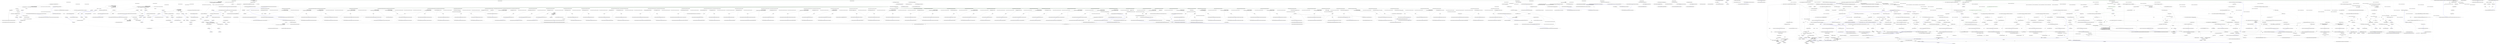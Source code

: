 digraph  {
m0_339 [cluster="Nancy.Testing.ConfigurableBootstrapper.ConfigurableBoostrapperConfigurator.RoutePatternMatcher(Nancy.Routing.IRoutePatternMatcher)", file="CookieBasedSessions.cs", label="Entry Nancy.Testing.ConfigurableBootstrapper.ConfigurableBoostrapperConfigurator.RoutePatternMatcher(Nancy.Routing.IRoutePatternMatcher)", span="914-914"];
m0_340 [cluster="Nancy.Testing.ConfigurableBootstrapper.ConfigurableBoostrapperConfigurator.RoutePatternMatcher(Nancy.Routing.IRoutePatternMatcher)", file="CookieBasedSessions.cs", label="this.bootstrapper.registeredInstances.Add(\r\n                    new InstanceRegistration(typeof(IRoutePatternMatcher), routePatternMatcher))", span="916-917"];
m0_341 [cluster="Nancy.Testing.ConfigurableBootstrapper.ConfigurableBoostrapperConfigurator.RoutePatternMatcher(Nancy.Routing.IRoutePatternMatcher)", file="CookieBasedSessions.cs", label="return this;", span="919-919"];
m0_342 [cluster="Nancy.Testing.ConfigurableBootstrapper.ConfigurableBoostrapperConfigurator.RoutePatternMatcher(Nancy.Routing.IRoutePatternMatcher)", file="CookieBasedSessions.cs", label="Exit Nancy.Testing.ConfigurableBootstrapper.ConfigurableBoostrapperConfigurator.RoutePatternMatcher(Nancy.Routing.IRoutePatternMatcher)", span="914-914"];
m0_13 [cluster="System.Collections.Generic.List<T>.List()", file="CookieBasedSessions.cs", label="Entry System.Collections.Generic.List<T>.List()", span="0-0"];
m0_89 [cluster="Nancy.Testing.ConfigurableBootstrapper.GetEngineInternal()", file="CookieBasedSessions.cs", label="Entry Nancy.Testing.ConfigurableBootstrapper.GetEngineInternal()", span="257-257"];
m0_90 [cluster="Nancy.Testing.ConfigurableBootstrapper.GetEngineInternal()", file="CookieBasedSessions.cs", label="return this.ApplicationContainer.Resolve<INancyEngine>();", span="259-259"];
m0_91 [cluster="Nancy.Testing.ConfigurableBootstrapper.GetEngineInternal()", file="CookieBasedSessions.cs", label="Exit Nancy.Testing.ConfigurableBootstrapper.GetEngineInternal()", span="257-257"];
m0_245 [cluster="System.Collections.Generic.List<T>.List(System.Collections.Generic.IEnumerable<T>)", file="CookieBasedSessions.cs", label="Entry System.Collections.Generic.List<T>.List(System.Collections.Generic.IEnumerable<T>)", span="0-0"];
m0_273 [cluster="Nancy.Testing.ConfigurableBootstrapper.ConfigurableModuleCatalog.RegisterModuleInstance(Nancy.NancyModule, string)", file="CookieBasedSessions.cs", label="Entry Nancy.Testing.ConfigurableBootstrapper.ConfigurableModuleCatalog.RegisterModuleInstance(Nancy.NancyModule, string)", span="1323-1323"];
m0_473 [cluster="Nancy.Testing.ConfigurableBootstrapper.ConfigurableModuleCatalog.RegisterModuleInstance(Nancy.NancyModule, string)", file="CookieBasedSessions.cs", label="this.moduleInstances.Add(moduleKey, module)", span="1325-1325"];
m0_474 [cluster="Nancy.Testing.ConfigurableBootstrapper.ConfigurableModuleCatalog.RegisterModuleInstance(Nancy.NancyModule, string)", file="CookieBasedSessions.cs", label="Exit Nancy.Testing.ConfigurableBootstrapper.ConfigurableModuleCatalog.RegisterModuleInstance(Nancy.NancyModule, string)", span="1323-1323"];
m0_70 [cluster="Nancy.Testing.ConfigurableBootstrapper.ConfigureApplicationContainer(TinyIoC.TinyIoCContainer)", file="CookieBasedSessions.cs", label="Entry Nancy.Testing.ConfigurableBootstrapper.ConfigureApplicationContainer(TinyIoC.TinyIoCContainer)", span="215-215"];
m0_71 [cluster="Nancy.Testing.ConfigurableBootstrapper.ConfigureApplicationContainer(TinyIoC.TinyIoCContainer)", file="CookieBasedSessions.cs", label="this.enableAutoRegistration", span="217-217"];
m0_72 [cluster="Nancy.Testing.ConfigurableBootstrapper.ConfigureApplicationContainer(TinyIoC.TinyIoCContainer)", file="CookieBasedSessions.cs", label="container.AutoRegister()", span="219-219"];
m0_73 [cluster="Nancy.Testing.ConfigurableBootstrapper.ConfigureApplicationContainer(TinyIoC.TinyIoCContainer)", file="CookieBasedSessions.cs", label="this.RegisterBootstrapperTypes(container)", span="220-220"];
m0_74 [cluster="Nancy.Testing.ConfigurableBootstrapper.ConfigureApplicationContainer(TinyIoC.TinyIoCContainer)", file="CookieBasedSessions.cs", label="Exit Nancy.Testing.ConfigurableBootstrapper.ConfigureApplicationContainer(TinyIoC.TinyIoCContainer)", span="215-215"];
m0_392 [cluster="Nancy.Testing.ConfigurableBootstrapper.ConfigurableBoostrapperConfigurator.ViewFactory(Nancy.ViewEngines.IViewFactory)", file="CookieBasedSessions.cs", label="Entry Nancy.Testing.ConfigurableBootstrapper.ConfigurableBoostrapperConfigurator.ViewFactory(Nancy.ViewEngines.IViewFactory)", span="1073-1073"];
m0_393 [cluster="Nancy.Testing.ConfigurableBootstrapper.ConfigurableBoostrapperConfigurator.ViewFactory(Nancy.ViewEngines.IViewFactory)", file="CookieBasedSessions.cs", label="this.bootstrapper.registeredInstances.Add(\r\n                    new InstanceRegistration(typeof(IViewFactory), viewFactory))", span="1075-1076"];
m0_394 [cluster="Nancy.Testing.ConfigurableBootstrapper.ConfigurableBoostrapperConfigurator.ViewFactory(Nancy.ViewEngines.IViewFactory)", file="CookieBasedSessions.cs", label="return this;", span="1078-1078"];
m0_395 [cluster="Nancy.Testing.ConfigurableBootstrapper.ConfigurableBoostrapperConfigurator.ViewFactory(Nancy.ViewEngines.IViewFactory)", file="CookieBasedSessions.cs", label="Exit Nancy.Testing.ConfigurableBootstrapper.ConfigurableBoostrapperConfigurator.ViewFactory(Nancy.ViewEngines.IViewFactory)", span="1073-1073"];
m0_37 [cluster="object.GetType()", file="CookieBasedSessions.cs", label="Entry object.GetType()", span="0-0"];
m0_38 [cluster="System.Type.Equals(System.Type)", file="CookieBasedSessions.cs", label="Entry System.Type.Equals(System.Type)", span="0-0"];
m0_195 [cluster="Nancy.Testing.ConfigurableBootstrapper.ConfigurableBoostrapperConfigurator.Dependency<T>(System.Type)", file="CookieBasedSessions.cs", label="Entry Nancy.Testing.ConfigurableBootstrapper.ConfigurableBoostrapperConfigurator.Dependency<T>(System.Type)", span="501-501"];
m0_196 [cluster="Nancy.Testing.ConfigurableBootstrapper.ConfigurableBoostrapperConfigurator.Dependency<T>(System.Type)", file="CookieBasedSessions.cs", label="this.bootstrapper.registeredTypes.Add(new TypeRegistration(typeof(T), type))", span="503-503"];
m0_197 [cluster="Nancy.Testing.ConfigurableBootstrapper.ConfigurableBoostrapperConfigurator.Dependency<T>(System.Type)", file="CookieBasedSessions.cs", label="return this;", span="505-505"];
m0_198 [cluster="Nancy.Testing.ConfigurableBootstrapper.ConfigurableBoostrapperConfigurator.Dependency<T>(System.Type)", file="CookieBasedSessions.cs", label="Exit Nancy.Testing.ConfigurableBootstrapper.ConfigurableBoostrapperConfigurator.Dependency<T>(System.Type)", span="501-501"];
m0_283 [cluster="Nancy.Testing.ConfigurableBootstrapper.ConfigurableBoostrapperConfigurator.NancyEngine(Nancy.INancyEngine)", file="CookieBasedSessions.cs", label="Entry Nancy.Testing.ConfigurableBootstrapper.ConfigurableBoostrapperConfigurator.NancyEngine(Nancy.INancyEngine)", span="744-744"];
m0_284 [cluster="Nancy.Testing.ConfigurableBootstrapper.ConfigurableBoostrapperConfigurator.NancyEngine(Nancy.INancyEngine)", file="CookieBasedSessions.cs", label="this.bootstrapper.registeredInstances.Add(\r\n                    new InstanceRegistration(typeof(INancyEngine), engine))", span="746-747"];
m0_285 [cluster="Nancy.Testing.ConfigurableBootstrapper.ConfigurableBoostrapperConfigurator.NancyEngine(Nancy.INancyEngine)", file="CookieBasedSessions.cs", label="return this;", span="749-749"];
m0_286 [cluster="Nancy.Testing.ConfigurableBootstrapper.ConfigurableBoostrapperConfigurator.NancyEngine(Nancy.INancyEngine)", file="CookieBasedSessions.cs", label="Exit Nancy.Testing.ConfigurableBootstrapper.ConfigurableBoostrapperConfigurator.NancyEngine(Nancy.INancyEngine)", span="744-744"];
m0_400 [cluster="Nancy.Testing.ConfigurableBootstrapper.ConfigurableBoostrapperConfigurator.ViewLocationCache(Nancy.ViewEngines.IViewLocationCache)", file="CookieBasedSessions.cs", label="Entry Nancy.Testing.ConfigurableBootstrapper.ConfigurableBoostrapperConfigurator.ViewLocationCache(Nancy.ViewEngines.IViewLocationCache)", span="1097-1097"];
m0_401 [cluster="Nancy.Testing.ConfigurableBootstrapper.ConfigurableBoostrapperConfigurator.ViewLocationCache(Nancy.ViewEngines.IViewLocationCache)", file="CookieBasedSessions.cs", label="this.bootstrapper.registeredInstances.Add(\r\n                    new InstanceRegistration(typeof(IViewLocationCache), viewLocationCache))", span="1099-1100"];
m0_402 [cluster="Nancy.Testing.ConfigurableBootstrapper.ConfigurableBoostrapperConfigurator.ViewLocationCache(Nancy.ViewEngines.IViewLocationCache)", file="CookieBasedSessions.cs", label="return this;", span="1102-1102"];
m0_403 [cluster="Nancy.Testing.ConfigurableBootstrapper.ConfigurableBoostrapperConfigurator.ViewLocationCache(Nancy.ViewEngines.IViewLocationCache)", file="CookieBasedSessions.cs", label="Exit Nancy.Testing.ConfigurableBootstrapper.ConfigurableBoostrapperConfigurator.ViewLocationCache(Nancy.ViewEngines.IViewLocationCache)", span="1097-1097"];
m0_241 [cluster="Nancy.Testing.ConfigurableBootstrapper.ConfigurableBoostrapperConfigurator.ErrorHandlers(params System.Type[])", file="CookieBasedSessions.cs", label="Entry Nancy.Testing.ConfigurableBootstrapper.ConfigurableBoostrapperConfigurator.ErrorHandlers(params System.Type[])", span="633-633"];
m0_242 [cluster="Nancy.Testing.ConfigurableBootstrapper.ConfigurableBoostrapperConfigurator.ErrorHandlers(params System.Type[])", file="CookieBasedSessions.cs", label="this.bootstrapper.configuration.ErrorHandlers = new List<Type>(errorHandlers)", span="635-635"];
m0_243 [cluster="Nancy.Testing.ConfigurableBootstrapper.ConfigurableBoostrapperConfigurator.ErrorHandlers(params System.Type[])", file="CookieBasedSessions.cs", label="return this;", span="637-637"];
m0_244 [cluster="Nancy.Testing.ConfigurableBootstrapper.ConfigurableBoostrapperConfigurator.ErrorHandlers(params System.Type[])", file="CookieBasedSessions.cs", label="Exit Nancy.Testing.ConfigurableBootstrapper.ConfigurableBoostrapperConfigurator.ErrorHandlers(params System.Type[])", span="633-633"];
m0_116 [cluster="Nancy.Testing.ConfigurableBootstrapper.RegisterTypes(TinyIoC.TinyIoCContainer, System.Collections.Generic.IEnumerable<Nancy.Bootstrapper.TypeRegistration>)", file="CookieBasedSessions.cs", label="Entry Nancy.Testing.ConfigurableBootstrapper.RegisterTypes(TinyIoC.TinyIoCContainer, System.Collections.Generic.IEnumerable<Nancy.Bootstrapper.TypeRegistration>)", span="322-322"];
m0_117 [cluster="Nancy.Testing.ConfigurableBootstrapper.RegisterTypes(TinyIoC.TinyIoCContainer, System.Collections.Generic.IEnumerable<Nancy.Bootstrapper.TypeRegistration>)", file="CookieBasedSessions.cs", label="var configuredTypes = this.GetTypeRegistrations().ToList()", span="324-324"];
m0_118 [cluster="Nancy.Testing.ConfigurableBootstrapper.RegisterTypes(TinyIoC.TinyIoCContainer, System.Collections.Generic.IEnumerable<Nancy.Bootstrapper.TypeRegistration>)", file="CookieBasedSessions.cs", label="typeRegistrations = configuredTypes\r\n                .Concat(typeRegistrations.Where(x => !configuredTypes.Any(y => y.RegistrationType.Equals(x.RegistrationType))))\r\n                .Where(x => !this.registeredInstances.Any(y => y.RegistrationType.Equals(x.RegistrationType)))", span="326-328"];
m0_120 [cluster="Nancy.Testing.ConfigurableBootstrapper.RegisterTypes(TinyIoC.TinyIoCContainer, System.Collections.Generic.IEnumerable<Nancy.Bootstrapper.TypeRegistration>)", file="CookieBasedSessions.cs", label="container.Register(typeRegistration.RegistrationType, typeRegistration.ImplementationType).AsSingleton()", span="332-332"];
m0_119 [cluster="Nancy.Testing.ConfigurableBootstrapper.RegisterTypes(TinyIoC.TinyIoCContainer, System.Collections.Generic.IEnumerable<Nancy.Bootstrapper.TypeRegistration>)", file="CookieBasedSessions.cs", label=typeRegistrations, span="330-330"];
m0_121 [cluster="Nancy.Testing.ConfigurableBootstrapper.RegisterTypes(TinyIoC.TinyIoCContainer, System.Collections.Generic.IEnumerable<Nancy.Bootstrapper.TypeRegistration>)", file="CookieBasedSessions.cs", label="Exit Nancy.Testing.ConfigurableBootstrapper.RegisterTypes(TinyIoC.TinyIoCContainer, System.Collections.Generic.IEnumerable<Nancy.Bootstrapper.TypeRegistration>)", span="322-322"];
m0_257 [cluster="Nancy.Testing.ConfigurableBootstrapper.ConfigurableBoostrapperConfigurator.ModelBinderLocator(Nancy.ModelBinding.IModelBinderLocator)", file="CookieBasedSessions.cs", label="Entry Nancy.Testing.ConfigurableBootstrapper.ConfigurableBoostrapperConfigurator.ModelBinderLocator(Nancy.ModelBinding.IModelBinderLocator)", span="680-680"];
m0_258 [cluster="Nancy.Testing.ConfigurableBootstrapper.ConfigurableBoostrapperConfigurator.ModelBinderLocator(Nancy.ModelBinding.IModelBinderLocator)", file="CookieBasedSessions.cs", label="this.bootstrapper.registeredInstances.Add(\r\n                    new InstanceRegistration(typeof(IModelBinderLocator), modelBinderLocator))", span="682-683"];
m0_259 [cluster="Nancy.Testing.ConfigurableBootstrapper.ConfigurableBoostrapperConfigurator.ModelBinderLocator(Nancy.ModelBinding.IModelBinderLocator)", file="CookieBasedSessions.cs", label="return this;", span="685-685"];
m0_260 [cluster="Nancy.Testing.ConfigurableBootstrapper.ConfigurableBoostrapperConfigurator.ModelBinderLocator(Nancy.ModelBinding.IModelBinderLocator)", file="CookieBasedSessions.cs", label="Exit Nancy.Testing.ConfigurableBootstrapper.ConfigurableBoostrapperConfigurator.ModelBinderLocator(Nancy.ModelBinding.IModelBinderLocator)", span="680-680"];
m0_45 [cluster="Nancy.Testing.ConfigurableBootstrapper.GetCollectionTypeRegistrations()", file="CookieBasedSessions.cs", label="Entry Nancy.Testing.ConfigurableBootstrapper.GetCollectionTypeRegistrations()", span="94-94"];
m0_46 [cluster="Nancy.Testing.ConfigurableBootstrapper.GetCollectionTypeRegistrations()", file="CookieBasedSessions.cs", label="return this.registeredTypes.Where(x => x.GetType().Equals(typeof(CollectionTypeRegistration))).Cast<CollectionTypeRegistration>();", span="96-96"];
m0_47 [cluster="Nancy.Testing.ConfigurableBootstrapper.GetCollectionTypeRegistrations()", file="CookieBasedSessions.cs", label="Exit Nancy.Testing.ConfigurableBootstrapper.GetCollectionTypeRegistrations()", span="94-94"];
m0_122 [cluster="System.Collections.Generic.IEnumerable<TSource>.ToList<TSource>()", file="CookieBasedSessions.cs", label="Entry System.Collections.Generic.IEnumerable<TSource>.ToList<TSource>()", span="0-0"];
m0_281 [cluster="Nancy.Bootstrapper.DefaultModuleKeyGenerator.GetKeyForModuleType(System.Type)", file="CookieBasedSessions.cs", label="Entry Nancy.Bootstrapper.DefaultModuleKeyGenerator.GetKeyForModuleType(System.Type)", span="14-14"];
m0_76 [cluster="Nancy.Testing.ConfigurableBootstrapper.RegisterBootstrapperTypes(TinyIoC.TinyIoCContainer)", file="CookieBasedSessions.cs", label="Entry Nancy.Testing.ConfigurableBootstrapper.RegisterBootstrapperTypes(TinyIoC.TinyIoCContainer)", span="306-306"];
m0_106 [cluster="Nancy.Testing.ConfigurableBootstrapper.RegisterBootstrapperTypes(TinyIoC.TinyIoCContainer)", file="CookieBasedSessions.cs", label="var moduleCatalog = this.registeredInstances\r\n                .Where(x => x.RegistrationType.Equals(typeof(INancyModuleCatalog)))\r\n                .Select(x => x.Implementation)\r\n                .Cast<INancyModuleCatalog>()\r\n                .FirstOrDefault() ?? this", span="308-312"];
m0_107 [cluster="Nancy.Testing.ConfigurableBootstrapper.RegisterBootstrapperTypes(TinyIoC.TinyIoCContainer)", file="CookieBasedSessions.cs", label="applicationContainer.Register<INancyModuleCatalog>(moduleCatalog)", span="314-314"];
m0_108 [cluster="Nancy.Testing.ConfigurableBootstrapper.RegisterBootstrapperTypes(TinyIoC.TinyIoCContainer)", file="CookieBasedSessions.cs", label="Exit Nancy.Testing.ConfigurableBootstrapper.RegisterBootstrapperTypes(TinyIoC.TinyIoCContainer)", span="306-306"];
m0_253 [cluster="Nancy.Testing.ConfigurableBootstrapper.ConfigurableBoostrapperConfigurator.FieldNameConverter<T>()", file="CookieBasedSessions.cs", label="Entry Nancy.Testing.ConfigurableBootstrapper.ConfigurableBoostrapperConfigurator.FieldNameConverter<T>()", span="669-669"];
m0_254 [cluster="Nancy.Testing.ConfigurableBootstrapper.ConfigurableBoostrapperConfigurator.FieldNameConverter<T>()", file="CookieBasedSessions.cs", label="this.bootstrapper.configuration.FieldNameConverter = typeof(T)", span="671-671"];
m0_255 [cluster="Nancy.Testing.ConfigurableBootstrapper.ConfigurableBoostrapperConfigurator.FieldNameConverter<T>()", file="CookieBasedSessions.cs", label="return this;", span="672-672"];
m0_256 [cluster="Nancy.Testing.ConfigurableBootstrapper.ConfigurableBoostrapperConfigurator.FieldNameConverter<T>()", file="CookieBasedSessions.cs", label="Exit Nancy.Testing.ConfigurableBootstrapper.ConfigurableBoostrapperConfigurator.FieldNameConverter<T>()", span="669-669"];
m0_351 [cluster="Nancy.Testing.ConfigurableBootstrapper.ConfigurableBoostrapperConfigurator.RoutePatternMatcher<T>()", file="CookieBasedSessions.cs", label="Entry Nancy.Testing.ConfigurableBootstrapper.ConfigurableBoostrapperConfigurator.RoutePatternMatcher<T>()", span="951-951"];
m0_352 [cluster="Nancy.Testing.ConfigurableBootstrapper.ConfigurableBoostrapperConfigurator.RoutePatternMatcher<T>()", file="CookieBasedSessions.cs", label="this.bootstrapper.configuration.RoutePatternMatcher = typeof(T)", span="953-953"];
m0_353 [cluster="Nancy.Testing.ConfigurableBootstrapper.ConfigurableBoostrapperConfigurator.RoutePatternMatcher<T>()", file="CookieBasedSessions.cs", label="return this;", span="954-954"];
m0_354 [cluster="Nancy.Testing.ConfigurableBootstrapper.ConfigurableBoostrapperConfigurator.RoutePatternMatcher<T>()", file="CookieBasedSessions.cs", label="Exit Nancy.Testing.ConfigurableBootstrapper.ConfigurableBoostrapperConfigurator.RoutePatternMatcher<T>()", span="951-951"];
m0_28 [cluster="Nancy.Bootstrapper.NancyBootstrapperWithRequestContainerBase<TContainer>.GetModuleByKey(string, Nancy.NancyContext)", file="CookieBasedSessions.cs", label="Entry Nancy.Bootstrapper.NancyBootstrapperWithRequestContainerBase<TContainer>.GetModuleByKey(string, Nancy.NancyContext)", span="53-53"];
m0_331 [cluster="Nancy.Testing.ConfigurableBootstrapper.ConfigurableBoostrapperConfigurator.RootPathProvider(Nancy.IRootPathProvider)", file="CookieBasedSessions.cs", label="Entry Nancy.Testing.ConfigurableBootstrapper.ConfigurableBoostrapperConfigurator.RootPathProvider(Nancy.IRootPathProvider)", span="888-888"];
m0_332 [cluster="Nancy.Testing.ConfigurableBootstrapper.ConfigurableBoostrapperConfigurator.RootPathProvider(Nancy.IRootPathProvider)", file="CookieBasedSessions.cs", label="this.bootstrapper.registeredInstances.Add(\r\n                    new InstanceRegistration(typeof(IRootPathProvider), rootPathProvider))", span="890-891"];
m0_333 [cluster="Nancy.Testing.ConfigurableBootstrapper.ConfigurableBoostrapperConfigurator.RootPathProvider(Nancy.IRootPathProvider)", file="CookieBasedSessions.cs", label="return this;", span="893-893"];
m0_334 [cluster="Nancy.Testing.ConfigurableBootstrapper.ConfigurableBoostrapperConfigurator.RootPathProvider(Nancy.IRootPathProvider)", file="CookieBasedSessions.cs", label="Exit Nancy.Testing.ConfigurableBootstrapper.ConfigurableBoostrapperConfigurator.RootPathProvider(Nancy.IRootPathProvider)", span="888-888"];
m0_80 [cluster="TinyIoC.TinyIoCContainer.GetChildContainer()", file="CookieBasedSessions.cs", label="Entry TinyIoC.TinyIoCContainer.GetChildContainer()", span="754-754"];
m0_187 [cluster="Nancy.Testing.ConfigurableBootstrapper.ConfigurableBoostrapperConfigurator.ContextFactory(Nancy.INancyContextFactory)", file="CookieBasedSessions.cs", label="Entry Nancy.Testing.ConfigurableBootstrapper.ConfigurableBoostrapperConfigurator.ContextFactory(Nancy.INancyContextFactory)", span="477-477"];
m0_188 [cluster="Nancy.Testing.ConfigurableBootstrapper.ConfigurableBoostrapperConfigurator.ContextFactory(Nancy.INancyContextFactory)", file="CookieBasedSessions.cs", label="this.bootstrapper.registeredInstances.Add(\r\n                    new InstanceRegistration(typeof(INancyContextFactory), contextFactory))", span="479-480"];
m0_189 [cluster="Nancy.Testing.ConfigurableBootstrapper.ConfigurableBoostrapperConfigurator.ContextFactory(Nancy.INancyContextFactory)", file="CookieBasedSessions.cs", label="return this;", span="482-482"];
m0_190 [cluster="Nancy.Testing.ConfigurableBootstrapper.ConfigurableBoostrapperConfigurator.ContextFactory(Nancy.INancyContextFactory)", file="CookieBasedSessions.cs", label="Exit Nancy.Testing.ConfigurableBootstrapper.ConfigurableBoostrapperConfigurator.ContextFactory(Nancy.INancyContextFactory)", span="477-477"];
m0_123 [cluster="Unk.Concat", file="CookieBasedSessions.cs", label="Entry Unk.Concat", span=""];
m0_388 [cluster="Nancy.Testing.ConfigurableBootstrapper.ConfigurableBoostrapperConfigurator.ViewEngines(params System.Type[])", file="CookieBasedSessions.cs", label="Entry Nancy.Testing.ConfigurableBootstrapper.ConfigurableBoostrapperConfigurator.ViewEngines(params System.Type[])", span="1060-1060"];
m0_389 [cluster="Nancy.Testing.ConfigurableBootstrapper.ConfigurableBoostrapperConfigurator.ViewEngines(params System.Type[])", file="CookieBasedSessions.cs", label="this.bootstrapper.registeredTypes.Add(\r\n                    new CollectionTypeRegistration(typeof(IViewEngine), viewEngines))", span="1062-1063"];
m0_390 [cluster="Nancy.Testing.ConfigurableBootstrapper.ConfigurableBoostrapperConfigurator.ViewEngines(params System.Type[])", file="CookieBasedSessions.cs", label="return this;", span="1065-1065"];
m0_391 [cluster="Nancy.Testing.ConfigurableBootstrapper.ConfigurableBoostrapperConfigurator.ViewEngines(params System.Type[])", file="CookieBasedSessions.cs", label="Exit Nancy.Testing.ConfigurableBootstrapper.ConfigurableBoostrapperConfigurator.ViewEngines(params System.Type[])", span="1060-1060"];
m0_157 [cluster="TinyIoC.TinyIoCContainer.Register(System.Type, object)", file="CookieBasedSessions.cs", label="Entry TinyIoC.TinyIoCContainer.Register(System.Type, object)", span="924-924"];
m0_416 [cluster="Nancy.Testing.ConfigurableBootstrapper.ConfigurableBoostrapperConfigurator.ViewLocator(Nancy.ViewEngines.IViewLocator)", file="CookieBasedSessions.cs", label="Entry Nancy.Testing.ConfigurableBootstrapper.ConfigurableBoostrapperConfigurator.ViewLocator(Nancy.ViewEngines.IViewLocator)", span="1145-1145"];
m0_417 [cluster="Nancy.Testing.ConfigurableBootstrapper.ConfigurableBoostrapperConfigurator.ViewLocator(Nancy.ViewEngines.IViewLocator)", file="CookieBasedSessions.cs", label="this.bootstrapper.registeredInstances.Add(\r\n                    new InstanceRegistration(typeof(IViewLocator), viewLocator))", span="1147-1148"];
m0_418 [cluster="Nancy.Testing.ConfigurableBootstrapper.ConfigurableBoostrapperConfigurator.ViewLocator(Nancy.ViewEngines.IViewLocator)", file="CookieBasedSessions.cs", label="return this;", span="1150-1150"];
m0_419 [cluster="Nancy.Testing.ConfigurableBootstrapper.ConfigurableBoostrapperConfigurator.ViewLocator(Nancy.ViewEngines.IViewLocator)", file="CookieBasedSessions.cs", label="Exit Nancy.Testing.ConfigurableBootstrapper.ConfigurableBoostrapperConfigurator.ViewLocator(Nancy.ViewEngines.IViewLocator)", span="1145-1145"];
m0_2 [cluster="Nancy.Testing.ConfigurableBootstrapper.ConfigurableBootstrapper(System.Action<Nancy.Testing.ConfigurableBootstrapper.ConfigurableBoostrapperConfigurator>)", file="CookieBasedSessions.cs", label="Entry Nancy.Testing.ConfigurableBootstrapper.ConfigurableBootstrapper(System.Action<Nancy.Testing.ConfigurableBootstrapper.ConfigurableBoostrapperConfigurator>)", span="42-42"];
m0_3 [cluster="Nancy.Testing.ConfigurableBootstrapper.ConfigurableBootstrapper(System.Action<Nancy.Testing.ConfigurableBootstrapper.ConfigurableBoostrapperConfigurator>)", file="CookieBasedSessions.cs", label="this.catalog = new ConfigurableModuleCatalog()", span="44-44"];
m0_7 [cluster="Nancy.Testing.ConfigurableBootstrapper.ConfigurableBootstrapper(System.Action<Nancy.Testing.ConfigurableBootstrapper.ConfigurableBoostrapperConfigurator>)", file="CookieBasedSessions.cs", label="configuration != null", span="49-49"];
m0_10 [cluster="Nancy.Testing.ConfigurableBootstrapper.ConfigurableBootstrapper(System.Action<Nancy.Testing.ConfigurableBootstrapper.ConfigurableBoostrapperConfigurator>)", file="CookieBasedSessions.cs", label="configuration.Invoke(configurator)", span="56-56"];
m0_4 [cluster="Nancy.Testing.ConfigurableBootstrapper.ConfigurableBootstrapper(System.Action<Nancy.Testing.ConfigurableBootstrapper.ConfigurableBoostrapperConfigurator>)", file="CookieBasedSessions.cs", label="this.configuration = NancyInternalConfiguration.Default", span="45-45"];
m0_5 [cluster="Nancy.Testing.ConfigurableBootstrapper.ConfigurableBootstrapper(System.Action<Nancy.Testing.ConfigurableBootstrapper.ConfigurableBoostrapperConfigurator>)", file="CookieBasedSessions.cs", label="this.registeredTypes = new List<object>()", span="46-46"];
m0_6 [cluster="Nancy.Testing.ConfigurableBootstrapper.ConfigurableBootstrapper(System.Action<Nancy.Testing.ConfigurableBootstrapper.ConfigurableBoostrapperConfigurator>)", file="CookieBasedSessions.cs", label="this.registeredInstances = new List<InstanceRegistration>()", span="47-47"];
m0_8 [cluster="Nancy.Testing.ConfigurableBootstrapper.ConfigurableBootstrapper(System.Action<Nancy.Testing.ConfigurableBootstrapper.ConfigurableBoostrapperConfigurator>)", file="CookieBasedSessions.cs", label="var configurator =\r\n                    new ConfigurableBoostrapperConfigurator(this)", span="51-52"];
m0_9 [cluster="Nancy.Testing.ConfigurableBootstrapper.ConfigurableBootstrapper(System.Action<Nancy.Testing.ConfigurableBootstrapper.ConfigurableBoostrapperConfigurator>)", file="CookieBasedSessions.cs", label="configurator.ErrorHandler<PassThroughErrorHandler>()", span="54-54"];
m0_11 [cluster="Nancy.Testing.ConfigurableBootstrapper.ConfigurableBootstrapper(System.Action<Nancy.Testing.ConfigurableBootstrapper.ConfigurableBoostrapperConfigurator>)", file="CookieBasedSessions.cs", label="Exit Nancy.Testing.ConfigurableBootstrapper.ConfigurableBootstrapper(System.Action<Nancy.Testing.ConfigurableBootstrapper.ConfigurableBoostrapperConfigurator>)", span="42-42"];
m0_268 [cluster="Nancy.Testing.ConfigurableBootstrapper.ConfigurableBoostrapperConfigurator.Modules(params System.Type[])", file="CookieBasedSessions.cs", label="Entry Nancy.Testing.ConfigurableBootstrapper.ConfigurableBoostrapperConfigurator.Modules(params System.Type[])", span="726-726"];
m0_274 [cluster="Nancy.Testing.ConfigurableBootstrapper.ConfigurableBoostrapperConfigurator.Modules(params System.Type[])", file="CookieBasedSessions.cs", label="var keyGenerator = new DefaultModuleKeyGenerator()", span="728-728"];
m0_275 [cluster="Nancy.Testing.ConfigurableBootstrapper.ConfigurableBoostrapperConfigurator.Modules(params System.Type[])", file="CookieBasedSessions.cs", label="var moduleRegistrations =\r\n                    from module in modules\r\n                    select new ModuleRegistration(module, keyGenerator.GetKeyForModuleType(module))", span="730-732"];
m0_276 [cluster="Nancy.Testing.ConfigurableBootstrapper.ConfigurableBoostrapperConfigurator.Modules(params System.Type[])", file="CookieBasedSessions.cs", label="this.bootstrapper.registeredTypes.AddRange(moduleRegistrations)", span="734-734"];
m0_277 [cluster="Nancy.Testing.ConfigurableBootstrapper.ConfigurableBoostrapperConfigurator.Modules(params System.Type[])", file="CookieBasedSessions.cs", label="return this;", span="736-736"];
m0_278 [cluster="Nancy.Testing.ConfigurableBootstrapper.ConfigurableBoostrapperConfigurator.Modules(params System.Type[])", file="CookieBasedSessions.cs", label="Exit Nancy.Testing.ConfigurableBootstrapper.ConfigurableBoostrapperConfigurator.Modules(params System.Type[])", span="726-726"];
m0_412 [cluster="Nancy.Testing.ConfigurableBootstrapper.ConfigurableBoostrapperConfigurator.ViewLocationProvider<T>()", file="CookieBasedSessions.cs", label="Entry Nancy.Testing.ConfigurableBootstrapper.ConfigurableBoostrapperConfigurator.ViewLocationProvider<T>()", span="1134-1134"];
m0_413 [cluster="Nancy.Testing.ConfigurableBootstrapper.ConfigurableBoostrapperConfigurator.ViewLocationProvider<T>()", file="CookieBasedSessions.cs", label="this.bootstrapper.configuration.ViewLocationProvider = typeof(T)", span="1136-1136"];
m0_414 [cluster="Nancy.Testing.ConfigurableBootstrapper.ConfigurableBoostrapperConfigurator.ViewLocationProvider<T>()", file="CookieBasedSessions.cs", label="return this;", span="1137-1137"];
m0_415 [cluster="Nancy.Testing.ConfigurableBootstrapper.ConfigurableBoostrapperConfigurator.ViewLocationProvider<T>()", file="CookieBasedSessions.cs", label="Exit Nancy.Testing.ConfigurableBootstrapper.ConfigurableBoostrapperConfigurator.ViewLocationProvider<T>()", span="1134-1134"];
m0_139 [cluster="Nancy.Testing.ConfigurableBootstrapper.RegisterCollectionTypes(TinyIoC.TinyIoCContainer, System.Collections.Generic.IEnumerable<Nancy.Bootstrapper.CollectionTypeRegistration>)", file="CookieBasedSessions.cs", label="Entry Nancy.Testing.ConfigurableBootstrapper.RegisterCollectionTypes(TinyIoC.TinyIoCContainer, System.Collections.Generic.IEnumerable<Nancy.Bootstrapper.CollectionTypeRegistration>)", span="342-342"];
m0_140 [cluster="Nancy.Testing.ConfigurableBootstrapper.RegisterCollectionTypes(TinyIoC.TinyIoCContainer, System.Collections.Generic.IEnumerable<Nancy.Bootstrapper.CollectionTypeRegistration>)", file="CookieBasedSessions.cs", label="var configuredCollectionTypes = this.GetCollectionTypeRegistrations().ToList()", span="344-344"];
m0_141 [cluster="Nancy.Testing.ConfigurableBootstrapper.RegisterCollectionTypes(TinyIoC.TinyIoCContainer, System.Collections.Generic.IEnumerable<Nancy.Bootstrapper.CollectionTypeRegistration>)", file="CookieBasedSessions.cs", label="collectionTypeRegistrations = configuredCollectionTypes\r\n                .Concat(collectionTypeRegistrations.Where(x => !configuredCollectionTypes.Any(y => y.RegistrationType.Equals(x.RegistrationType))))", span="346-347"];
m0_143 [cluster="Nancy.Testing.ConfigurableBootstrapper.RegisterCollectionTypes(TinyIoC.TinyIoCContainer, System.Collections.Generic.IEnumerable<Nancy.Bootstrapper.CollectionTypeRegistration>)", file="CookieBasedSessions.cs", label="container.RegisterMultiple(collectionTypeRegistration.RegistrationType, collectionTypeRegistration.ImplementationTypes)", span="351-351"];
m0_142 [cluster="Nancy.Testing.ConfigurableBootstrapper.RegisterCollectionTypes(TinyIoC.TinyIoCContainer, System.Collections.Generic.IEnumerable<Nancy.Bootstrapper.CollectionTypeRegistration>)", file="CookieBasedSessions.cs", label=collectionTypeRegistrations, span="349-349"];
m0_144 [cluster="Nancy.Testing.ConfigurableBootstrapper.RegisterCollectionTypes(TinyIoC.TinyIoCContainer, System.Collections.Generic.IEnumerable<Nancy.Bootstrapper.CollectionTypeRegistration>)", file="CookieBasedSessions.cs", label="Exit Nancy.Testing.ConfigurableBootstrapper.RegisterCollectionTypes(TinyIoC.TinyIoCContainer, System.Collections.Generic.IEnumerable<Nancy.Bootstrapper.CollectionTypeRegistration>)", span="342-342"];
m0_291 [cluster="Nancy.Testing.ConfigurableBootstrapper.ConfigurableBoostrapperConfigurator.NancyModuleBuilder(Nancy.Routing.INancyModuleBuilder)", file="CookieBasedSessions.cs", label="Entry Nancy.Testing.ConfigurableBootstrapper.ConfigurableBoostrapperConfigurator.NancyModuleBuilder(Nancy.Routing.INancyModuleBuilder)", span="768-768"];
m0_292 [cluster="Nancy.Testing.ConfigurableBootstrapper.ConfigurableBoostrapperConfigurator.NancyModuleBuilder(Nancy.Routing.INancyModuleBuilder)", file="CookieBasedSessions.cs", label="this.bootstrapper.registeredInstances.Add(\r\n                    new InstanceRegistration(typeof(INancyModuleBuilder), nancyModuleBuilder))", span="770-771"];
m0_293 [cluster="Nancy.Testing.ConfigurableBootstrapper.ConfigurableBoostrapperConfigurator.NancyModuleBuilder(Nancy.Routing.INancyModuleBuilder)", file="CookieBasedSessions.cs", label="return this;", span="773-773"];
m0_294 [cluster="Nancy.Testing.ConfigurableBootstrapper.ConfigurableBoostrapperConfigurator.NancyModuleBuilder(Nancy.Routing.INancyModuleBuilder)", file="CookieBasedSessions.cs", label="Exit Nancy.Testing.ConfigurableBootstrapper.ConfigurableBoostrapperConfigurator.NancyModuleBuilder(Nancy.Routing.INancyModuleBuilder)", span="768-768"];
m0_27 [cluster="Nancy.Testing.ConfigurableBootstrapper.ConfigurableModuleCatalog.GetModuleByKey(string, Nancy.NancyContext)", file="CookieBasedSessions.cs", label="Entry Nancy.Testing.ConfigurableBootstrapper.ConfigurableModuleCatalog.GetModuleByKey(string, Nancy.NancyContext)", span="1313-1313"];
m0_470 [cluster="Nancy.Testing.ConfigurableBootstrapper.ConfigurableModuleCatalog.GetModuleByKey(string, Nancy.NancyContext)", file="CookieBasedSessions.cs", label="return this.moduleInstances.ContainsKey(moduleKey) ? this.moduleInstances[moduleKey] : null;", span="1315-1315"];
m0_471 [cluster="Nancy.Testing.ConfigurableBootstrapper.ConfigurableModuleCatalog.GetModuleByKey(string, Nancy.NancyContext)", file="CookieBasedSessions.cs", label="Exit Nancy.Testing.ConfigurableBootstrapper.ConfigurableModuleCatalog.GetModuleByKey(string, Nancy.NancyContext)", span="1313-1313"];
m0_23 [cluster="Nancy.Testing.ConfigurableBootstrapper.GetModuleByKey(string, Nancy.NancyContext)", file="CookieBasedSessions.cs", label="Entry Nancy.Testing.ConfigurableBootstrapper.GetModuleByKey(string, Nancy.NancyContext)", span="76-76"];
m0_24 [cluster="Nancy.Testing.ConfigurableBootstrapper.GetModuleByKey(string, Nancy.NancyContext)", file="CookieBasedSessions.cs", label="var module = \r\n                this.catalog.GetModuleByKey(moduleKey, context)", span="78-79"];
m0_25 [cluster="Nancy.Testing.ConfigurableBootstrapper.GetModuleByKey(string, Nancy.NancyContext)", file="CookieBasedSessions.cs", label="return module ?? base.GetModuleByKey(moduleKey, context);", span="81-81"];
m0_26 [cluster="Nancy.Testing.ConfigurableBootstrapper.GetModuleByKey(string, Nancy.NancyContext)", file="CookieBasedSessions.cs", label="Exit Nancy.Testing.ConfigurableBootstrapper.GetModuleByKey(string, Nancy.NancyContext)", span="76-76"];
m0_315 [cluster="Nancy.Testing.ConfigurableBootstrapper.ConfigurableBoostrapperConfigurator.RouteCache(Nancy.Routing.IRouteCache)", file="CookieBasedSessions.cs", label="Entry Nancy.Testing.ConfigurableBootstrapper.ConfigurableBoostrapperConfigurator.RouteCache(Nancy.Routing.IRouteCache)", span="840-840"];
m0_316 [cluster="Nancy.Testing.ConfigurableBootstrapper.ConfigurableBoostrapperConfigurator.RouteCache(Nancy.Routing.IRouteCache)", file="CookieBasedSessions.cs", label="this.bootstrapper.registeredInstances.Add(\r\n                    new InstanceRegistration(typeof(IRouteCache), routeCache))", span="842-843"];
m0_317 [cluster="Nancy.Testing.ConfigurableBootstrapper.ConfigurableBoostrapperConfigurator.RouteCache(Nancy.Routing.IRouteCache)", file="CookieBasedSessions.cs", label="return this;", span="845-845"];
m0_318 [cluster="Nancy.Testing.ConfigurableBootstrapper.ConfigurableBoostrapperConfigurator.RouteCache(Nancy.Routing.IRouteCache)", file="CookieBasedSessions.cs", label="Exit Nancy.Testing.ConfigurableBootstrapper.ConfigurableBoostrapperConfigurator.RouteCache(Nancy.Routing.IRouteCache)", span="840-840"];
m0_335 [cluster="Nancy.Testing.ConfigurableBootstrapper.ConfigurableBoostrapperConfigurator.RootPathProvider<T>()", file="CookieBasedSessions.cs", label="Entry Nancy.Testing.ConfigurableBootstrapper.ConfigurableBoostrapperConfigurator.RootPathProvider<T>()", span="901-901"];
m0_336 [cluster="Nancy.Testing.ConfigurableBootstrapper.ConfigurableBoostrapperConfigurator.RootPathProvider<T>()", file="CookieBasedSessions.cs", label="this.bootstrapper.registeredTypes.Add(\r\n                    new TypeRegistration(typeof(IRootPathProvider), typeof(T)))", span="903-904"];
m0_337 [cluster="Nancy.Testing.ConfigurableBootstrapper.ConfigurableBoostrapperConfigurator.RootPathProvider<T>()", file="CookieBasedSessions.cs", label="return this;", span="906-906"];
m0_338 [cluster="Nancy.Testing.ConfigurableBootstrapper.ConfigurableBoostrapperConfigurator.RootPathProvider<T>()", file="CookieBasedSessions.cs", label="Exit Nancy.Testing.ConfigurableBootstrapper.ConfigurableBoostrapperConfigurator.RootPathProvider<T>()", span="901-901"];
m0_280 [cluster="Nancy.Bootstrapper.ModuleRegistration.ModuleRegistration(System.Type, string)", file="CookieBasedSessions.cs", label="Entry Nancy.Bootstrapper.ModuleRegistration.ModuleRegistration(System.Type, string)", span="11-11"];
m0_448 [cluster="Nancy.Testing.ConfigurableBootstrapper.ConfigurableBoostrapperConfigurator.Serializer<T>()", file="CookieBasedSessions.cs", label="Entry Nancy.Testing.ConfigurableBootstrapper.ConfigurableBoostrapperConfigurator.Serializer<T>()", span="1242-1242"];
m0_449 [cluster="Nancy.Testing.ConfigurableBootstrapper.ConfigurableBoostrapperConfigurator.Serializer<T>()", file="CookieBasedSessions.cs", label="this.bootstrapper.configuration.Serializers = new List<Type> { typeof(T) }", span="1244-1244"];
m0_450 [cluster="Nancy.Testing.ConfigurableBootstrapper.ConfigurableBoostrapperConfigurator.Serializer<T>()", file="CookieBasedSessions.cs", label="return this;", span="1245-1245"];
m0_451 [cluster="Nancy.Testing.ConfigurableBootstrapper.ConfigurableBoostrapperConfigurator.Serializer<T>()", file="CookieBasedSessions.cs", label="Exit Nancy.Testing.ConfigurableBootstrapper.ConfigurableBoostrapperConfigurator.Serializer<T>()", span="1242-1242"];
m0_152 [cluster="Nancy.Testing.ConfigurableBootstrapper.RegisterInstances(TinyIoC.TinyIoCContainer, System.Collections.Generic.IEnumerable<Nancy.Bootstrapper.InstanceRegistration>)", file="CookieBasedSessions.cs", label="Entry Nancy.Testing.ConfigurableBootstrapper.RegisterInstances(TinyIoC.TinyIoCContainer, System.Collections.Generic.IEnumerable<Nancy.Bootstrapper.InstanceRegistration>)", span="360-360"];
m0_153 [cluster="Nancy.Testing.ConfigurableBootstrapper.RegisterInstances(TinyIoC.TinyIoCContainer, System.Collections.Generic.IEnumerable<Nancy.Bootstrapper.InstanceRegistration>)", file="CookieBasedSessions.cs", label="instanceRegistrations = this.registeredInstances\r\n                .Concat(instanceRegistrations.Where(x => !this.registeredInstances.Any(y => y.RegistrationType.Equals(x.RegistrationType))))\r\n                .Where(x => !this.GetTypeRegistrations().Any(y => y.RegistrationType.Equals(x.RegistrationType)))", span="362-364"];
m0_155 [cluster="Nancy.Testing.ConfigurableBootstrapper.RegisterInstances(TinyIoC.TinyIoCContainer, System.Collections.Generic.IEnumerable<Nancy.Bootstrapper.InstanceRegistration>)", file="CookieBasedSessions.cs", label="container.Register(\r\n                    instanceRegistration.RegistrationType,\r\n                    instanceRegistration.Implementation)", span="368-370"];
m0_154 [cluster="Nancy.Testing.ConfigurableBootstrapper.RegisterInstances(TinyIoC.TinyIoCContainer, System.Collections.Generic.IEnumerable<Nancy.Bootstrapper.InstanceRegistration>)", file="CookieBasedSessions.cs", label=instanceRegistrations, span="366-366"];
m0_156 [cluster="Nancy.Testing.ConfigurableBootstrapper.RegisterInstances(TinyIoC.TinyIoCContainer, System.Collections.Generic.IEnumerable<Nancy.Bootstrapper.InstanceRegistration>)", file="CookieBasedSessions.cs", label="Exit Nancy.Testing.ConfigurableBootstrapper.RegisterInstances(TinyIoC.TinyIoCContainer, System.Collections.Generic.IEnumerable<Nancy.Bootstrapper.InstanceRegistration>)", span="360-360"];
m0_85 [cluster="Nancy.Testing.ConfigurableBootstrapper.GetApplicationContainer()", file="CookieBasedSessions.cs", label="Entry Nancy.Testing.ConfigurableBootstrapper.GetApplicationContainer()", span="248-248"];
m0_86 [cluster="Nancy.Testing.ConfigurableBootstrapper.GetApplicationContainer()", file="CookieBasedSessions.cs", label="return new TinyIoCContainer();", span="250-250"];
m0_87 [cluster="Nancy.Testing.ConfigurableBootstrapper.GetApplicationContainer()", file="CookieBasedSessions.cs", label="Exit Nancy.Testing.ConfigurableBootstrapper.GetApplicationContainer()", span="248-248"];
m0_375 [cluster="Nancy.Testing.ConfigurableBootstrapper.ConfigurableBoostrapperConfigurator.ViewCache<T>()", file="CookieBasedSessions.cs", label="Entry Nancy.Testing.ConfigurableBootstrapper.ConfigurableBoostrapperConfigurator.ViewCache<T>()", span="1023-1023"];
m0_376 [cluster="Nancy.Testing.ConfigurableBootstrapper.ConfigurableBoostrapperConfigurator.ViewCache<T>()", file="CookieBasedSessions.cs", label="this.bootstrapper.configuration.ViewCache = typeof(T)", span="1025-1025"];
m0_377 [cluster="Nancy.Testing.ConfigurableBootstrapper.ConfigurableBoostrapperConfigurator.ViewCache<T>()", file="CookieBasedSessions.cs", label="return this;", span="1026-1026"];
m0_378 [cluster="Nancy.Testing.ConfigurableBootstrapper.ConfigurableBoostrapperConfigurator.ViewCache<T>()", file="CookieBasedSessions.cs", label="Exit Nancy.Testing.ConfigurableBootstrapper.ConfigurableBoostrapperConfigurator.ViewCache<T>()", span="1023-1023"];
m0_32 [cluster="Unk.Where", file="CookieBasedSessions.cs", label="Entry Unk.Where", span=""];
m0_124 [cluster="TinyIoC.TinyIoCContainer.Register(System.Type, System.Type)", file="CookieBasedSessions.cs", label="Entry TinyIoC.TinyIoCContainer.Register(System.Type, System.Type)", span="901-901"];
m0_311 [cluster="Nancy.Testing.ConfigurableBootstrapper.ConfigurableBoostrapperConfigurator.ResponseFormatterFactory<T>()", file="CookieBasedSessions.cs", label="Entry Nancy.Testing.ConfigurableBootstrapper.ConfigurableBoostrapperConfigurator.ResponseFormatterFactory<T>()", span="829-829"];
m0_312 [cluster="Nancy.Testing.ConfigurableBootstrapper.ConfigurableBoostrapperConfigurator.ResponseFormatterFactory<T>()", file="CookieBasedSessions.cs", label="this.bootstrapper.configuration.ResponseFormatterFactory = typeof(T)", span="831-831"];
m0_313 [cluster="Nancy.Testing.ConfigurableBootstrapper.ConfigurableBoostrapperConfigurator.ResponseFormatterFactory<T>()", file="CookieBasedSessions.cs", label="return this;", span="832-832"];
m0_314 [cluster="Nancy.Testing.ConfigurableBootstrapper.ConfigurableBoostrapperConfigurator.ResponseFormatterFactory<T>()", file="CookieBasedSessions.cs", label="Exit Nancy.Testing.ConfigurableBootstrapper.ConfigurableBoostrapperConfigurator.ResponseFormatterFactory<T>()", span="829-829"];
m0_20 [cluster="Nancy.Bootstrapper.NancyBootstrapperWithRequestContainerBase<TContainer>.GetAllModules(Nancy.NancyContext)", file="CookieBasedSessions.cs", label="Entry Nancy.Bootstrapper.NancyBootstrapperWithRequestContainerBase<TContainer>.GetAllModules(Nancy.NancyContext)", span="40-40"];
m0_170 [cluster="Nancy.Testing.ConfigurableBootstrapper.RegisterRequestContainerModules(TinyIoC.TinyIoCContainer, System.Collections.Generic.IEnumerable<Nancy.Bootstrapper.ModuleRegistration>)", file="CookieBasedSessions.cs", label="Entry Nancy.Testing.ConfigurableBootstrapper.RegisterRequestContainerModules(TinyIoC.TinyIoCContainer, System.Collections.Generic.IEnumerable<Nancy.Bootstrapper.ModuleRegistration>)", span="379-379"];
m0_171 [cluster="Nancy.Testing.ConfigurableBootstrapper.RegisterRequestContainerModules(TinyIoC.TinyIoCContainer, System.Collections.Generic.IEnumerable<Nancy.Bootstrapper.ModuleRegistration>)", file="CookieBasedSessions.cs", label=moduleRegistrationTypes, span="381-381"];
m0_172 [cluster="Nancy.Testing.ConfigurableBootstrapper.RegisterRequestContainerModules(TinyIoC.TinyIoCContainer, System.Collections.Generic.IEnumerable<Nancy.Bootstrapper.ModuleRegistration>)", file="CookieBasedSessions.cs", label="container.Register(\r\n                    typeof(NancyModule),\r\n                    moduleRegistrationType.ModuleType,\r\n                    moduleRegistrationType.ModuleKey).\r\n                    AsSingleton()", span="383-387"];
m0_173 [cluster="Nancy.Testing.ConfigurableBootstrapper.RegisterRequestContainerModules(TinyIoC.TinyIoCContainer, System.Collections.Generic.IEnumerable<Nancy.Bootstrapper.ModuleRegistration>)", file="CookieBasedSessions.cs", label="Exit Nancy.Testing.ConfigurableBootstrapper.RegisterRequestContainerModules(TinyIoC.TinyIoCContainer, System.Collections.Generic.IEnumerable<Nancy.Bootstrapper.ModuleRegistration>)", span="379-379"];
m0_428 [cluster="Nancy.Testing.ConfigurableBootstrapper.ConfigurableBoostrapperConfigurator.ViewResolver<T>()", file="CookieBasedSessions.cs", label="Entry Nancy.Testing.ConfigurableBootstrapper.ConfigurableBoostrapperConfigurator.ViewResolver<T>()", span="1182-1182"];
m0_429 [cluster="Nancy.Testing.ConfigurableBootstrapper.ConfigurableBoostrapperConfigurator.ViewResolver<T>()", file="CookieBasedSessions.cs", label="this.bootstrapper.configuration.ViewResolver = typeof(T)", span="1184-1184"];
m0_430 [cluster="Nancy.Testing.ConfigurableBootstrapper.ConfigurableBoostrapperConfigurator.ViewResolver<T>()", file="CookieBasedSessions.cs", label="return this;", span="1185-1185"];
m0_431 [cluster="Nancy.Testing.ConfigurableBootstrapper.ConfigurableBoostrapperConfigurator.ViewResolver<T>()", file="CookieBasedSessions.cs", label="Exit Nancy.Testing.ConfigurableBootstrapper.ConfigurableBoostrapperConfigurator.ViewResolver<T>()", span="1182-1182"];
m0_323 [cluster="Nancy.Testing.ConfigurableBootstrapper.ConfigurableBoostrapperConfigurator.RouteCacheProvider(Nancy.Routing.IRouteCacheProvider)", file="CookieBasedSessions.cs", label="Entry Nancy.Testing.ConfigurableBootstrapper.ConfigurableBoostrapperConfigurator.RouteCacheProvider(Nancy.Routing.IRouteCacheProvider)", span="864-864"];
m0_324 [cluster="Nancy.Testing.ConfigurableBootstrapper.ConfigurableBoostrapperConfigurator.RouteCacheProvider(Nancy.Routing.IRouteCacheProvider)", file="CookieBasedSessions.cs", label="this.bootstrapper.registeredInstances.Add(\r\n                    new InstanceRegistration(typeof(IRouteCacheProvider), routeCacheProvider))", span="866-867"];
m0_325 [cluster="Nancy.Testing.ConfigurableBootstrapper.ConfigurableBoostrapperConfigurator.RouteCacheProvider(Nancy.Routing.IRouteCacheProvider)", file="CookieBasedSessions.cs", label="return this;", span="869-869"];
m0_326 [cluster="Nancy.Testing.ConfigurableBootstrapper.ConfigurableBoostrapperConfigurator.RouteCacheProvider(Nancy.Routing.IRouteCacheProvider)", file="CookieBasedSessions.cs", label="Exit Nancy.Testing.ConfigurableBootstrapper.ConfigurableBoostrapperConfigurator.RouteCacheProvider(Nancy.Routing.IRouteCacheProvider)", span="864-864"];
m0_420 [cluster="Nancy.Testing.ConfigurableBootstrapper.ConfigurableBoostrapperConfigurator.ViewLocator<T>()", file="CookieBasedSessions.cs", label="Entry Nancy.Testing.ConfigurableBootstrapper.ConfigurableBoostrapperConfigurator.ViewLocator<T>()", span="1158-1158"];
m0_421 [cluster="Nancy.Testing.ConfigurableBootstrapper.ConfigurableBoostrapperConfigurator.ViewLocator<T>()", file="CookieBasedSessions.cs", label="this.bootstrapper.configuration.ViewLocator = typeof(T)", span="1160-1160"];
m0_422 [cluster="Nancy.Testing.ConfigurableBootstrapper.ConfigurableBoostrapperConfigurator.ViewLocator<T>()", file="CookieBasedSessions.cs", label="return this;", span="1161-1161"];
m0_423 [cluster="Nancy.Testing.ConfigurableBootstrapper.ConfigurableBoostrapperConfigurator.ViewLocator<T>()", file="CookieBasedSessions.cs", label="Exit Nancy.Testing.ConfigurableBootstrapper.ConfigurableBoostrapperConfigurator.ViewLocator<T>()", span="1158-1158"];
m0_167 [cluster="lambda expression", file="CookieBasedSessions.cs", label="Entry lambda expression", span="364-364"];
m0_34 [cluster="lambda expression", file="CookieBasedSessions.cs", label="Entry lambda expression", span="86-86"];
m0_35 [cluster="lambda expression", file="CookieBasedSessions.cs", label="x.GetType().Equals(typeof(ModuleRegistration))", span="86-86"];
m0_36 [cluster="lambda expression", file="CookieBasedSessions.cs", label="Exit lambda expression", span="86-86"];
m0_42 [cluster="lambda expression", file="CookieBasedSessions.cs", label="Entry lambda expression", span="91-91"];
m0_43 [cluster="lambda expression", file="CookieBasedSessions.cs", label="x.GetType().Equals(typeof(TypeRegistration))", span="91-91"];
m0_44 [cluster="lambda expression", file="CookieBasedSessions.cs", label="Exit lambda expression", span="91-91"];
m0_48 [cluster="lambda expression", file="CookieBasedSessions.cs", label="Entry lambda expression", span="96-96"];
m0_49 [cluster="lambda expression", file="CookieBasedSessions.cs", label="x.GetType().Equals(typeof(CollectionTypeRegistration))", span="96-96"];
m0_50 [cluster="lambda expression", file="CookieBasedSessions.cs", label="Exit lambda expression", span="96-96"];
m0_58 [cluster="lambda expression", file="CookieBasedSessions.cs", label="Entry lambda expression", span="102-102"];
m0_61 [cluster="lambda expression", file="CookieBasedSessions.cs", label="Entry lambda expression", span="103-103"];
m0_59 [cluster="lambda expression", file="CookieBasedSessions.cs", label="x.RegistrationType.Equals(typeof(T))", span="102-102"];
m0_60 [cluster="lambda expression", file="CookieBasedSessions.cs", label="Exit lambda expression", span="102-102"];
m0_62 [cluster="lambda expression", file="CookieBasedSessions.cs", label="x.ImplementationType", span="103-103"];
m0_63 [cluster="lambda expression", file="CookieBasedSessions.cs", label="Exit lambda expression", span="103-103"];
m0_64 [cluster="lambda expression", file="CookieBasedSessions.cs", label="Entry lambda expression", span="125-125"];
m0_65 [cluster="lambda expression", file="CookieBasedSessions.cs", label="x.RegistrationType.Equals(typeof(NancyConventions))", span="125-125"];
m0_66 [cluster="lambda expression", file="CookieBasedSessions.cs", label="Exit lambda expression", span="125-125"];
m0_67 [cluster="lambda expression", file="CookieBasedSessions.cs", label="Entry lambda expression", span="126-126"];
m0_68 [cluster="lambda expression", file="CookieBasedSessions.cs", label="x.Implementation", span="126-126"];
m0_69 [cluster="lambda expression", file="CookieBasedSessions.cs", label="Exit lambda expression", span="126-126"];
m0_110 [cluster="lambda expression", file="CookieBasedSessions.cs", label="Entry lambda expression", span="309-309"];
m0_113 [cluster="lambda expression", file="CookieBasedSessions.cs", label="Entry lambda expression", span="310-310"];
m0_111 [cluster="lambda expression", file="CookieBasedSessions.cs", label="x.RegistrationType.Equals(typeof(INancyModuleCatalog))", span="309-309"];
m0_112 [cluster="lambda expression", file="CookieBasedSessions.cs", label="Exit lambda expression", span="309-309"];
m0_114 [cluster="lambda expression", file="CookieBasedSessions.cs", label="x.Implementation", span="310-310"];
m0_115 [cluster="lambda expression", file="CookieBasedSessions.cs", label="Exit lambda expression", span="310-310"];
m0_127 [cluster="lambda expression", file="CookieBasedSessions.cs", label="!configuredTypes.Any(y => y.RegistrationType.Equals(x.RegistrationType))", span="327-327"];
m0_126 [cluster="lambda expression", file="CookieBasedSessions.cs", label="Entry lambda expression", span="327-327"];
m0_132 [cluster="lambda expression", file="CookieBasedSessions.cs", label="Entry lambda expression", span="328-328"];
m0_130 [cluster="lambda expression", file="CookieBasedSessions.cs", label="y.RegistrationType.Equals(x.RegistrationType)", span="327-327"];
m0_128 [cluster="lambda expression", file="CookieBasedSessions.cs", label="Exit lambda expression", span="327-327"];
m0_129 [cluster="lambda expression", file="CookieBasedSessions.cs", label="Entry lambda expression", span="327-327"];
m0_131 [cluster="lambda expression", file="CookieBasedSessions.cs", label="Exit lambda expression", span="327-327"];
m0_133 [cluster="lambda expression", file="CookieBasedSessions.cs", label="!this.registeredInstances.Any(y => y.RegistrationType.Equals(x.RegistrationType))", span="328-328"];
m0_136 [cluster="lambda expression", file="CookieBasedSessions.cs", label="y.RegistrationType.Equals(x.RegistrationType)", span="328-328"];
m0_134 [cluster="lambda expression", file="CookieBasedSessions.cs", label="Exit lambda expression", span="328-328"];
m0_135 [cluster="lambda expression", file="CookieBasedSessions.cs", label="Entry lambda expression", span="328-328"];
m0_137 [cluster="lambda expression", file="CookieBasedSessions.cs", label="Exit lambda expression", span="328-328"];
m0_147 [cluster="lambda expression", file="CookieBasedSessions.cs", label="!configuredCollectionTypes.Any(y => y.RegistrationType.Equals(x.RegistrationType))", span="347-347"];
m0_146 [cluster="lambda expression", file="CookieBasedSessions.cs", label="Entry lambda expression", span="347-347"];
m0_150 [cluster="lambda expression", file="CookieBasedSessions.cs", label="y.RegistrationType.Equals(x.RegistrationType)", span="347-347"];
m0_148 [cluster="lambda expression", file="CookieBasedSessions.cs", label="Exit lambda expression", span="347-347"];
m0_149 [cluster="lambda expression", file="CookieBasedSessions.cs", label="Entry lambda expression", span="347-347"];
m0_151 [cluster="lambda expression", file="CookieBasedSessions.cs", label="Exit lambda expression", span="347-347"];
m0_158 [cluster="lambda expression", file="CookieBasedSessions.cs", label="Entry lambda expression", span="363-363"];
m0_164 [cluster="lambda expression", file="CookieBasedSessions.cs", label="Entry lambda expression", span="364-364"];
m0_159 [cluster="lambda expression", file="CookieBasedSessions.cs", label="!this.registeredInstances.Any(y => y.RegistrationType.Equals(x.RegistrationType))", span="363-363"];
m0_162 [cluster="lambda expression", file="CookieBasedSessions.cs", label="y.RegistrationType.Equals(x.RegistrationType)", span="363-363"];
m0_160 [cluster="lambda expression", file="CookieBasedSessions.cs", label="Exit lambda expression", span="363-363"];
m0_161 [cluster="lambda expression", file="CookieBasedSessions.cs", label="Entry lambda expression", span="363-363"];
m0_163 [cluster="lambda expression", file="CookieBasedSessions.cs", label="Exit lambda expression", span="363-363"];
m0_165 [cluster="lambda expression", file="CookieBasedSessions.cs", label="!this.GetTypeRegistrations().Any(y => y.RegistrationType.Equals(x.RegistrationType))", span="364-364"];
m0_168 [cluster="lambda expression", file="CookieBasedSessions.cs", label="y.RegistrationType.Equals(x.RegistrationType)", span="364-364"];
m0_166 [cluster="lambda expression", file="CookieBasedSessions.cs", label="Exit lambda expression", span="364-364"];
m0_169 [cluster="lambda expression", file="CookieBasedSessions.cs", label="Exit lambda expression", span="364-364"];
m0_100 [cluster="Nancy.Testing.ConfigurableBootstrapper.GetApplicationStartupTasks()", file="CookieBasedSessions.cs", label="Entry Nancy.Testing.ConfigurableBootstrapper.GetApplicationStartupTasks()", span="286-286"];
m0_101 [cluster="Nancy.Testing.ConfigurableBootstrapper.GetApplicationStartupTasks()", file="CookieBasedSessions.cs", label="return this.ApplicationContainer.ResolveAll<IApplicationStartup>(false);", span="288-288"];
m0_102 [cluster="Nancy.Testing.ConfigurableBootstrapper.GetApplicationStartupTasks()", file="CookieBasedSessions.cs", label="Exit Nancy.Testing.ConfigurableBootstrapper.GetApplicationStartupTasks()", span="286-286"];
m0_51 [cluster="Nancy.Testing.ConfigurableBootstrapper.Resolve<T>()", file="CookieBasedSessions.cs", label="Entry Nancy.Testing.ConfigurableBootstrapper.Resolve<T>()", span="99-99"];
m0_52 [cluster="Nancy.Testing.ConfigurableBootstrapper.Resolve<T>()", file="CookieBasedSessions.cs", label="var types = this.GetTypeRegistrations()\r\n                .Where(x => x.RegistrationType.Equals(typeof(T)))\r\n                .Select(x => x.ImplementationType)\r\n                .ToList()", span="101-104"];
m0_53 [cluster="Nancy.Testing.ConfigurableBootstrapper.Resolve<T>()", file="CookieBasedSessions.cs", label="return (types.Any()) ? types : null;", span="106-106"];
m0_54 [cluster="Nancy.Testing.ConfigurableBootstrapper.Resolve<T>()", file="CookieBasedSessions.cs", label="Exit Nancy.Testing.ConfigurableBootstrapper.Resolve<T>()", span="99-99"];
m0_182 [cluster="System.Collections.Generic.List<T>.Add(T)", file="CookieBasedSessions.cs", label="Entry System.Collections.Generic.List<T>.Add(T)", span="0-0"];
m0_56 [cluster="Unk.ToList", file="CookieBasedSessions.cs", label="Entry Unk.ToList", span=""];
m0_408 [cluster="Nancy.Testing.ConfigurableBootstrapper.ConfigurableBoostrapperConfigurator.ViewLocationProvider(Nancy.ViewEngines.IViewLocationProvider)", file="CookieBasedSessions.cs", label="Entry Nancy.Testing.ConfigurableBootstrapper.ConfigurableBoostrapperConfigurator.ViewLocationProvider(Nancy.ViewEngines.IViewLocationProvider)", span="1121-1121"];
m0_409 [cluster="Nancy.Testing.ConfigurableBootstrapper.ConfigurableBoostrapperConfigurator.ViewLocationProvider(Nancy.ViewEngines.IViewLocationProvider)", file="CookieBasedSessions.cs", label="this.bootstrapper.registeredInstances.Add(\r\n                    new InstanceRegistration(typeof(IViewLocationProvider), viewLocationProvider))", span="1123-1124"];
m0_410 [cluster="Nancy.Testing.ConfigurableBootstrapper.ConfigurableBoostrapperConfigurator.ViewLocationProvider(Nancy.ViewEngines.IViewLocationProvider)", file="CookieBasedSessions.cs", label="return this;", span="1126-1126"];
m0_411 [cluster="Nancy.Testing.ConfigurableBootstrapper.ConfigurableBoostrapperConfigurator.ViewLocationProvider(Nancy.ViewEngines.IViewLocationProvider)", file="CookieBasedSessions.cs", label="Exit Nancy.Testing.ConfigurableBootstrapper.ConfigurableBoostrapperConfigurator.ViewLocationProvider(Nancy.ViewEngines.IViewLocationProvider)", span="1121-1121"];
m0_475 [cluster="System.Collections.Generic.IDictionary<TKey, TValue>.Add(TKey, TValue)", file="CookieBasedSessions.cs", label="Entry System.Collections.Generic.IDictionary<TKey, TValue>.Add(TKey, TValue)", span="0-0"];
m0_440 [cluster="Nancy.Testing.ConfigurableBootstrapper.ConfigurableBoostrapperConfigurator.ObjectSerializer(Nancy.IObjectSerializer)", file="CookieBasedSessions.cs", label="Entry Nancy.Testing.ConfigurableBootstrapper.ConfigurableBoostrapperConfigurator.ObjectSerializer(Nancy.IObjectSerializer)", span="1217-1217"];
m0_441 [cluster="Nancy.Testing.ConfigurableBootstrapper.ConfigurableBoostrapperConfigurator.ObjectSerializer(Nancy.IObjectSerializer)", file="CookieBasedSessions.cs", label="this.bootstrapper.registeredInstances.Add(\r\n                    new InstanceRegistration(typeof(IObjectSerializer), objectSerializer))", span="1219-1220"];
m0_442 [cluster="Nancy.Testing.ConfigurableBootstrapper.ConfigurableBoostrapperConfigurator.ObjectSerializer(Nancy.IObjectSerializer)", file="CookieBasedSessions.cs", label="return this;", span="1222-1222"];
m0_443 [cluster="Nancy.Testing.ConfigurableBootstrapper.ConfigurableBoostrapperConfigurator.ObjectSerializer(Nancy.IObjectSerializer)", file="CookieBasedSessions.cs", label="Exit Nancy.Testing.ConfigurableBootstrapper.ConfigurableBoostrapperConfigurator.ObjectSerializer(Nancy.IObjectSerializer)", span="1217-1217"];
m0_138 [cluster="Unk.Equals", file="CookieBasedSessions.cs", label="Entry Unk.Equals", span=""];
m0_444 [cluster="Nancy.Testing.ConfigurableBootstrapper.ConfigurableBoostrapperConfigurator.ObjectSerializer<T>()", file="CookieBasedSessions.cs", label="Entry Nancy.Testing.ConfigurableBootstrapper.ConfigurableBoostrapperConfigurator.ObjectSerializer<T>()", span="1230-1230"];
m0_445 [cluster="Nancy.Testing.ConfigurableBootstrapper.ConfigurableBoostrapperConfigurator.ObjectSerializer<T>()", file="CookieBasedSessions.cs", label="this.bootstrapper.configuration.ObjectSerializer = typeof(T)", span="1232-1232"];
m0_446 [cluster="Nancy.Testing.ConfigurableBootstrapper.ConfigurableBoostrapperConfigurator.ObjectSerializer<T>()", file="CookieBasedSessions.cs", label="return this;", span="1233-1233"];
m0_447 [cluster="Nancy.Testing.ConfigurableBootstrapper.ConfigurableBoostrapperConfigurator.ObjectSerializer<T>()", file="CookieBasedSessions.cs", label="Exit Nancy.Testing.ConfigurableBootstrapper.ConfigurableBoostrapperConfigurator.ObjectSerializer<T>()", span="1230-1230"];
m0_379 [cluster="Nancy.Testing.ConfigurableBootstrapper.ConfigurableBoostrapperConfigurator.ViewEngine(Nancy.ViewEngines.IViewEngine)", file="CookieBasedSessions.cs", label="Entry Nancy.Testing.ConfigurableBootstrapper.ConfigurableBoostrapperConfigurator.ViewEngine(Nancy.ViewEngines.IViewEngine)", span="1034-1034"];
m0_380 [cluster="Nancy.Testing.ConfigurableBootstrapper.ConfigurableBoostrapperConfigurator.ViewEngine(Nancy.ViewEngines.IViewEngine)", file="CookieBasedSessions.cs", label="this.bootstrapper.registeredInstances.Add(\r\n                    new InstanceRegistration(typeof(IViewEngine), viewEngine))", span="1036-1037"];
m0_381 [cluster="Nancy.Testing.ConfigurableBootstrapper.ConfigurableBoostrapperConfigurator.ViewEngine(Nancy.ViewEngines.IViewEngine)", file="CookieBasedSessions.cs", label="return this;", span="1039-1039"];
m0_382 [cluster="Nancy.Testing.ConfigurableBootstrapper.ConfigurableBoostrapperConfigurator.ViewEngine(Nancy.ViewEngines.IViewEngine)", file="CookieBasedSessions.cs", label="Exit Nancy.Testing.ConfigurableBootstrapper.ConfigurableBoostrapperConfigurator.ViewEngine(Nancy.ViewEngines.IViewEngine)", span="1034-1034"];
m0_307 [cluster="Nancy.Testing.ConfigurableBootstrapper.ConfigurableBoostrapperConfigurator.ResponseFormatterFactory(Nancy.IResponseFormatterFactory)", file="CookieBasedSessions.cs", label="Entry Nancy.Testing.ConfigurableBootstrapper.ConfigurableBoostrapperConfigurator.ResponseFormatterFactory(Nancy.IResponseFormatterFactory)", span="816-816"];
m0_308 [cluster="Nancy.Testing.ConfigurableBootstrapper.ConfigurableBoostrapperConfigurator.ResponseFormatterFactory(Nancy.IResponseFormatterFactory)", file="CookieBasedSessions.cs", label="this.bootstrapper.registeredInstances.Add(\r\n                    new InstanceRegistration(typeof(IResponseFormatterFactory), responseFormatterFactory))", span="818-819"];
m0_309 [cluster="Nancy.Testing.ConfigurableBootstrapper.ConfigurableBoostrapperConfigurator.ResponseFormatterFactory(Nancy.IResponseFormatterFactory)", file="CookieBasedSessions.cs", label="return this;", span="821-821"];
m0_310 [cluster="Nancy.Testing.ConfigurableBootstrapper.ConfigurableBoostrapperConfigurator.ResponseFormatterFactory(Nancy.IResponseFormatterFactory)", file="CookieBasedSessions.cs", label="Exit Nancy.Testing.ConfigurableBootstrapper.ConfigurableBoostrapperConfigurator.ResponseFormatterFactory(Nancy.IResponseFormatterFactory)", span="816-816"];
m0_57 [cluster="Unk.Any", file="CookieBasedSessions.cs", label="Entry Unk.Any", span=""];
m0_363 [cluster="Nancy.Testing.ConfigurableBootstrapper.ConfigurableBoostrapperConfigurator.ModelValidatorLocator(Nancy.Validation.IModelValidatorLocator)", file="CookieBasedSessions.cs", label="Entry Nancy.Testing.ConfigurableBootstrapper.ConfigurableBoostrapperConfigurator.ModelValidatorLocator(Nancy.Validation.IModelValidatorLocator)", span="986-986"];
m0_364 [cluster="Nancy.Testing.ConfigurableBootstrapper.ConfigurableBoostrapperConfigurator.ModelValidatorLocator(Nancy.Validation.IModelValidatorLocator)", file="CookieBasedSessions.cs", label="this.bootstrapper.registeredInstances.Add(\r\n                    new InstanceRegistration(typeof(IModelValidatorLocator), modelValidatorLocator))", span="988-989"];
m0_365 [cluster="Nancy.Testing.ConfigurableBootstrapper.ConfigurableBoostrapperConfigurator.ModelValidatorLocator(Nancy.Validation.IModelValidatorLocator)", file="CookieBasedSessions.cs", label="return this;", span="991-991"];
m0_366 [cluster="Nancy.Testing.ConfigurableBootstrapper.ConfigurableBoostrapperConfigurator.ModelValidatorLocator(Nancy.Validation.IModelValidatorLocator)", file="CookieBasedSessions.cs", label="Exit Nancy.Testing.ConfigurableBootstrapper.ConfigurableBoostrapperConfigurator.ModelValidatorLocator(Nancy.Validation.IModelValidatorLocator)", span="986-986"];
m0_125 [cluster="TinyIoC.TinyIoCContainer.RegisterOptions.AsSingleton()", file="CookieBasedSessions.cs", label="Entry TinyIoC.TinyIoCContainer.RegisterOptions.AsSingleton()", span="592-592"];
m0_199 [cluster="Nancy.Bootstrapper.TypeRegistration.TypeRegistration(System.Type, System.Type)", file="CookieBasedSessions.cs", label="Entry Nancy.Bootstrapper.TypeRegistration.TypeRegistration(System.Type, System.Type)", span="14-14"];
m0_177 [cluster="Nancy.Testing.ConfigurableBootstrapper.ConfigurableBoostrapperConfigurator.Binder(Nancy.ModelBinding.IBinder)", file="CookieBasedSessions.cs", label="Entry Nancy.Testing.ConfigurableBootstrapper.ConfigurableBoostrapperConfigurator.Binder(Nancy.ModelBinding.IBinder)", span="453-453"];
m0_178 [cluster="Nancy.Testing.ConfigurableBootstrapper.ConfigurableBoostrapperConfigurator.Binder(Nancy.ModelBinding.IBinder)", file="CookieBasedSessions.cs", label="this.bootstrapper.registeredInstances.Add(\r\n                    new InstanceRegistration(typeof(IBinder), binder))", span="455-456"];
m0_179 [cluster="Nancy.Testing.ConfigurableBootstrapper.ConfigurableBoostrapperConfigurator.Binder(Nancy.ModelBinding.IBinder)", file="CookieBasedSessions.cs", label="return this;", span="458-458"];
m0_180 [cluster="Nancy.Testing.ConfigurableBootstrapper.ConfigurableBoostrapperConfigurator.Binder(Nancy.ModelBinding.IBinder)", file="CookieBasedSessions.cs", label="Exit Nancy.Testing.ConfigurableBootstrapper.ConfigurableBoostrapperConfigurator.Binder(Nancy.ModelBinding.IBinder)", span="453-453"];
m0_206 [cluster="System.Type.GetInterfaces()", file="CookieBasedSessions.cs", label="Entry System.Type.GetInterfaces()", span="0-0"];
m0_355 [cluster="Nancy.Testing.ConfigurableBootstrapper.ConfigurableBoostrapperConfigurator.RouteResolver(Nancy.Routing.IRouteResolver)", file="CookieBasedSessions.cs", label="Entry Nancy.Testing.ConfigurableBootstrapper.ConfigurableBoostrapperConfigurator.RouteResolver(Nancy.Routing.IRouteResolver)", span="962-962"];
m0_356 [cluster="Nancy.Testing.ConfigurableBootstrapper.ConfigurableBoostrapperConfigurator.RouteResolver(Nancy.Routing.IRouteResolver)", file="CookieBasedSessions.cs", label="this.bootstrapper.registeredInstances.Add(\r\n                    new InstanceRegistration(typeof(IRouteResolver), routeResolver))", span="964-965"];
m0_357 [cluster="Nancy.Testing.ConfigurableBootstrapper.ConfigurableBoostrapperConfigurator.RouteResolver(Nancy.Routing.IRouteResolver)", file="CookieBasedSessions.cs", label="return this;", span="967-967"];
m0_358 [cluster="Nancy.Testing.ConfigurableBootstrapper.ConfigurableBoostrapperConfigurator.RouteResolver(Nancy.Routing.IRouteResolver)", file="CookieBasedSessions.cs", label="Exit Nancy.Testing.ConfigurableBootstrapper.ConfigurableBoostrapperConfigurator.RouteResolver(Nancy.Routing.IRouteResolver)", span="962-962"];
m0_232 [cluster="Nancy.Testing.ConfigurableBootstrapper.ConfigurableBoostrapperConfigurator.Dependencies<T>(params System.Type[])", file="CookieBasedSessions.cs", label="Entry Nancy.Testing.ConfigurableBootstrapper.ConfigurableBoostrapperConfigurator.Dependencies<T>(params System.Type[])", span="608-608"];
m0_233 [cluster="Nancy.Testing.ConfigurableBootstrapper.ConfigurableBoostrapperConfigurator.Dependencies<T>(params System.Type[])", file="CookieBasedSessions.cs", label=dependencies, span="610-610"];
m0_234 [cluster="Nancy.Testing.ConfigurableBootstrapper.ConfigurableBoostrapperConfigurator.Dependencies<T>(params System.Type[])", file="CookieBasedSessions.cs", label="this.Dependency<T>(dependency)", span="612-612"];
m0_235 [cluster="Nancy.Testing.ConfigurableBootstrapper.ConfigurableBoostrapperConfigurator.Dependencies<T>(params System.Type[])", file="CookieBasedSessions.cs", label="return this;", span="615-615"];
m0_236 [cluster="Nancy.Testing.ConfigurableBootstrapper.ConfigurableBoostrapperConfigurator.Dependencies<T>(params System.Type[])", file="CookieBasedSessions.cs", label="Exit Nancy.Testing.ConfigurableBootstrapper.ConfigurableBoostrapperConfigurator.Dependencies<T>(params System.Type[])", span="608-608"];
m0_12 [cluster="Nancy.Testing.ConfigurableBootstrapper.ConfigurableModuleCatalog.ConfigurableModuleCatalog()", file="CookieBasedSessions.cs", label="Entry Nancy.Testing.ConfigurableBootstrapper.ConfigurableModuleCatalog.ConfigurableModuleCatalog()", span="1292-1292"];
m0_465 [cluster="Nancy.Testing.ConfigurableBootstrapper.ConfigurableModuleCatalog.ConfigurableModuleCatalog()", file="CookieBasedSessions.cs", label="this.moduleInstances = new Dictionary<string, NancyModule>()", span="1294-1294"];
m0_466 [cluster="Nancy.Testing.ConfigurableBootstrapper.ConfigurableModuleCatalog.ConfigurableModuleCatalog()", file="CookieBasedSessions.cs", label="Exit Nancy.Testing.ConfigurableBootstrapper.ConfigurableModuleCatalog.ConfigurableModuleCatalog()", span="1292-1292"];
m0_237 [cluster="Nancy.Testing.ConfigurableBootstrapper.ConfigurableBoostrapperConfigurator.EnableAutoRegistration()", file="CookieBasedSessions.cs", label="Entry Nancy.Testing.ConfigurableBootstrapper.ConfigurableBoostrapperConfigurator.EnableAutoRegistration()", span="622-622"];
m0_238 [cluster="Nancy.Testing.ConfigurableBootstrapper.ConfigurableBoostrapperConfigurator.EnableAutoRegistration()", file="CookieBasedSessions.cs", label="this.bootstrapper.enableAutoRegistration = true", span="624-624"];
m0_239 [cluster="Nancy.Testing.ConfigurableBootstrapper.ConfigurableBoostrapperConfigurator.EnableAutoRegistration()", file="CookieBasedSessions.cs", label="return this;", span="625-625"];
m0_240 [cluster="Nancy.Testing.ConfigurableBootstrapper.ConfigurableBoostrapperConfigurator.EnableAutoRegistration()", file="CookieBasedSessions.cs", label="Exit Nancy.Testing.ConfigurableBootstrapper.ConfigurableBoostrapperConfigurator.EnableAutoRegistration()", span="622-622"];
m0_222 [cluster="Nancy.Testing.ConfigurableBootstrapper.ConfigurableBoostrapperConfigurator.Dependencies<T>(params object[])", file="CookieBasedSessions.cs", label="Entry Nancy.Testing.ConfigurableBootstrapper.ConfigurableBoostrapperConfigurator.Dependencies<T>(params object[])", span="576-576"];
m0_223 [cluster="Nancy.Testing.ConfigurableBootstrapper.ConfigurableBoostrapperConfigurator.Dependencies<T>(params object[])", file="CookieBasedSessions.cs", label=dependencies, span="578-578"];
m0_224 [cluster="Nancy.Testing.ConfigurableBootstrapper.ConfigurableBoostrapperConfigurator.Dependencies<T>(params object[])", file="CookieBasedSessions.cs", label="this.Dependency<T>(dependency)", span="580-580"];
m0_225 [cluster="Nancy.Testing.ConfigurableBootstrapper.ConfigurableBoostrapperConfigurator.Dependencies<T>(params object[])", file="CookieBasedSessions.cs", label="return this;", span="583-583"];
m0_226 [cluster="Nancy.Testing.ConfigurableBootstrapper.ConfigurableBoostrapperConfigurator.Dependencies<T>(params object[])", file="CookieBasedSessions.cs", label="Exit Nancy.Testing.ConfigurableBootstrapper.ConfigurableBoostrapperConfigurator.Dependencies<T>(params object[])", span="576-576"];
m0_452 [cluster="Nancy.Testing.ConfigurableBootstrapper.ConfigurableBoostrapperConfigurator.Serializers(params System.Type[])", file="CookieBasedSessions.cs", label="Entry Nancy.Testing.ConfigurableBootstrapper.ConfigurableBoostrapperConfigurator.Serializers(params System.Type[])", span="1253-1253"];
m0_453 [cluster="Nancy.Testing.ConfigurableBootstrapper.ConfigurableBoostrapperConfigurator.Serializers(params System.Type[])", file="CookieBasedSessions.cs", label="this.bootstrapper.configuration.Serializers = new List<Type>(serializers)", span="1255-1255"];
m0_454 [cluster="Nancy.Testing.ConfigurableBootstrapper.ConfigurableBoostrapperConfigurator.Serializers(params System.Type[])", file="CookieBasedSessions.cs", label="return this;", span="1256-1256"];
m0_455 [cluster="Nancy.Testing.ConfigurableBootstrapper.ConfigurableBoostrapperConfigurator.Serializers(params System.Type[])", file="CookieBasedSessions.cs", label="Exit Nancy.Testing.ConfigurableBootstrapper.ConfigurableBoostrapperConfigurator.Serializers(params System.Type[])", span="1253-1253"];
m0_464 [cluster="Nancy.Bootstrapper.NancyInternalConfiguration.WithIgnoredAssembly(System.Func<System.Reflection.Assembly, bool>)", file="CookieBasedSessions.cs", label="Entry Nancy.Bootstrapper.NancyInternalConfiguration.WithIgnoredAssembly(System.Func<System.Reflection.Assembly, bool>)", span="255-255"];
m0_299 [cluster="Nancy.Testing.ConfigurableBootstrapper.ConfigurableBoostrapperConfigurator.RenderContextFactory(Nancy.ViewEngines.IRenderContextFactory)", file="CookieBasedSessions.cs", label="Entry Nancy.Testing.ConfigurableBootstrapper.ConfigurableBoostrapperConfigurator.RenderContextFactory(Nancy.ViewEngines.IRenderContextFactory)", span="792-792"];
m0_300 [cluster="Nancy.Testing.ConfigurableBootstrapper.ConfigurableBoostrapperConfigurator.RenderContextFactory(Nancy.ViewEngines.IRenderContextFactory)", file="CookieBasedSessions.cs", label="this.bootstrapper.registeredInstances.Add(\r\n                    new InstanceRegistration(typeof(IRenderContextFactory), renderContextFactory))", span="794-795"];
m0_301 [cluster="Nancy.Testing.ConfigurableBootstrapper.ConfigurableBoostrapperConfigurator.RenderContextFactory(Nancy.ViewEngines.IRenderContextFactory)", file="CookieBasedSessions.cs", label="return this;", span="797-797"];
m0_302 [cluster="Nancy.Testing.ConfigurableBootstrapper.ConfigurableBoostrapperConfigurator.RenderContextFactory(Nancy.ViewEngines.IRenderContextFactory)", file="CookieBasedSessions.cs", label="Exit Nancy.Testing.ConfigurableBootstrapper.ConfigurableBoostrapperConfigurator.RenderContextFactory(Nancy.ViewEngines.IRenderContextFactory)", span="792-792"];
m0_327 [cluster="Nancy.Testing.ConfigurableBootstrapper.ConfigurableBoostrapperConfigurator.RouteCacheProvider<T>()", file="CookieBasedSessions.cs", label="Entry Nancy.Testing.ConfigurableBootstrapper.ConfigurableBoostrapperConfigurator.RouteCacheProvider<T>()", span="877-877"];
m0_328 [cluster="Nancy.Testing.ConfigurableBootstrapper.ConfigurableBoostrapperConfigurator.RouteCacheProvider<T>()", file="CookieBasedSessions.cs", label="this.bootstrapper.configuration.RouteCacheProvider = typeof(T)", span="879-879"];
m0_329 [cluster="Nancy.Testing.ConfigurableBootstrapper.ConfigurableBoostrapperConfigurator.RouteCacheProvider<T>()", file="CookieBasedSessions.cs", label="return this;", span="880-880"];
m0_330 [cluster="Nancy.Testing.ConfigurableBootstrapper.ConfigurableBoostrapperConfigurator.RouteCacheProvider<T>()", file="CookieBasedSessions.cs", label="Exit Nancy.Testing.ConfigurableBootstrapper.ConfigurableBoostrapperConfigurator.RouteCacheProvider<T>()", span="877-877"];
m0_282 [cluster="Unk.AddRange", file="CookieBasedSessions.cs", label="Entry Unk.AddRange", span=""];
m0_92 [cluster="TinyIoC.TinyIoCContainer.Resolve<ResolveType>()", file="CookieBasedSessions.cs", label="Entry TinyIoC.TinyIoCContainer.Resolve<ResolveType>()", span="1297-1297"];
m0_456 [cluster="Nancy.Testing.ConfigurableBootstrapper.ConfigurableBoostrapperConfigurator.DiagnosticsConfiguration(Nancy.Diagnostics.DiagnosticsConfiguration)", file="CookieBasedSessions.cs", label="Entry Nancy.Testing.ConfigurableBootstrapper.ConfigurableBoostrapperConfigurator.DiagnosticsConfiguration(Nancy.Diagnostics.DiagnosticsConfiguration)", span="1264-1264"];
m0_457 [cluster="Nancy.Testing.ConfigurableBootstrapper.ConfigurableBoostrapperConfigurator.DiagnosticsConfiguration(Nancy.Diagnostics.DiagnosticsConfiguration)", file="CookieBasedSessions.cs", label="this.bootstrapper.diagnosticConfiguration = diagnosticsConfiguration", span="1266-1266"];
m0_458 [cluster="Nancy.Testing.ConfigurableBootstrapper.ConfigurableBoostrapperConfigurator.DiagnosticsConfiguration(Nancy.Diagnostics.DiagnosticsConfiguration)", file="CookieBasedSessions.cs", label="return this;", span="1267-1267"];
m0_459 [cluster="Nancy.Testing.ConfigurableBootstrapper.ConfigurableBoostrapperConfigurator.DiagnosticsConfiguration(Nancy.Diagnostics.DiagnosticsConfiguration)", file="CookieBasedSessions.cs", label="Exit Nancy.Testing.ConfigurableBootstrapper.ConfigurableBoostrapperConfigurator.DiagnosticsConfiguration(Nancy.Diagnostics.DiagnosticsConfiguration)", span="1264-1264"];
m0_396 [cluster="Nancy.Testing.ConfigurableBootstrapper.ConfigurableBoostrapperConfigurator.ViewFactory<T>()", file="CookieBasedSessions.cs", label="Entry Nancy.Testing.ConfigurableBootstrapper.ConfigurableBoostrapperConfigurator.ViewFactory<T>()", span="1086-1086"];
m0_397 [cluster="Nancy.Testing.ConfigurableBootstrapper.ConfigurableBoostrapperConfigurator.ViewFactory<T>()", file="CookieBasedSessions.cs", label="this.bootstrapper.configuration.ViewFactory = typeof(T)", span="1088-1088"];
m0_398 [cluster="Nancy.Testing.ConfigurableBootstrapper.ConfigurableBoostrapperConfigurator.ViewFactory<T>()", file="CookieBasedSessions.cs", label="return this;", span="1089-1089"];
m0_399 [cluster="Nancy.Testing.ConfigurableBootstrapper.ConfigurableBoostrapperConfigurator.ViewFactory<T>()", file="CookieBasedSessions.cs", label="Exit Nancy.Testing.ConfigurableBootstrapper.ConfigurableBoostrapperConfigurator.ViewFactory<T>()", span="1086-1086"];
m0_16 [cluster="System.Action<T>.Invoke(T)", file="CookieBasedSessions.cs", label="Entry System.Action<T>.Invoke(T)", span="0-0"];
m0_424 [cluster="Nancy.Testing.ConfigurableBootstrapper.ConfigurableBoostrapperConfigurator.ViewResolver(Nancy.ViewEngines.IViewResolver)", file="CookieBasedSessions.cs", label="Entry Nancy.Testing.ConfigurableBootstrapper.ConfigurableBoostrapperConfigurator.ViewResolver(Nancy.ViewEngines.IViewResolver)", span="1169-1169"];
m0_425 [cluster="Nancy.Testing.ConfigurableBootstrapper.ConfigurableBoostrapperConfigurator.ViewResolver(Nancy.ViewEngines.IViewResolver)", file="CookieBasedSessions.cs", label="this.bootstrapper.registeredInstances.Add(\r\n                    new InstanceRegistration(typeof(IViewResolver), viewResolver))", span="1171-1172"];
m0_426 [cluster="Nancy.Testing.ConfigurableBootstrapper.ConfigurableBoostrapperConfigurator.ViewResolver(Nancy.ViewEngines.IViewResolver)", file="CookieBasedSessions.cs", label="return this;", span="1174-1174"];
m0_427 [cluster="Nancy.Testing.ConfigurableBootstrapper.ConfigurableBoostrapperConfigurator.ViewResolver(Nancy.ViewEngines.IViewResolver)", file="CookieBasedSessions.cs", label="Exit Nancy.Testing.ConfigurableBootstrapper.ConfigurableBoostrapperConfigurator.ViewResolver(Nancy.ViewEngines.IViewResolver)", span="1169-1169"];
m0_460 [cluster="Nancy.Testing.ConfigurableBootstrapper.ConfigurableBoostrapperConfigurator.IgnoredAssembly(System.Func<System.Reflection.Assembly, bool>)", file="CookieBasedSessions.cs", label="Entry Nancy.Testing.ConfigurableBootstrapper.ConfigurableBoostrapperConfigurator.IgnoredAssembly(System.Func<System.Reflection.Assembly, bool>)", span="1275-1275"];
m0_461 [cluster="Nancy.Testing.ConfigurableBootstrapper.ConfigurableBoostrapperConfigurator.IgnoredAssembly(System.Func<System.Reflection.Assembly, bool>)", file="CookieBasedSessions.cs", label="this.bootstrapper.configuration.WithIgnoredAssembly(ignoredPredicate)", span="1277-1277"];
m0_462 [cluster="Nancy.Testing.ConfigurableBootstrapper.ConfigurableBoostrapperConfigurator.IgnoredAssembly(System.Func<System.Reflection.Assembly, bool>)", file="CookieBasedSessions.cs", label="return this;", span="1278-1278"];
m0_463 [cluster="Nancy.Testing.ConfigurableBootstrapper.ConfigurableBoostrapperConfigurator.IgnoredAssembly(System.Func<System.Reflection.Assembly, bool>)", file="CookieBasedSessions.cs", label="Exit Nancy.Testing.ConfigurableBootstrapper.ConfigurableBoostrapperConfigurator.IgnoredAssembly(System.Func<System.Reflection.Assembly, bool>)", span="1275-1275"];
m0_261 [cluster="Nancy.Testing.ConfigurableBootstrapper.ConfigurableBoostrapperConfigurator.ModelBinderLocator<T>()", file="CookieBasedSessions.cs", label="Entry Nancy.Testing.ConfigurableBootstrapper.ConfigurableBoostrapperConfigurator.ModelBinderLocator<T>()", span="693-693"];
m0_262 [cluster="Nancy.Testing.ConfigurableBootstrapper.ConfigurableBoostrapperConfigurator.ModelBinderLocator<T>()", file="CookieBasedSessions.cs", label="this.bootstrapper.configuration.ModelBinderLocator = typeof(T)", span="695-695"];
m0_263 [cluster="Nancy.Testing.ConfigurableBootstrapper.ConfigurableBoostrapperConfigurator.ModelBinderLocator<T>()", file="CookieBasedSessions.cs", label="return this;", span="696-696"];
m0_264 [cluster="Nancy.Testing.ConfigurableBootstrapper.ConfigurableBoostrapperConfigurator.ModelBinderLocator<T>()", file="CookieBasedSessions.cs", label="Exit Nancy.Testing.ConfigurableBootstrapper.ConfigurableBoostrapperConfigurator.ModelBinderLocator<T>()", span="693-693"];
m0_319 [cluster="Nancy.Testing.ConfigurableBootstrapper.ConfigurableBoostrapperConfigurator.RouteCache<T>()", file="CookieBasedSessions.cs", label="Entry Nancy.Testing.ConfigurableBootstrapper.ConfigurableBoostrapperConfigurator.RouteCache<T>()", span="853-853"];
m0_320 [cluster="Nancy.Testing.ConfigurableBootstrapper.ConfigurableBoostrapperConfigurator.RouteCache<T>()", file="CookieBasedSessions.cs", label="this.bootstrapper.configuration.RouteCache = typeof(T)", span="855-855"];
m0_321 [cluster="Nancy.Testing.ConfigurableBootstrapper.ConfigurableBoostrapperConfigurator.RouteCache<T>()", file="CookieBasedSessions.cs", label="return this;", span="856-856"];
m0_322 [cluster="Nancy.Testing.ConfigurableBootstrapper.ConfigurableBoostrapperConfigurator.RouteCache<T>()", file="CookieBasedSessions.cs", label="Exit Nancy.Testing.ConfigurableBootstrapper.ConfigurableBoostrapperConfigurator.RouteCache<T>()", span="853-853"];
m0_472 [cluster="System.Collections.Generic.IDictionary<TKey, TValue>.ContainsKey(TKey)", file="CookieBasedSessions.cs", label="Entry System.Collections.Generic.IDictionary<TKey, TValue>.ContainsKey(TKey)", span="0-0"];
m0_287 [cluster="Nancy.Testing.ConfigurableBootstrapper.ConfigurableBoostrapperConfigurator.NancyEngine<T>()", file="CookieBasedSessions.cs", label="Entry Nancy.Testing.ConfigurableBootstrapper.ConfigurableBoostrapperConfigurator.NancyEngine<T>()", span="757-757"];
m0_288 [cluster="Nancy.Testing.ConfigurableBootstrapper.ConfigurableBoostrapperConfigurator.NancyEngine<T>()", file="CookieBasedSessions.cs", label="this.bootstrapper.configuration.NancyEngine = typeof(T)", span="759-759"];
m0_289 [cluster="Nancy.Testing.ConfigurableBootstrapper.ConfigurableBoostrapperConfigurator.NancyEngine<T>()", file="CookieBasedSessions.cs", label="return this;", span="760-760"];
m0_290 [cluster="Nancy.Testing.ConfigurableBootstrapper.ConfigurableBoostrapperConfigurator.NancyEngine<T>()", file="CookieBasedSessions.cs", label="Exit Nancy.Testing.ConfigurableBootstrapper.ConfigurableBoostrapperConfigurator.NancyEngine<T>()", span="757-757"];
m0_295 [cluster="Nancy.Testing.ConfigurableBootstrapper.ConfigurableBoostrapperConfigurator.NancyModuleBuilder<T>()", file="CookieBasedSessions.cs", label="Entry Nancy.Testing.ConfigurableBootstrapper.ConfigurableBoostrapperConfigurator.NancyModuleBuilder<T>()", span="781-781"];
m0_296 [cluster="Nancy.Testing.ConfigurableBootstrapper.ConfigurableBoostrapperConfigurator.NancyModuleBuilder<T>()", file="CookieBasedSessions.cs", label="this.bootstrapper.configuration.NancyModuleBuilder = typeof(T)", span="783-783"];
m0_297 [cluster="Nancy.Testing.ConfigurableBootstrapper.ConfigurableBoostrapperConfigurator.NancyModuleBuilder<T>()", file="CookieBasedSessions.cs", label="return this;", span="784-784"];
m0_298 [cluster="Nancy.Testing.ConfigurableBootstrapper.ConfigurableBoostrapperConfigurator.NancyModuleBuilder<T>()", file="CookieBasedSessions.cs", label="Exit Nancy.Testing.ConfigurableBootstrapper.ConfigurableBoostrapperConfigurator.NancyModuleBuilder<T>()", span="781-781"];
m0_343 [cluster="Nancy.Testing.ConfigurableBootstrapper.ConfigurableBoostrapperConfigurator.RouteInvoker<T>()", file="CookieBasedSessions.cs", label="Entry Nancy.Testing.ConfigurableBootstrapper.ConfigurableBoostrapperConfigurator.RouteInvoker<T>()", span="927-927"];
m0_344 [cluster="Nancy.Testing.ConfigurableBootstrapper.ConfigurableBoostrapperConfigurator.RouteInvoker<T>()", file="CookieBasedSessions.cs", label="this.bootstrapper.configuration.RouteInvoker = typeof(T)", span="929-929"];
m0_345 [cluster="Nancy.Testing.ConfigurableBootstrapper.ConfigurableBoostrapperConfigurator.RouteInvoker<T>()", file="CookieBasedSessions.cs", label="return this;", span="930-930"];
m0_346 [cluster="Nancy.Testing.ConfigurableBootstrapper.ConfigurableBoostrapperConfigurator.RouteInvoker<T>()", file="CookieBasedSessions.cs", label="Exit Nancy.Testing.ConfigurableBootstrapper.ConfigurableBoostrapperConfigurator.RouteInvoker<T>()", span="927-927"];
m0_17 [cluster="Nancy.Testing.ConfigurableBootstrapper.GetAllModules(Nancy.NancyContext)", file="CookieBasedSessions.cs", label="Entry Nancy.Testing.ConfigurableBootstrapper.GetAllModules(Nancy.NancyContext)", span="65-65"];
m0_18 [cluster="Nancy.Testing.ConfigurableBootstrapper.GetAllModules(Nancy.NancyContext)", file="CookieBasedSessions.cs", label="return base.GetAllModules(context).Union(this.catalog.GetAllModules(context));", span="67-67"];
m0_19 [cluster="Nancy.Testing.ConfigurableBootstrapper.GetAllModules(Nancy.NancyContext)", file="CookieBasedSessions.cs", label="Exit Nancy.Testing.ConfigurableBootstrapper.GetAllModules(Nancy.NancyContext)", span="65-65"];
m0_22 [cluster="System.Collections.Generic.IEnumerable<TSource>.Union<TSource>(System.Collections.Generic.IEnumerable<TSource>)", file="CookieBasedSessions.cs", label="Entry System.Collections.Generic.IEnumerable<TSource>.Union<TSource>(System.Collections.Generic.IEnumerable<TSource>)", span="0-0"];
m0_383 [cluster="Nancy.Testing.ConfigurableBootstrapper.ConfigurableBoostrapperConfigurator.ViewEngine<T>()", file="CookieBasedSessions.cs", label="Entry Nancy.Testing.ConfigurableBootstrapper.ConfigurableBoostrapperConfigurator.ViewEngine<T>()", span="1047-1047"];
m0_384 [cluster="Nancy.Testing.ConfigurableBootstrapper.ConfigurableBoostrapperConfigurator.ViewEngine<T>()", file="CookieBasedSessions.cs", label="this.bootstrapper.registeredTypes.Add(\r\n                    new CollectionTypeRegistration(typeof(IViewEngine), new[] { typeof(T) }))", span="1049-1050"];
m0_385 [cluster="Nancy.Testing.ConfigurableBootstrapper.ConfigurableBoostrapperConfigurator.ViewEngine<T>()", file="CookieBasedSessions.cs", label="return this;", span="1052-1052"];
m0_386 [cluster="Nancy.Testing.ConfigurableBootstrapper.ConfigurableBoostrapperConfigurator.ViewEngine<T>()", file="CookieBasedSessions.cs", label="Exit Nancy.Testing.ConfigurableBootstrapper.ConfigurableBoostrapperConfigurator.ViewEngine<T>()", span="1047-1047"];
m0_265 [cluster="Nancy.Testing.ConfigurableBootstrapper.ConfigurableBoostrapperConfigurator.Module<T>()", file="CookieBasedSessions.cs", label="Entry Nancy.Testing.ConfigurableBootstrapper.ConfigurableBoostrapperConfigurator.Module<T>()", span="704-704"];
m0_266 [cluster="Nancy.Testing.ConfigurableBootstrapper.ConfigurableBoostrapperConfigurator.Module<T>()", file="CookieBasedSessions.cs", label="return this.Modules(typeof(T));", span="706-706"];
m0_267 [cluster="Nancy.Testing.ConfigurableBootstrapper.ConfigurableBoostrapperConfigurator.Module<T>()", file="CookieBasedSessions.cs", label="Exit Nancy.Testing.ConfigurableBootstrapper.ConfigurableBoostrapperConfigurator.Module<T>()", span="704-704"];
m0_213 [cluster="Nancy.Testing.ConfigurableBootstrapper.ConfigurableBoostrapperConfigurator.Dependency<T>(object)", file="CookieBasedSessions.cs", label="Entry Nancy.Testing.ConfigurableBootstrapper.ConfigurableBoostrapperConfigurator.Dependency<T>(object)", span="549-549"];
m0_214 [cluster="Nancy.Testing.ConfigurableBootstrapper.ConfigurableBoostrapperConfigurator.Dependency<T>(object)", file="CookieBasedSessions.cs", label="this.bootstrapper.registeredInstances.Add(new InstanceRegistration(typeof(T), instance))", span="551-551"];
m0_215 [cluster="Nancy.Testing.ConfigurableBootstrapper.ConfigurableBoostrapperConfigurator.Dependency<T>(object)", file="CookieBasedSessions.cs", label="return this;", span="552-552"];
m0_216 [cluster="Nancy.Testing.ConfigurableBootstrapper.ConfigurableBoostrapperConfigurator.Dependency<T>(object)", file="CookieBasedSessions.cs", label="Exit Nancy.Testing.ConfigurableBootstrapper.ConfigurableBoostrapperConfigurator.Dependency<T>(object)", span="549-549"];
m0_367 [cluster="Nancy.Testing.ConfigurableBootstrapper.ConfigurableBoostrapperConfigurator.ModelValidatorLocator<T>()", file="CookieBasedSessions.cs", label="Entry Nancy.Testing.ConfigurableBootstrapper.ConfigurableBoostrapperConfigurator.ModelValidatorLocator<T>()", span="999-999"];
m0_368 [cluster="Nancy.Testing.ConfigurableBootstrapper.ConfigurableBoostrapperConfigurator.ModelValidatorLocator<T>()", file="CookieBasedSessions.cs", label="this.bootstrapper.configuration.ModelValidatorLocator = typeof(T)", span="1001-1001"];
m0_369 [cluster="Nancy.Testing.ConfigurableBootstrapper.ConfigurableBoostrapperConfigurator.ModelValidatorLocator<T>()", file="CookieBasedSessions.cs", label="return this;", span="1002-1002"];
m0_370 [cluster="Nancy.Testing.ConfigurableBootstrapper.ConfigurableBoostrapperConfigurator.ModelValidatorLocator<T>()", file="CookieBasedSessions.cs", label="Exit Nancy.Testing.ConfigurableBootstrapper.ConfigurableBoostrapperConfigurator.ModelValidatorLocator<T>()", span="999-999"];
m0_371 [cluster="Nancy.Testing.ConfigurableBootstrapper.ConfigurableBoostrapperConfigurator.ViewCache(Nancy.ViewEngines.IViewCache)", file="CookieBasedSessions.cs", label="Entry Nancy.Testing.ConfigurableBootstrapper.ConfigurableBoostrapperConfigurator.ViewCache(Nancy.ViewEngines.IViewCache)", span="1010-1010"];
m0_372 [cluster="Nancy.Testing.ConfigurableBootstrapper.ConfigurableBoostrapperConfigurator.ViewCache(Nancy.ViewEngines.IViewCache)", file="CookieBasedSessions.cs", label="this.bootstrapper.registeredInstances.Add(\r\n                    new InstanceRegistration(typeof(IViewCache), viewCache))", span="1012-1013"];
m0_373 [cluster="Nancy.Testing.ConfigurableBootstrapper.ConfigurableBoostrapperConfigurator.ViewCache(Nancy.ViewEngines.IViewCache)", file="CookieBasedSessions.cs", label="return this;", span="1015-1015"];
m0_374 [cluster="Nancy.Testing.ConfigurableBootstrapper.ConfigurableBoostrapperConfigurator.ViewCache(Nancy.ViewEngines.IViewCache)", file="CookieBasedSessions.cs", label="Exit Nancy.Testing.ConfigurableBootstrapper.ConfigurableBoostrapperConfigurator.ViewCache(Nancy.ViewEngines.IViewCache)", span="1010-1010"];
m0_303 [cluster="Nancy.Testing.ConfigurableBootstrapper.ConfigurableBoostrapperConfigurator.RenderContextFactory<T>()", file="CookieBasedSessions.cs", label="Entry Nancy.Testing.ConfigurableBootstrapper.ConfigurableBoostrapperConfigurator.RenderContextFactory<T>()", span="805-805"];
m0_304 [cluster="Nancy.Testing.ConfigurableBootstrapper.ConfigurableBoostrapperConfigurator.RenderContextFactory<T>()", file="CookieBasedSessions.cs", label="this.bootstrapper.configuration.RenderContextFactory = typeof(T)", span="807-807"];
m0_305 [cluster="Nancy.Testing.ConfigurableBootstrapper.ConfigurableBoostrapperConfigurator.RenderContextFactory<T>()", file="CookieBasedSessions.cs", label="return this;", span="808-808"];
m0_306 [cluster="Nancy.Testing.ConfigurableBootstrapper.ConfigurableBoostrapperConfigurator.RenderContextFactory<T>()", file="CookieBasedSessions.cs", label="Exit Nancy.Testing.ConfigurableBootstrapper.ConfigurableBoostrapperConfigurator.RenderContextFactory<T>()", span="805-805"];
m0_249 [cluster="Nancy.Testing.ConfigurableBootstrapper.ConfigurableBoostrapperConfigurator.FieldNameConverter(Nancy.ModelBinding.IFieldNameConverter)", file="CookieBasedSessions.cs", label="Entry Nancy.Testing.ConfigurableBootstrapper.ConfigurableBoostrapperConfigurator.FieldNameConverter(Nancy.ModelBinding.IFieldNameConverter)", span="656-656"];
m0_250 [cluster="Nancy.Testing.ConfigurableBootstrapper.ConfigurableBoostrapperConfigurator.FieldNameConverter(Nancy.ModelBinding.IFieldNameConverter)", file="CookieBasedSessions.cs", label="this.bootstrapper.registeredInstances.Add(\r\n                    new InstanceRegistration(typeof(IFieldNameConverter), fieldNameConverter))", span="658-659"];
m0_251 [cluster="Nancy.Testing.ConfigurableBootstrapper.ConfigurableBoostrapperConfigurator.FieldNameConverter(Nancy.ModelBinding.IFieldNameConverter)", file="CookieBasedSessions.cs", label="return this;", span="661-661"];
m0_252 [cluster="Nancy.Testing.ConfigurableBootstrapper.ConfigurableBoostrapperConfigurator.FieldNameConverter(Nancy.ModelBinding.IFieldNameConverter)", file="CookieBasedSessions.cs", label="Exit Nancy.Testing.ConfigurableBootstrapper.ConfigurableBoostrapperConfigurator.FieldNameConverter(Nancy.ModelBinding.IFieldNameConverter)", span="656-656"];
m0_227 [cluster="Nancy.Testing.ConfigurableBootstrapper.ConfigurableBoostrapperConfigurator.Dependencies(params System.Type[])", file="CookieBasedSessions.cs", label="Entry Nancy.Testing.ConfigurableBootstrapper.ConfigurableBoostrapperConfigurator.Dependencies(params System.Type[])", span="592-592"];
m0_228 [cluster="Nancy.Testing.ConfigurableBootstrapper.ConfigurableBoostrapperConfigurator.Dependencies(params System.Type[])", file="CookieBasedSessions.cs", label=dependencies, span="594-594"];
m0_229 [cluster="Nancy.Testing.ConfigurableBootstrapper.ConfigurableBoostrapperConfigurator.Dependencies(params System.Type[])", file="CookieBasedSessions.cs", label="this.Dependency(dependency)", span="596-596"];
m0_230 [cluster="Nancy.Testing.ConfigurableBootstrapper.ConfigurableBoostrapperConfigurator.Dependencies(params System.Type[])", file="CookieBasedSessions.cs", label="return this;", span="599-599"];
m0_231 [cluster="Nancy.Testing.ConfigurableBootstrapper.ConfigurableBoostrapperConfigurator.Dependencies(params System.Type[])", file="CookieBasedSessions.cs", label="Exit Nancy.Testing.ConfigurableBootstrapper.ConfigurableBoostrapperConfigurator.Dependencies(params System.Type[])", span="592-592"];
m0_279 [cluster="Nancy.Bootstrapper.DefaultModuleKeyGenerator.DefaultModuleKeyGenerator()", file="CookieBasedSessions.cs", label="Entry Nancy.Bootstrapper.DefaultModuleKeyGenerator.DefaultModuleKeyGenerator()", span="7-7"];
m0_432 [cluster="Nancy.Testing.ConfigurableBootstrapper.ConfigurableBoostrapperConfigurator.CsrfTokenValidator(Nancy.Security.ICsrfTokenValidator)", file="CookieBasedSessions.cs", label="Entry Nancy.Testing.ConfigurableBootstrapper.ConfigurableBoostrapperConfigurator.CsrfTokenValidator(Nancy.Security.ICsrfTokenValidator)", span="1193-1193"];
m0_433 [cluster="Nancy.Testing.ConfigurableBootstrapper.ConfigurableBoostrapperConfigurator.CsrfTokenValidator(Nancy.Security.ICsrfTokenValidator)", file="CookieBasedSessions.cs", label="this.bootstrapper.registeredInstances.Add(\r\n                    new InstanceRegistration(typeof(ICsrfTokenValidator), tokenValidator))", span="1195-1196"];
m0_434 [cluster="Nancy.Testing.ConfigurableBootstrapper.ConfigurableBoostrapperConfigurator.CsrfTokenValidator(Nancy.Security.ICsrfTokenValidator)", file="CookieBasedSessions.cs", label="return this;", span="1198-1198"];
m0_435 [cluster="Nancy.Testing.ConfigurableBootstrapper.ConfigurableBoostrapperConfigurator.CsrfTokenValidator(Nancy.Security.ICsrfTokenValidator)", file="CookieBasedSessions.cs", label="Exit Nancy.Testing.ConfigurableBootstrapper.ConfigurableBoostrapperConfigurator.CsrfTokenValidator(Nancy.Security.ICsrfTokenValidator)", span="1193-1193"];
m0_29 [cluster="Nancy.Testing.ConfigurableBootstrapper.GetModuleRegistrations()", file="CookieBasedSessions.cs", label="Entry Nancy.Testing.ConfigurableBootstrapper.GetModuleRegistrations()", span="84-84"];
m0_30 [cluster="Nancy.Testing.ConfigurableBootstrapper.GetModuleRegistrations()", file="CookieBasedSessions.cs", label="return this.registeredTypes.Where(x => x.GetType().Equals(typeof(ModuleRegistration))).Cast<ModuleRegistration>();", span="86-86"];
m0_31 [cluster="Nancy.Testing.ConfigurableBootstrapper.GetModuleRegistrations()", file="CookieBasedSessions.cs", label="Exit Nancy.Testing.ConfigurableBootstrapper.GetModuleRegistrations()", span="84-84"];
m0_97 [cluster="Nancy.Testing.ConfigurableBootstrapper.GetModuleKeyGenerator()", file="CookieBasedSessions.cs", label="Entry Nancy.Testing.ConfigurableBootstrapper.GetModuleKeyGenerator()", span="277-277"];
m0_98 [cluster="Nancy.Testing.ConfigurableBootstrapper.GetModuleKeyGenerator()", file="CookieBasedSessions.cs", label="return this.ApplicationContainer.Resolve<IModuleKeyGenerator>();", span="279-279"];
m0_99 [cluster="Nancy.Testing.ConfigurableBootstrapper.GetModuleKeyGenerator()", file="CookieBasedSessions.cs", label="Exit Nancy.Testing.ConfigurableBootstrapper.GetModuleKeyGenerator()", span="277-277"];
m0_145 [cluster="TinyIoC.TinyIoCContainer.RegisterMultiple(System.Type, System.Collections.Generic.IEnumerable<System.Type>)", file="CookieBasedSessions.cs", label="Entry TinyIoC.TinyIoCContainer.RegisterMultiple(System.Type, System.Collections.Generic.IEnumerable<System.Type>)", span="1149-1149"];
m0_33 [cluster="Unk.>", file="CookieBasedSessions.cs", label="Entry Unk.>", span=""];
m0_217 [cluster="Nancy.Testing.ConfigurableBootstrapper.ConfigurableBoostrapperConfigurator.Dependencies(params object[])", file="CookieBasedSessions.cs", label="Entry Nancy.Testing.ConfigurableBootstrapper.ConfigurableBoostrapperConfigurator.Dependencies(params object[])", span="560-560"];
m0_218 [cluster="Nancy.Testing.ConfigurableBootstrapper.ConfigurableBoostrapperConfigurator.Dependencies(params object[])", file="CookieBasedSessions.cs", label=dependencies, span="562-562"];
m0_219 [cluster="Nancy.Testing.ConfigurableBootstrapper.ConfigurableBoostrapperConfigurator.Dependencies(params object[])", file="CookieBasedSessions.cs", label="this.Dependency(dependency)", span="564-564"];
m0_220 [cluster="Nancy.Testing.ConfigurableBootstrapper.ConfigurableBoostrapperConfigurator.Dependencies(params object[])", file="CookieBasedSessions.cs", label="return this;", span="567-567"];
m0_221 [cluster="Nancy.Testing.ConfigurableBootstrapper.ConfigurableBoostrapperConfigurator.Dependencies(params object[])", file="CookieBasedSessions.cs", label="Exit Nancy.Testing.ConfigurableBootstrapper.ConfigurableBoostrapperConfigurator.Dependencies(params object[])", span="560-560"];
m0_347 [cluster="Nancy.Testing.ConfigurableBootstrapper.ConfigurableBoostrapperConfigurator.RouteInvoker(Nancy.Routing.IRouteInvoker)", file="CookieBasedSessions.cs", label="Entry Nancy.Testing.ConfigurableBootstrapper.ConfigurableBoostrapperConfigurator.RouteInvoker(Nancy.Routing.IRouteInvoker)", span="938-938"];
m0_348 [cluster="Nancy.Testing.ConfigurableBootstrapper.ConfigurableBoostrapperConfigurator.RouteInvoker(Nancy.Routing.IRouteInvoker)", file="CookieBasedSessions.cs", label="this.bootstrapper.registeredInstances.Add(\r\n                    new InstanceRegistration(typeof(IRouteInvoker), routeInvoker))", span="940-941"];
m0_349 [cluster="Nancy.Testing.ConfigurableBootstrapper.ConfigurableBoostrapperConfigurator.RouteInvoker(Nancy.Routing.IRouteInvoker)", file="CookieBasedSessions.cs", label="return this;", span="943-943"];
m0_350 [cluster="Nancy.Testing.ConfigurableBootstrapper.ConfigurableBoostrapperConfigurator.RouteInvoker(Nancy.Routing.IRouteInvoker)", file="CookieBasedSessions.cs", label="Exit Nancy.Testing.ConfigurableBootstrapper.ConfigurableBoostrapperConfigurator.RouteInvoker(Nancy.Routing.IRouteInvoker)", span="938-938"];
m0_88 [cluster="TinyIoC.TinyIoCContainer.TinyIoCContainer()", file="CookieBasedSessions.cs", label="Entry TinyIoC.TinyIoCContainer.TinyIoCContainer()", span="2748-2748"];
m0_14 [cluster="Nancy.Testing.ConfigurableBootstrapper.ConfigurableBoostrapperConfigurator.ConfigurableBoostrapperConfigurator(Nancy.Testing.ConfigurableBootstrapper)", file="CookieBasedSessions.cs", label="Entry Nancy.Testing.ConfigurableBootstrapper.ConfigurableBoostrapperConfigurator.ConfigurableBoostrapperConfigurator(Nancy.Testing.ConfigurableBootstrapper)", span="448-448"];
m0_175 [cluster="Nancy.Testing.ConfigurableBootstrapper.ConfigurableBoostrapperConfigurator.ConfigurableBoostrapperConfigurator(Nancy.Testing.ConfigurableBootstrapper)", file="CookieBasedSessions.cs", label="this.bootstrapper = bootstrapper", span="450-450"];
m0_176 [cluster="Nancy.Testing.ConfigurableBootstrapper.ConfigurableBoostrapperConfigurator.ConfigurableBoostrapperConfigurator(Nancy.Testing.ConfigurableBootstrapper)", file="CookieBasedSessions.cs", label="Exit Nancy.Testing.ConfigurableBootstrapper.ConfigurableBoostrapperConfigurator.ConfigurableBoostrapperConfigurator(Nancy.Testing.ConfigurableBootstrapper)", span="448-448"];
m0_96 [cluster="TinyIoC.TinyIoCContainer.Resolve<ResolveType>(string)", file="CookieBasedSessions.cs", label="Entry TinyIoC.TinyIoCContainer.Resolve<ResolveType>(string)", span="1326-1326"];
m0_103 [cluster="Nancy.Testing.ConfigurableBootstrapper.GetApplicationRegistrationTasks()", file="CookieBasedSessions.cs", label="Entry Nancy.Testing.ConfigurableBootstrapper.GetApplicationRegistrationTasks()", span="295-295"];
m0_104 [cluster="Nancy.Testing.ConfigurableBootstrapper.GetApplicationRegistrationTasks()", file="CookieBasedSessions.cs", label="return this.ApplicationContainer.ResolveAll<IApplicationRegistrations>(false);", span="297-297"];
m0_105 [cluster="Nancy.Testing.ConfigurableBootstrapper.GetApplicationRegistrationTasks()", file="CookieBasedSessions.cs", label="Exit Nancy.Testing.ConfigurableBootstrapper.GetApplicationRegistrationTasks()", span="295-295"];
m0_269 [cluster="Nancy.Testing.ConfigurableBootstrapper.ConfigurableBoostrapperConfigurator.Module(Nancy.NancyModule, string)", file="CookieBasedSessions.cs", label="Entry Nancy.Testing.ConfigurableBootstrapper.ConfigurableBoostrapperConfigurator.Module(Nancy.NancyModule, string)", span="715-715"];
m0_270 [cluster="Nancy.Testing.ConfigurableBootstrapper.ConfigurableBoostrapperConfigurator.Module(Nancy.NancyModule, string)", file="CookieBasedSessions.cs", label="this.bootstrapper.catalog.RegisterModuleInstance(module, moduleKey)", span="717-717"];
m0_271 [cluster="Nancy.Testing.ConfigurableBootstrapper.ConfigurableBoostrapperConfigurator.Module(Nancy.NancyModule, string)", file="CookieBasedSessions.cs", label="return this;", span="718-718"];
m0_272 [cluster="Nancy.Testing.ConfigurableBootstrapper.ConfigurableBoostrapperConfigurator.Module(Nancy.NancyModule, string)", file="CookieBasedSessions.cs", label="Exit Nancy.Testing.ConfigurableBootstrapper.ConfigurableBoostrapperConfigurator.Module(Nancy.NancyModule, string)", span="715-715"];
m0_436 [cluster="Nancy.Testing.ConfigurableBootstrapper.ConfigurableBoostrapperConfigurator.CsrfTokenValidator<T>()", file="CookieBasedSessions.cs", label="Entry Nancy.Testing.ConfigurableBootstrapper.ConfigurableBoostrapperConfigurator.CsrfTokenValidator<T>()", span="1206-1206"];
m0_437 [cluster="Nancy.Testing.ConfigurableBootstrapper.ConfigurableBoostrapperConfigurator.CsrfTokenValidator<T>()", file="CookieBasedSessions.cs", label="this.bootstrapper.configuration.CsrfTokenValidator = typeof(T)", span="1208-1208"];
m0_438 [cluster="Nancy.Testing.ConfigurableBootstrapper.ConfigurableBoostrapperConfigurator.CsrfTokenValidator<T>()", file="CookieBasedSessions.cs", label="return this;", span="1209-1209"];
m0_439 [cluster="Nancy.Testing.ConfigurableBootstrapper.ConfigurableBoostrapperConfigurator.CsrfTokenValidator<T>()", file="CookieBasedSessions.cs", label="Exit Nancy.Testing.ConfigurableBootstrapper.ConfigurableBoostrapperConfigurator.CsrfTokenValidator<T>()", span="1206-1206"];
m0_75 [cluster="TinyIoC.TinyIoCContainer.AutoRegister()", file="CookieBasedSessions.cs", label="Entry TinyIoC.TinyIoCContainer.AutoRegister()", span="767-767"];
m0_174 [cluster="TinyIoC.TinyIoCContainer.Register(System.Type, System.Type, string)", file="CookieBasedSessions.cs", label="Entry TinyIoC.TinyIoCContainer.Register(System.Type, System.Type, string)", span="913-913"];
m0_0 [cluster="Nancy.Testing.ConfigurableBootstrapper.ConfigurableBootstrapper()", file="CookieBasedSessions.cs", label="Entry Nancy.Testing.ConfigurableBootstrapper.ConfigurableBootstrapper()", span="33-33"];
m0_1 [cluster="Nancy.Testing.ConfigurableBootstrapper.ConfigurableBootstrapper()", file="CookieBasedSessions.cs", label="Exit Nancy.Testing.ConfigurableBootstrapper.ConfigurableBootstrapper()", span="33-33"];
m0_207 [cluster="Nancy.Testing.ConfigurableBootstrapper.ConfigurableBoostrapperConfigurator.Dependency(object)", file="CookieBasedSessions.cs", label="Entry Nancy.Testing.ConfigurableBootstrapper.ConfigurableBoostrapperConfigurator.Dependency(object)", span="532-532"];
m0_208 [cluster="Nancy.Testing.ConfigurableBootstrapper.ConfigurableBoostrapperConfigurator.Dependency(object)", file="CookieBasedSessions.cs", label="this.bootstrapper.registeredInstances.Add(new InstanceRegistration(instance.GetType(), instance))", span="534-534"];
m0_209 [cluster="Nancy.Testing.ConfigurableBootstrapper.ConfigurableBoostrapperConfigurator.Dependency(object)", file="CookieBasedSessions.cs", label="instance.GetType().GetInterfaces()", span="536-536"];
m0_210 [cluster="Nancy.Testing.ConfigurableBootstrapper.ConfigurableBoostrapperConfigurator.Dependency(object)", file="CookieBasedSessions.cs", label="this.bootstrapper.registeredInstances.Add(new InstanceRegistration(interfaceType, instance))", span="538-538"];
m0_211 [cluster="Nancy.Testing.ConfigurableBootstrapper.ConfigurableBoostrapperConfigurator.Dependency(object)", file="CookieBasedSessions.cs", label="return this;", span="541-541"];
m0_212 [cluster="Nancy.Testing.ConfigurableBootstrapper.ConfigurableBoostrapperConfigurator.Dependency(object)", file="CookieBasedSessions.cs", label="Exit Nancy.Testing.ConfigurableBootstrapper.ConfigurableBoostrapperConfigurator.Dependency(object)", span="532-532"];
m0_467 [cluster="System.Collections.Generic.Dictionary<TKey, TValue>.Dictionary()", file="CookieBasedSessions.cs", label="Entry System.Collections.Generic.Dictionary<TKey, TValue>.Dictionary()", span="0-0"];
m0_77 [cluster="Nancy.Testing.ConfigurableBootstrapper.CreateRequestContainer()", file="CookieBasedSessions.cs", label="Entry Nancy.Testing.ConfigurableBootstrapper.CreateRequestContainer()", span="229-229"];
m0_78 [cluster="Nancy.Testing.ConfigurableBootstrapper.CreateRequestContainer()", file="CookieBasedSessions.cs", label="return this.ApplicationContainer.GetChildContainer();", span="231-231"];
m0_79 [cluster="Nancy.Testing.ConfigurableBootstrapper.CreateRequestContainer()", file="CookieBasedSessions.cs", label="Exit Nancy.Testing.ConfigurableBootstrapper.CreateRequestContainer()", span="229-229"];
m0_81 [cluster="Nancy.Testing.ConfigurableBootstrapper.GetAllModules(TinyIoC.TinyIoCContainer)", file="CookieBasedSessions.cs", label="Entry Nancy.Testing.ConfigurableBootstrapper.GetAllModules(TinyIoC.TinyIoCContainer)", span="239-239"];
m0_82 [cluster="Nancy.Testing.ConfigurableBootstrapper.GetAllModules(TinyIoC.TinyIoCContainer)", file="CookieBasedSessions.cs", label="return container.ResolveAll<NancyModule>(false);", span="241-241"];
m0_83 [cluster="Nancy.Testing.ConfigurableBootstrapper.GetAllModules(TinyIoC.TinyIoCContainer)", file="CookieBasedSessions.cs", label="Exit Nancy.Testing.ConfigurableBootstrapper.GetAllModules(TinyIoC.TinyIoCContainer)", span="239-239"];
m0_39 [cluster="Nancy.Testing.ConfigurableBootstrapper.GetTypeRegistrations()", file="CookieBasedSessions.cs", label="Entry Nancy.Testing.ConfigurableBootstrapper.GetTypeRegistrations()", span="89-89"];
m0_40 [cluster="Nancy.Testing.ConfigurableBootstrapper.GetTypeRegistrations()", file="CookieBasedSessions.cs", label="return this.registeredTypes.Where(x => x.GetType().Equals(typeof(TypeRegistration))).Cast<TypeRegistration>();", span="91-91"];
m0_41 [cluster="Nancy.Testing.ConfigurableBootstrapper.GetTypeRegistrations()", file="CookieBasedSessions.cs", label="Exit Nancy.Testing.ConfigurableBootstrapper.GetTypeRegistrations()", span="89-89"];
m0_181 [cluster="Nancy.Bootstrapper.InstanceRegistration.InstanceRegistration(System.Type, object)", file="CookieBasedSessions.cs", label="Entry Nancy.Bootstrapper.InstanceRegistration.InstanceRegistration(System.Type, object)", span="14-14"];
m0_404 [cluster="Nancy.Testing.ConfigurableBootstrapper.ConfigurableBoostrapperConfigurator.ViewLocationCache<T>()", file="CookieBasedSessions.cs", label="Entry Nancy.Testing.ConfigurableBootstrapper.ConfigurableBoostrapperConfigurator.ViewLocationCache<T>()", span="1110-1110"];
m0_405 [cluster="Nancy.Testing.ConfigurableBootstrapper.ConfigurableBoostrapperConfigurator.ViewLocationCache<T>()", file="CookieBasedSessions.cs", label="this.bootstrapper.configuration.ViewLocationCache = typeof(T)", span="1112-1112"];
m0_406 [cluster="Nancy.Testing.ConfigurableBootstrapper.ConfigurableBoostrapperConfigurator.ViewLocationCache<T>()", file="CookieBasedSessions.cs", label="return this;", span="1113-1113"];
m0_407 [cluster="Nancy.Testing.ConfigurableBootstrapper.ConfigurableBoostrapperConfigurator.ViewLocationCache<T>()", file="CookieBasedSessions.cs", label="Exit Nancy.Testing.ConfigurableBootstrapper.ConfigurableBoostrapperConfigurator.ViewLocationCache<T>()", span="1110-1110"];
m0_109 [cluster="Unk.FirstOrDefault", file="CookieBasedSessions.cs", label="Entry Unk.FirstOrDefault", span=""];
m0_55 [cluster="Unk.Select", file="CookieBasedSessions.cs", label="Entry Unk.Select", span=""];
m0_84 [cluster="TinyIoC.TinyIoCContainer.ResolveAll<ResolveType>(bool)", file="CookieBasedSessions.cs", label="Entry TinyIoC.TinyIoCContainer.ResolveAll<ResolveType>(bool)", span="2048-2048"];
m0_93 [cluster="Nancy.Testing.ConfigurableBootstrapper.GetModuleByKey(TinyIoC.TinyIoCContainer, string)", file="CookieBasedSessions.cs", label="Entry Nancy.Testing.ConfigurableBootstrapper.GetModuleByKey(TinyIoC.TinyIoCContainer, string)", span="268-268"];
m0_94 [cluster="Nancy.Testing.ConfigurableBootstrapper.GetModuleByKey(TinyIoC.TinyIoCContainer, string)", file="CookieBasedSessions.cs", label="return container.Resolve<NancyModule>(moduleKey);", span="270-270"];
m0_95 [cluster="Nancy.Testing.ConfigurableBootstrapper.GetModuleByKey(TinyIoC.TinyIoCContainer, string)", file="CookieBasedSessions.cs", label="Exit Nancy.Testing.ConfigurableBootstrapper.GetModuleByKey(TinyIoC.TinyIoCContainer, string)", span="268-268"];
m0_21 [cluster="Nancy.Testing.ConfigurableBootstrapper.ConfigurableModuleCatalog.GetAllModules(Nancy.NancyContext)", file="CookieBasedSessions.cs", label="Entry Nancy.Testing.ConfigurableBootstrapper.ConfigurableModuleCatalog.GetAllModules(Nancy.NancyContext)", span="1302-1302"];
m0_468 [cluster="Nancy.Testing.ConfigurableBootstrapper.ConfigurableModuleCatalog.GetAllModules(Nancy.NancyContext)", file="CookieBasedSessions.cs", label="return this.moduleInstances.Values;", span="1304-1304"];
m0_469 [cluster="Nancy.Testing.ConfigurableBootstrapper.ConfigurableModuleCatalog.GetAllModules(Nancy.NancyContext)", file="CookieBasedSessions.cs", label="Exit Nancy.Testing.ConfigurableBootstrapper.ConfigurableModuleCatalog.GetAllModules(Nancy.NancyContext)", span="1302-1302"];
m0_200 [cluster="Nancy.Testing.ConfigurableBootstrapper.ConfigurableBoostrapperConfigurator.Dependency<T>()", file="CookieBasedSessions.cs", label="Entry Nancy.Testing.ConfigurableBootstrapper.ConfigurableBoostrapperConfigurator.Dependency<T>()", span="514-514"];
m0_201 [cluster="Nancy.Testing.ConfigurableBootstrapper.ConfigurableBoostrapperConfigurator.Dependency<T>()", file="CookieBasedSessions.cs", label="this.bootstrapper.registeredTypes.Add(new TypeRegistration(typeof(T), typeof(T)))", span="516-516"];
m0_202 [cluster="Nancy.Testing.ConfigurableBootstrapper.ConfigurableBoostrapperConfigurator.Dependency<T>()", file="CookieBasedSessions.cs", label="typeof(T).GetInterfaces()", span="518-518"];
m0_203 [cluster="Nancy.Testing.ConfigurableBootstrapper.ConfigurableBoostrapperConfigurator.Dependency<T>()", file="CookieBasedSessions.cs", label="this.bootstrapper.registeredTypes.Add(new TypeRegistration(interfaceType, typeof(T)))", span="520-520"];
m0_204 [cluster="Nancy.Testing.ConfigurableBootstrapper.ConfigurableBoostrapperConfigurator.Dependency<T>()", file="CookieBasedSessions.cs", label="return this;", span="523-523"];
m0_205 [cluster="Nancy.Testing.ConfigurableBootstrapper.ConfigurableBoostrapperConfigurator.Dependency<T>()", file="CookieBasedSessions.cs", label="Exit Nancy.Testing.ConfigurableBootstrapper.ConfigurableBoostrapperConfigurator.Dependency<T>()", span="514-514"];
m0_183 [cluster="Nancy.Testing.ConfigurableBootstrapper.ConfigurableBoostrapperConfigurator.Binder<T>()", file="CookieBasedSessions.cs", label="Entry Nancy.Testing.ConfigurableBootstrapper.ConfigurableBoostrapperConfigurator.Binder<T>()", span="466-466"];
m0_184 [cluster="Nancy.Testing.ConfigurableBootstrapper.ConfigurableBoostrapperConfigurator.Binder<T>()", file="CookieBasedSessions.cs", label="this.bootstrapper.configuration.Binder = typeof(T)", span="468-468"];
m0_185 [cluster="Nancy.Testing.ConfigurableBootstrapper.ConfigurableBoostrapperConfigurator.Binder<T>()", file="CookieBasedSessions.cs", label="return this;", span="469-469"];
m0_186 [cluster="Nancy.Testing.ConfigurableBootstrapper.ConfigurableBoostrapperConfigurator.Binder<T>()", file="CookieBasedSessions.cs", label="Exit Nancy.Testing.ConfigurableBootstrapper.ConfigurableBoostrapperConfigurator.Binder<T>()", span="466-466"];
m0_191 [cluster="Nancy.Testing.ConfigurableBootstrapper.ConfigurableBoostrapperConfigurator.ContextFactory<T>()", file="CookieBasedSessions.cs", label="Entry Nancy.Testing.ConfigurableBootstrapper.ConfigurableBoostrapperConfigurator.ContextFactory<T>()", span="490-490"];
m0_192 [cluster="Nancy.Testing.ConfigurableBootstrapper.ConfigurableBoostrapperConfigurator.ContextFactory<T>()", file="CookieBasedSessions.cs", label="this.bootstrapper.configuration.ContextFactory = typeof(T)", span="492-492"];
m0_193 [cluster="Nancy.Testing.ConfigurableBootstrapper.ConfigurableBoostrapperConfigurator.ContextFactory<T>()", file="CookieBasedSessions.cs", label="return this;", span="493-493"];
m0_194 [cluster="Nancy.Testing.ConfigurableBootstrapper.ConfigurableBoostrapperConfigurator.ContextFactory<T>()", file="CookieBasedSessions.cs", label="Exit Nancy.Testing.ConfigurableBootstrapper.ConfigurableBoostrapperConfigurator.ContextFactory<T>()", span="490-490"];
m0_359 [cluster="Nancy.Testing.ConfigurableBootstrapper.ConfigurableBoostrapperConfigurator.RouteResolver<T>()", file="CookieBasedSessions.cs", label="Entry Nancy.Testing.ConfigurableBootstrapper.ConfigurableBoostrapperConfigurator.RouteResolver<T>()", span="975-975"];
m0_360 [cluster="Nancy.Testing.ConfigurableBootstrapper.ConfigurableBoostrapperConfigurator.RouteResolver<T>()", file="CookieBasedSessions.cs", label="this.bootstrapper.configuration.RouteResolver = typeof(T)", span="977-977"];
m0_361 [cluster="Nancy.Testing.ConfigurableBootstrapper.ConfigurableBoostrapperConfigurator.RouteResolver<T>()", file="CookieBasedSessions.cs", label="return this;", span="978-978"];
m0_362 [cluster="Nancy.Testing.ConfigurableBootstrapper.ConfigurableBoostrapperConfigurator.RouteResolver<T>()", file="CookieBasedSessions.cs", label="Exit Nancy.Testing.ConfigurableBootstrapper.ConfigurableBoostrapperConfigurator.RouteResolver<T>()", span="975-975"];
m0_387 [cluster="Nancy.Bootstrapper.CollectionTypeRegistration.CollectionTypeRegistration(System.Type, System.Collections.Generic.IEnumerable<System.Type>)", file="CookieBasedSessions.cs", label="Entry Nancy.Bootstrapper.CollectionTypeRegistration.CollectionTypeRegistration(System.Type, System.Collections.Generic.IEnumerable<System.Type>)", span="19-19"];
m0_15 [cluster="Nancy.Testing.ConfigurableBootstrapper.ConfigurableBoostrapperConfigurator.ErrorHandler<T>()", file="CookieBasedSessions.cs", label="Entry Nancy.Testing.ConfigurableBootstrapper.ConfigurableBoostrapperConfigurator.ErrorHandler<T>()", span="645-645"];
m0_246 [cluster="Nancy.Testing.ConfigurableBootstrapper.ConfigurableBoostrapperConfigurator.ErrorHandler<T>()", file="CookieBasedSessions.cs", label="this.bootstrapper.configuration.ErrorHandlers = new List<Type>( new[] { typeof(T) } )", span="647-647"];
m0_247 [cluster="Nancy.Testing.ConfigurableBootstrapper.ConfigurableBoostrapperConfigurator.ErrorHandler<T>()", file="CookieBasedSessions.cs", label="return this;", span="648-648"];
m0_248 [cluster="Nancy.Testing.ConfigurableBootstrapper.ConfigurableBoostrapperConfigurator.ErrorHandler<T>()", file="CookieBasedSessions.cs", label="Exit Nancy.Testing.ConfigurableBootstrapper.ConfigurableBoostrapperConfigurator.ErrorHandler<T>()", span="645-645"];
m0_476 [file="CookieBasedSessions.cs", label="Nancy.Testing.ConfigurableBootstrapper", span=""];
m0_477 [file="CookieBasedSessions.cs", label=configuredTypes, span=""];
m0_478 [file="CookieBasedSessions.cs", label="Nancy.Bootstrapper.TypeRegistration", span=""];
m0_479 [file="CookieBasedSessions.cs", label="?", span=""];
m0_480 [file="CookieBasedSessions.cs", label=configuredCollectionTypes, span=""];
m0_481 [file="CookieBasedSessions.cs", label="Nancy.Bootstrapper.CollectionTypeRegistration", span=""];
m0_482 [file="CookieBasedSessions.cs", label="Nancy.Bootstrapper.InstanceRegistration", span=""];
m0_483 [file="CookieBasedSessions.cs", label="?", span=""];
m0_484 [file="CookieBasedSessions.cs", label="Nancy.Testing.ConfigurableBootstrapper.ConfigurableBoostrapperConfigurator", span=""];
m0_485 [file="CookieBasedSessions.cs", label="Nancy.Testing.ConfigurableBootstrapper.ConfigurableModuleCatalog", span=""];
m1_262 [cluster="Nancy.Tests.Unit.Sessions.CookieBasedSessionsFixture.Should_be_able_to_save_a_complex_object_to_session()", file="CookieBasedSessionsFixture.cs", label="Entry Nancy.Tests.Unit.Sessions.CookieBasedSessionsFixture.Should_be_able_to_save_a_complex_object_to_session()", span="283-283"];
m1_266 [cluster="Nancy.Tests.Unit.Sessions.CookieBasedSessionsFixture.Should_be_able_to_save_a_complex_object_to_session()", file="CookieBasedSessionsFixture.cs", label="var store = new CookieBasedSessions(this.rijndaelEncryptionProvider, this.defaultHmacProvider, this.defaultObjectSerializer)", span="288-288"];
m1_265 [cluster="Nancy.Tests.Unit.Sessions.CookieBasedSessionsFixture.Should_be_able_to_save_a_complex_object_to_session()", file="CookieBasedSessionsFixture.cs", label="var payload = new DefaultSessionObjectFormatterFixture.Payload(27, true, ''Test string'')", span="287-287"];
m1_267 [cluster="Nancy.Tests.Unit.Sessions.CookieBasedSessionsFixture.Should_be_able_to_save_a_complex_object_to_session()", file="CookieBasedSessionsFixture.cs", label="session[''testObject''] = payload", span="289-289"];
m1_268 [cluster="Nancy.Tests.Unit.Sessions.CookieBasedSessionsFixture.Should_be_able_to_save_a_complex_object_to_session()", file="CookieBasedSessionsFixture.cs", label="store.Save(session, response)", span="291-291"];
m1_271 [cluster="Nancy.Tests.Unit.Sessions.CookieBasedSessionsFixture.Should_be_able_to_save_a_complex_object_to_session()", file="CookieBasedSessionsFixture.cs", label="cookie.Name.ShouldEqual(store.CookieName)", span="295-295"];
m1_264 [cluster="Nancy.Tests.Unit.Sessions.CookieBasedSessionsFixture.Should_be_able_to_save_a_complex_object_to_session()", file="CookieBasedSessionsFixture.cs", label="var session = new Session(new Dictionary<string, object>())", span="286-286"];
m1_269 [cluster="Nancy.Tests.Unit.Sessions.CookieBasedSessionsFixture.Should_be_able_to_save_a_complex_object_to_session()", file="CookieBasedSessionsFixture.cs", label="response.Cookies.Count.ShouldEqual(1)", span="293-293"];
m1_263 [cluster="Nancy.Tests.Unit.Sessions.CookieBasedSessionsFixture.Should_be_able_to_save_a_complex_object_to_session()", file="CookieBasedSessionsFixture.cs", label="var response = new Response()", span="285-285"];
m1_270 [cluster="Nancy.Tests.Unit.Sessions.CookieBasedSessionsFixture.Should_be_able_to_save_a_complex_object_to_session()", file="CookieBasedSessionsFixture.cs", label="var cookie = response.Cookies.First()", span="294-294"];
m1_272 [cluster="Nancy.Tests.Unit.Sessions.CookieBasedSessionsFixture.Should_be_able_to_save_a_complex_object_to_session()", file="CookieBasedSessionsFixture.cs", label="cookie.Value.ShouldNotBeNull()", span="296-296"];
m1_273 [cluster="Nancy.Tests.Unit.Sessions.CookieBasedSessionsFixture.Should_be_able_to_save_a_complex_object_to_session()", file="CookieBasedSessionsFixture.cs", label="cookie.Value.ShouldNotBeEmpty()", span="297-297"];
m1_274 [cluster="Nancy.Tests.Unit.Sessions.CookieBasedSessionsFixture.Should_be_able_to_save_a_complex_object_to_session()", file="CookieBasedSessionsFixture.cs", label="Exit Nancy.Tests.Unit.Sessions.CookieBasedSessionsFixture.Should_be_able_to_save_a_complex_object_to_session()", span="283-283"];
m1_14 [cluster="Nancy.Bootstrapper.NancyInternalConfiguration.GetCollectionTypeRegistrations()", file="CookieBasedSessionsFixture.cs", label="return new[]\r\n            {\r\n                new CollectionTypeRegistration(typeof(IResponseProcessor), this.ResponseProcessors), \r\n                new CollectionTypeRegistration(typeof(ISerializer), this.Serializers), \r\n                new CollectionTypeRegistration(typeof(IStatusCodeHandler), this.StatusCodeHandlers), \r\n                new CollectionTypeRegistration(typeof(IDiagnosticsProvider), this.InteractiveDiagnosticProviders),\r\n                new CollectionTypeRegistration(typeof(IRouteConstraint), this.RouteConstraints), \r\n            };", span="237-244"];
m1_13 [cluster="Nancy.Cryptography.PassphraseKeyGenerator.PassphraseKeyGenerator(string, byte[], int)", file="CookieBasedSessionsFixture.cs", label="Entry Nancy.Cryptography.PassphraseKeyGenerator.PassphraseKeyGenerator(string, byte[], int)", span="23-23"];
m1_15 [cluster="Nancy.DefaultObjectSerializer.DefaultObjectSerializer()", file="CookieBasedSessionsFixture.cs", label="Entry Nancy.DefaultObjectSerializer.DefaultObjectSerializer()", span="7-7"];
m1_275 [cluster="Nancy.Tests.Unit.Sessions.DefaultSessionObjectFormatterFixture.Payload.Payload(int, bool, string)", file="CookieBasedSessionsFixture.cs", label="Entry Nancy.Tests.Unit.Sessions.DefaultSessionObjectFormatterFixture.Payload.Payload(int, bool, string)", span="81-81"];
m1_139 [cluster="Nancy.BeforePipeline.BeforePipeline()", file="CookieBasedSessionsFixture.cs", label="Entry Nancy.BeforePipeline.BeforePipeline()", span="9-9"];
m1_249 [cluster="Unk.WithSerializer", file="CookieBasedSessionsFixture.cs", label="Entry Unk.WithSerializer", span=""];
m1_301 [cluster="Nancy.Tests.Unit.Sessions.CookieBasedSessionsFixture.Should_generate_hmac()", file="CookieBasedSessionsFixture.cs", label="Entry Nancy.Tests.Unit.Sessions.CookieBasedSessionsFixture.Should_generate_hmac()", span="334-334"];
m1_305 [cluster="Nancy.Tests.Unit.Sessions.CookieBasedSessionsFixture.Should_generate_hmac()", file="CookieBasedSessionsFixture.cs", label="cookieStore.Save(session, response)", span="343-343"];
m1_306 [cluster="Nancy.Tests.Unit.Sessions.CookieBasedSessionsFixture.Should_generate_hmac()", file="CookieBasedSessionsFixture.cs", label="A.CallTo(() => this.fakeHmacProvider.GenerateHmac(A<string>.Ignored))\r\n                .MustHaveHappened(Repeated.Exactly.Once)", span="345-346"];
m1_302 [cluster="Nancy.Tests.Unit.Sessions.CookieBasedSessionsFixture.Should_generate_hmac()", file="CookieBasedSessionsFixture.cs", label="var response = new Response()", span="336-336"];
m1_303 [cluster="Nancy.Tests.Unit.Sessions.CookieBasedSessionsFixture.Should_generate_hmac()", file="CookieBasedSessionsFixture.cs", label="var session = new Session(new Dictionary<string, object>\r\n                                      {\r\n                                          {''key1'', ''val1''},                                          \r\n                                      })", span="337-340"];
m1_304 [cluster="Nancy.Tests.Unit.Sessions.CookieBasedSessionsFixture.Should_generate_hmac()", file="CookieBasedSessionsFixture.cs", label="session[''key2''] = ''val2''", span="341-341"];
m1_307 [cluster="Nancy.Tests.Unit.Sessions.CookieBasedSessionsFixture.Should_generate_hmac()", file="CookieBasedSessionsFixture.cs", label="Exit Nancy.Tests.Unit.Sessions.CookieBasedSessionsFixture.Should_generate_hmac()", span="334-334"];
m1_419 [cluster="Nancy.Url.Url()", file="CookieBasedSessionsFixture.cs", label="Entry Nancy.Url.Url()", span="20-20"];
m1_81 [cluster="Nancy.Tests.Unit.Sessions.CookieBasedSessionsFixture.CreateRequest(string, bool)", file="CookieBasedSessionsFixture.cs", label="Entry Nancy.Tests.Unit.Sessions.CookieBasedSessionsFixture.CreateRequest(string, bool)", span="498-498"];
m1_409 [cluster="Nancy.Tests.Unit.Sessions.CookieBasedSessionsFixture.CreateRequest(string, bool)", file="CookieBasedSessionsFixture.cs", label="headers.Add(''cookie'', new[] { this.cookieStore.CookieName+ ''='' + HttpUtility.UrlEncode(sessionValue) })", span="504-504"];
m1_412 [cluster="Nancy.Tests.Unit.Sessions.CookieBasedSessionsFixture.CreateRequest(string, bool)", file="CookieBasedSessionsFixture.cs", label="cookieStore.Load(request)", span="511-511"];
m1_407 [cluster="Nancy.Tests.Unit.Sessions.CookieBasedSessionsFixture.CreateRequest(string, bool)", file="CookieBasedSessionsFixture.cs", label="var headers = new Dictionary<string, IEnumerable<string>>(1)", span="500-500"];
m1_408 [cluster="Nancy.Tests.Unit.Sessions.CookieBasedSessionsFixture.CreateRequest(string, bool)", file="CookieBasedSessionsFixture.cs", label="!string.IsNullOrEmpty(sessionValue)", span="502-502"];
m1_411 [cluster="Nancy.Tests.Unit.Sessions.CookieBasedSessionsFixture.CreateRequest(string, bool)", file="CookieBasedSessionsFixture.cs", label=load, span="509-509"];
m1_410 [cluster="Nancy.Tests.Unit.Sessions.CookieBasedSessionsFixture.CreateRequest(string, bool)", file="CookieBasedSessionsFixture.cs", label="var request = new Request(''GET'', new Url { Path = ''/'', Scheme = ''http'', Port = 9001, BasePath = ''goku.power'' }, CreateRequestStream(), headers)", span="507-507"];
m1_413 [cluster="Nancy.Tests.Unit.Sessions.CookieBasedSessionsFixture.CreateRequest(string, bool)", file="CookieBasedSessionsFixture.cs", label="return request;", span="514-514"];
m1_414 [cluster="Nancy.Tests.Unit.Sessions.CookieBasedSessionsFixture.CreateRequest(string, bool)", file="CookieBasedSessionsFixture.cs", label="Exit Nancy.Tests.Unit.Sessions.CookieBasedSessionsFixture.CreateRequest(string, bool)", span="498-498"];
m1_76 [cluster="Nancy.Tests.Unit.Sessions.CookieBasedSessionsFixture.Should_load_an_empty_session_if_no_session_cookie_exists()", file="CookieBasedSessionsFixture.cs", label="Entry Nancy.Tests.Unit.Sessions.CookieBasedSessionsFixture.Should_load_an_empty_session_if_no_session_cookie_exists()", span="117-117"];
m1_77 [cluster="Nancy.Tests.Unit.Sessions.CookieBasedSessionsFixture.Should_load_an_empty_session_if_no_session_cookie_exists()", file="CookieBasedSessionsFixture.cs", label="var request = CreateRequest(null)", span="119-119"];
m1_78 [cluster="Nancy.Tests.Unit.Sessions.CookieBasedSessionsFixture.Should_load_an_empty_session_if_no_session_cookie_exists()", file="CookieBasedSessionsFixture.cs", label="var result = cookieStore.Load(request)", span="121-121"];
m1_79 [cluster="Nancy.Tests.Unit.Sessions.CookieBasedSessionsFixture.Should_load_an_empty_session_if_no_session_cookie_exists()", file="CookieBasedSessionsFixture.cs", label="result.Count.ShouldEqual(0)", span="123-123"];
m1_80 [cluster="Nancy.Tests.Unit.Sessions.CookieBasedSessionsFixture.Should_load_an_empty_session_if_no_session_cookie_exists()", file="CookieBasedSessionsFixture.cs", label="Exit Nancy.Tests.Unit.Sessions.CookieBasedSessionsFixture.Should_load_an_empty_session_if_no_session_cookie_exists()", span="117-117"];
m1_323 [cluster="Nancy.Tests.Unit.Sessions.CookieBasedSessionsFixture.Should_return_blank_session_if_hmac_changed()", file="CookieBasedSessionsFixture.cs", label="Entry Nancy.Tests.Unit.Sessions.CookieBasedSessionsFixture.Should_return_blank_session_if_hmac_changed()", span="365-365"];
m1_326 [cluster="Nancy.Tests.Unit.Sessions.CookieBasedSessionsFixture.Should_return_blank_session_if_hmac_changed()", file="CookieBasedSessionsFixture.cs", label="var store = new CookieBasedSessions(this.rijndaelEncryptionProvider, this.defaultHmacProvider, this.defaultObjectSerializer)", span="369-369"];
m1_325 [cluster="Nancy.Tests.Unit.Sessions.CookieBasedSessionsFixture.Should_return_blank_session_if_hmac_changed()", file="CookieBasedSessionsFixture.cs", label="inputValue = HttpUtility.UrlEncode(inputValue)", span="368-368"];
m1_327 [cluster="Nancy.Tests.Unit.Sessions.CookieBasedSessionsFixture.Should_return_blank_session_if_hmac_changed()", file="CookieBasedSessionsFixture.cs", label="var request = new Request(''GET'', ''/'', ''http'')", span="370-370"];
m1_328 [cluster="Nancy.Tests.Unit.Sessions.CookieBasedSessionsFixture.Should_return_blank_session_if_hmac_changed()", file="CookieBasedSessionsFixture.cs", label="request.Cookies.Add(store.CookieName, inputValue)", span="371-371"];
m1_329 [cluster="Nancy.Tests.Unit.Sessions.CookieBasedSessionsFixture.Should_return_blank_session_if_hmac_changed()", file="CookieBasedSessionsFixture.cs", label="var result = store.Load(request)", span="373-373"];
m1_330 [cluster="Nancy.Tests.Unit.Sessions.CookieBasedSessionsFixture.Should_return_blank_session_if_hmac_changed()", file="CookieBasedSessionsFixture.cs", label="result.Count.ShouldEqual(0)", span="375-375"];
m1_324 [cluster="Nancy.Tests.Unit.Sessions.CookieBasedSessionsFixture.Should_return_blank_session_if_hmac_changed()", file="CookieBasedSessionsFixture.cs", label="var inputValue = ''b'' + ValidHmac.Substring(1) + ValidData", span="367-367"];
m1_331 [cluster="Nancy.Tests.Unit.Sessions.CookieBasedSessionsFixture.Should_return_blank_session_if_hmac_changed()", file="CookieBasedSessionsFixture.cs", label="Exit Nancy.Tests.Unit.Sessions.CookieBasedSessionsFixture.Should_return_blank_session_if_hmac_changed()", span="365-365"];
m1_234 [cluster="Unk.Serialize", file="CookieBasedSessionsFixture.cs", label="Entry Unk.Serialize", span=""];
m1_24 [cluster="Nancy.Tests.Unit.Sessions.CookieBasedSessionsFixture.Should_save_nothing_if_the_session_has_not_changed()", file="CookieBasedSessionsFixture.cs", label="Entry Nancy.Tests.Unit.Sessions.CookieBasedSessionsFixture.Should_save_nothing_if_the_session_has_not_changed()", span="59-59"];
m1_26 [cluster="Nancy.Tests.Unit.Sessions.CookieBasedSessionsFixture.Should_save_nothing_if_the_session_has_not_changed()", file="CookieBasedSessionsFixture.cs", label="cookieStore.Save(new Session(new Dictionary<string, object> { { ''key'', ''value'' } }), response)", span="63-63"];
m1_25 [cluster="Nancy.Tests.Unit.Sessions.CookieBasedSessionsFixture.Should_save_nothing_if_the_session_has_not_changed()", file="CookieBasedSessionsFixture.cs", label="var response = new Response()", span="61-61"];
m1_27 [cluster="Nancy.Tests.Unit.Sessions.CookieBasedSessionsFixture.Should_save_nothing_if_the_session_has_not_changed()", file="CookieBasedSessionsFixture.cs", label="response.Cookies.Count.ShouldEqual(0)", span="65-65"];
m1_28 [cluster="Nancy.Tests.Unit.Sessions.CookieBasedSessionsFixture.Should_save_nothing_if_the_session_has_not_changed()", file="CookieBasedSessionsFixture.cs", label="Exit Nancy.Tests.Unit.Sessions.CookieBasedSessionsFixture.Should_save_nothing_if_the_session_has_not_changed()", span="59-59"];
m1_93 [cluster="Unk.UrlEncode", file="CookieBasedSessionsFixture.cs", label="Entry Unk.UrlEncode", span=""];
m1_3 [cluster="Nancy.Tests.Unit.Sessions.CookieBasedSessionsFixture.CookieBasedSessionsFixture()", file="CookieBasedSessionsFixture.cs", label="this.fakeObjectSerializer = new Fakes.FakeObjectSerializer()", span="40-40"];
m1_4 [cluster="Nancy.Tests.Unit.Sessions.CookieBasedSessionsFixture.CookieBasedSessionsFixture()", file="CookieBasedSessionsFixture.cs", label="this.cookieStore = new CookieBasedSessions(this.fakeEncryptionProvider, this.fakeHmacProvider, this.fakeObjectSerializer)", span="41-41"];
m1_5 [cluster="Nancy.Tests.Unit.Sessions.CookieBasedSessionsFixture.CookieBasedSessionsFixture()", file="CookieBasedSessionsFixture.cs", label="this.rijndaelEncryptionProvider = new RijndaelEncryptionProvider(new PassphraseKeyGenerator(''password'', new byte[] { 1, 2, 3, 4, 5, 6, 7, 8 }, 1000))", span="43-43"];
m1_6 [cluster="Nancy.Tests.Unit.Sessions.CookieBasedSessionsFixture.CookieBasedSessionsFixture()", file="CookieBasedSessionsFixture.cs", label="this.defaultHmacProvider = new DefaultHmacProvider(new PassphraseKeyGenerator(''anotherpassword'', new byte[] { 1, 2, 3, 4, 5, 6, 7, 8 }, 1000))", span="44-44"];
m1_7 [cluster="Nancy.Tests.Unit.Sessions.CookieBasedSessionsFixture.CookieBasedSessionsFixture()", file="CookieBasedSessionsFixture.cs", label="this.defaultObjectSerializer = new DefaultObjectSerializer()", span="45-45"];
m1_53 [cluster="Nancy.Tests.Unit.Sessions.CookieBasedSessionsFixture.Should_save_cookie_as_http_only()", file="CookieBasedSessionsFixture.cs", label="Entry Nancy.Tests.Unit.Sessions.CookieBasedSessionsFixture.Should_save_cookie_as_http_only()", span="91-91"];
m1_57 [cluster="Nancy.Tests.Unit.Sessions.CookieBasedSessionsFixture.Should_save_cookie_as_http_only()", file="CookieBasedSessionsFixture.cs", label="A.CallTo(() => this.fakeEncryptionProvider.Encrypt(''key+1=val%3d1;'')).Returns(''encryptedkey+1=val%3d1;'')", span="96-96"];
m1_58 [cluster="Nancy.Tests.Unit.Sessions.CookieBasedSessionsFixture.Should_save_cookie_as_http_only()", file="CookieBasedSessionsFixture.cs", label="cookieStore.Save(session, response)", span="98-98"];
m1_56 [cluster="Nancy.Tests.Unit.Sessions.CookieBasedSessionsFixture.Should_save_cookie_as_http_only()", file="CookieBasedSessionsFixture.cs", label="session[''key 1''] = ''val=1''", span="95-95"];
m1_54 [cluster="Nancy.Tests.Unit.Sessions.CookieBasedSessionsFixture.Should_save_cookie_as_http_only()", file="CookieBasedSessionsFixture.cs", label="var response = new Response()", span="93-93"];
m1_55 [cluster="Nancy.Tests.Unit.Sessions.CookieBasedSessionsFixture.Should_save_cookie_as_http_only()", file="CookieBasedSessionsFixture.cs", label="var session = new Session()", span="94-94"];
m1_59 [cluster="Nancy.Tests.Unit.Sessions.CookieBasedSessionsFixture.Should_save_cookie_as_http_only()", file="CookieBasedSessionsFixture.cs", label="response.Cookies.First().HttpOnly.ShouldEqual(true)", span="100-100"];
m1_60 [cluster="Nancy.Tests.Unit.Sessions.CookieBasedSessionsFixture.Should_save_cookie_as_http_only()", file="CookieBasedSessionsFixture.cs", label="Exit Nancy.Tests.Unit.Sessions.CookieBasedSessionsFixture.Should_save_cookie_as_http_only()", span="91-91"];
m1_180 [cluster="Nancy.Tests.Unit.Sessions.CookieBasedSessionsFixture.Should_add_response_cookie_if_it_has_changed()", file="CookieBasedSessionsFixture.cs", label="Entry Nancy.Tests.Unit.Sessions.CookieBasedSessionsFixture.Should_add_response_cookie_if_it_has_changed()", span="216-216"];
m1_186 [cluster="Nancy.Tests.Unit.Sessions.CookieBasedSessionsFixture.Should_add_response_cookie_if_it_has_changed()", file="CookieBasedSessionsFixture.cs", label="CookieBasedSessions.Enable(hooks, new CryptographyConfiguration(this.fakeEncryptionProvider, this.fakeHmacProvider)).WithSerializer(this.fakeObjectSerializer)", span="223-223"];
m1_187 [cluster="Nancy.Tests.Unit.Sessions.CookieBasedSessionsFixture.Should_add_response_cookie_if_it_has_changed()", file="CookieBasedSessionsFixture.cs", label="var request = CreateRequest(''encryptedkey1=value1'')", span="224-224"];
m1_188 [cluster="Nancy.Tests.Unit.Sessions.CookieBasedSessionsFixture.Should_add_response_cookie_if_it_has_changed()", file="CookieBasedSessionsFixture.cs", label="A.CallTo(() => this.fakeEncryptionProvider.Decrypt(''encryptedkey1=value1'')).Returns(''key1=value1;'')", span="225-225"];
m1_184 [cluster="Nancy.Tests.Unit.Sessions.CookieBasedSessionsFixture.Should_add_response_cookie_if_it_has_changed()", file="CookieBasedSessionsFixture.cs", label="A.CallTo(() => hooks.BeforeRequest).Returns(beforePipeline)", span="221-221"];
m1_185 [cluster="Nancy.Tests.Unit.Sessions.CookieBasedSessionsFixture.Should_add_response_cookie_if_it_has_changed()", file="CookieBasedSessionsFixture.cs", label="A.CallTo(() => hooks.AfterRequest).Returns(afterPipeline)", span="222-222"];
m1_183 [cluster="Nancy.Tests.Unit.Sessions.CookieBasedSessionsFixture.Should_add_response_cookie_if_it_has_changed()", file="CookieBasedSessionsFixture.cs", label="var hooks = A.Fake<IPipelines>()", span="220-220"];
m1_190 [cluster="Nancy.Tests.Unit.Sessions.CookieBasedSessionsFixture.Should_add_response_cookie_if_it_has_changed()", file="CookieBasedSessionsFixture.cs", label="var nancyContext = new NancyContext() { Request = request, Response = response }", span="227-227"];
m1_192 [cluster="Nancy.Tests.Unit.Sessions.CookieBasedSessionsFixture.Should_add_response_cookie_if_it_has_changed()", file="CookieBasedSessionsFixture.cs", label="request.Session[''Testing''] = ''Test''", span="229-229"];
m1_189 [cluster="Nancy.Tests.Unit.Sessions.CookieBasedSessionsFixture.Should_add_response_cookie_if_it_has_changed()", file="CookieBasedSessionsFixture.cs", label="var response = A.Fake<Response>()", span="226-226"];
m1_181 [cluster="Nancy.Tests.Unit.Sessions.CookieBasedSessionsFixture.Should_add_response_cookie_if_it_has_changed()", file="CookieBasedSessionsFixture.cs", label="var beforePipeline = new BeforePipeline()", span="218-218"];
m1_182 [cluster="Nancy.Tests.Unit.Sessions.CookieBasedSessionsFixture.Should_add_response_cookie_if_it_has_changed()", file="CookieBasedSessionsFixture.cs", label="var afterPipeline = new AfterPipeline()", span="219-219"];
m1_191 [cluster="Nancy.Tests.Unit.Sessions.CookieBasedSessionsFixture.Should_add_response_cookie_if_it_has_changed()", file="CookieBasedSessionsFixture.cs", label="beforePipeline.Invoke(nancyContext, new CancellationToken())", span="228-228"];
m1_193 [cluster="Nancy.Tests.Unit.Sessions.CookieBasedSessionsFixture.Should_add_response_cookie_if_it_has_changed()", file="CookieBasedSessionsFixture.cs", label="afterPipeline.Invoke(nancyContext, new CancellationToken())", span="231-231"];
m1_194 [cluster="Nancy.Tests.Unit.Sessions.CookieBasedSessionsFixture.Should_add_response_cookie_if_it_has_changed()", file="CookieBasedSessionsFixture.cs", label="response.Cookies.Count.ShouldEqual(1)", span="233-233"];
m1_195 [cluster="Nancy.Tests.Unit.Sessions.CookieBasedSessionsFixture.Should_add_response_cookie_if_it_has_changed()", file="CookieBasedSessionsFixture.cs", label="Exit Nancy.Tests.Unit.Sessions.CookieBasedSessionsFixture.Should_add_response_cookie_if_it_has_changed()", span="216-216"];
m1_83 [cluster="Nancy.Tests.Unit.Sessions.CookieBasedSessionsFixture.Should_load_an_empty_session_if_session_cookie_is_invalid()", file="CookieBasedSessionsFixture.cs", label="Entry Nancy.Tests.Unit.Sessions.CookieBasedSessionsFixture.Should_load_an_empty_session_if_session_cookie_is_invalid()", span="127-127"];
m1_86 [cluster="Nancy.Tests.Unit.Sessions.CookieBasedSessionsFixture.Should_load_an_empty_session_if_session_cookie_is_invalid()", file="CookieBasedSessionsFixture.cs", label="var store = new CookieBasedSessions(this.rijndaelEncryptionProvider, this.defaultHmacProvider, this.defaultObjectSerializer)", span="132-132"];
m1_85 [cluster="Nancy.Tests.Unit.Sessions.CookieBasedSessionsFixture.Should_load_an_empty_session_if_session_cookie_is_invalid()", file="CookieBasedSessionsFixture.cs", label="inputValue = HttpUtility.UrlEncode(inputValue)", span="131-131"];
m1_87 [cluster="Nancy.Tests.Unit.Sessions.CookieBasedSessionsFixture.Should_load_an_empty_session_if_session_cookie_is_invalid()", file="CookieBasedSessionsFixture.cs", label="var request = new Request(''GET'', ''/'', ''http'')", span="133-133"];
m1_88 [cluster="Nancy.Tests.Unit.Sessions.CookieBasedSessionsFixture.Should_load_an_empty_session_if_session_cookie_is_invalid()", file="CookieBasedSessionsFixture.cs", label="request.Cookies.Add(store.CookieName, inputValue)", span="134-134"];
m1_89 [cluster="Nancy.Tests.Unit.Sessions.CookieBasedSessionsFixture.Should_load_an_empty_session_if_session_cookie_is_invalid()", file="CookieBasedSessionsFixture.cs", label="var result = store.Load(request)", span="137-137"];
m1_90 [cluster="Nancy.Tests.Unit.Sessions.CookieBasedSessionsFixture.Should_load_an_empty_session_if_session_cookie_is_invalid()", file="CookieBasedSessionsFixture.cs", label="result.Count.ShouldEqual(0)", span="140-140"];
m1_84 [cluster="Nancy.Tests.Unit.Sessions.CookieBasedSessionsFixture.Should_load_an_empty_session_if_session_cookie_is_invalid()", file="CookieBasedSessionsFixture.cs", label="var inputValue = ValidHmac.Substring(0, 5)", span="130-130"];
m1_91 [cluster="Nancy.Tests.Unit.Sessions.CookieBasedSessionsFixture.Should_load_an_empty_session_if_session_cookie_is_invalid()", file="CookieBasedSessionsFixture.cs", label="Exit Nancy.Tests.Unit.Sessions.CookieBasedSessionsFixture.Should_load_an_empty_session_if_session_cookie_is_invalid()", span="127-127"];
m1_427 [cluster="Nancy.IO.RequestStream.FromStream(System.IO.Stream, long, long, bool)", file="CookieBasedSessionsFixture.cs", label="Entry Nancy.IO.RequestStream.FromStream(System.IO.Stream, long, long, bool)", span="278-278"];
m1_290 [cluster="Nancy.Tests.Unit.Sessions.CookieBasedSessionsFixture.Should_encrypt_data()", file="CookieBasedSessionsFixture.cs", label="Entry Nancy.Tests.Unit.Sessions.CookieBasedSessionsFixture.Should_encrypt_data()", span="318-318"];
m1_294 [cluster="Nancy.Tests.Unit.Sessions.CookieBasedSessionsFixture.Should_encrypt_data()", file="CookieBasedSessionsFixture.cs", label="cookieStore.Save(session, response)", span="327-327"];
m1_295 [cluster="Nancy.Tests.Unit.Sessions.CookieBasedSessionsFixture.Should_encrypt_data()", file="CookieBasedSessionsFixture.cs", label="A.CallTo(() => this.fakeEncryptionProvider.Encrypt(A<string>.Ignored))\r\n                .MustHaveHappened(Repeated.Exactly.Once)", span="329-330"];
m1_291 [cluster="Nancy.Tests.Unit.Sessions.CookieBasedSessionsFixture.Should_encrypt_data()", file="CookieBasedSessionsFixture.cs", label="var response = new Response()", span="320-320"];
m1_292 [cluster="Nancy.Tests.Unit.Sessions.CookieBasedSessionsFixture.Should_encrypt_data()", file="CookieBasedSessionsFixture.cs", label="var session = new Session(new Dictionary<string, object>\r\n                                      {\r\n                                          {''key1'', ''val1''},                                          \r\n                                      })", span="321-324"];
m1_293 [cluster="Nancy.Tests.Unit.Sessions.CookieBasedSessionsFixture.Should_encrypt_data()", file="CookieBasedSessionsFixture.cs", label="session[''key2''] = ''val2''", span="325-325"];
m1_296 [cluster="Nancy.Tests.Unit.Sessions.CookieBasedSessionsFixture.Should_encrypt_data()", file="CookieBasedSessionsFixture.cs", label="Exit Nancy.Tests.Unit.Sessions.CookieBasedSessionsFixture.Should_encrypt_data()", span="318-318"];
m1_21 [cluster="Nancy.Response.Response()", file="CookieBasedSessionsFixture.cs", label="Entry Nancy.Response.Response()", span="29-29"];
m1_276 [cluster="object.ShouldNotBeNull()", file="CookieBasedSessionsFixture.cs", label="Entry object.ShouldNotBeNull()", span="150-150"];
m1_168 [cluster="Nancy.BeforePipeline.Invoke(Nancy.NancyContext, System.Threading.CancellationToken)", file="CookieBasedSessionsFixture.cs", label="Entry Nancy.BeforePipeline.Invoke(Nancy.NancyContext, System.Threading.CancellationToken)", span="52-52"];
m1_300 [cluster="Unk.Encrypt", file="CookieBasedSessionsFixture.cs", label="Entry Unk.Encrypt", span=""];
m1_312 [cluster="Nancy.Tests.Unit.Sessions.CookieBasedSessionsFixture.Should_load_valid_test_data()", file="CookieBasedSessionsFixture.cs", label="Entry Nancy.Tests.Unit.Sessions.CookieBasedSessionsFixture.Should_load_valid_test_data()", span="350-350"];
m1_315 [cluster="Nancy.Tests.Unit.Sessions.CookieBasedSessionsFixture.Should_load_valid_test_data()", file="CookieBasedSessionsFixture.cs", label="var store = new CookieBasedSessions(this.rijndaelEncryptionProvider, this.defaultHmacProvider, this.defaultObjectSerializer)", span="354-354"];
m1_314 [cluster="Nancy.Tests.Unit.Sessions.CookieBasedSessionsFixture.Should_load_valid_test_data()", file="CookieBasedSessionsFixture.cs", label="inputValue = HttpUtility.UrlEncode(inputValue)", span="353-353"];
m1_316 [cluster="Nancy.Tests.Unit.Sessions.CookieBasedSessionsFixture.Should_load_valid_test_data()", file="CookieBasedSessionsFixture.cs", label="var request = new Request(''GET'', ''/'', ''http'')", span="355-355"];
m1_317 [cluster="Nancy.Tests.Unit.Sessions.CookieBasedSessionsFixture.Should_load_valid_test_data()", file="CookieBasedSessionsFixture.cs", label="request.Cookies.Add(store.CookieName, inputValue)", span="356-356"];
m1_318 [cluster="Nancy.Tests.Unit.Sessions.CookieBasedSessionsFixture.Should_load_valid_test_data()", file="CookieBasedSessionsFixture.cs", label="var result = store.Load(request)", span="358-358"];
m1_319 [cluster="Nancy.Tests.Unit.Sessions.CookieBasedSessionsFixture.Should_load_valid_test_data()", file="CookieBasedSessionsFixture.cs", label="result.Count.ShouldEqual(1)", span="360-360"];
m1_313 [cluster="Nancy.Tests.Unit.Sessions.CookieBasedSessionsFixture.Should_load_valid_test_data()", file="CookieBasedSessionsFixture.cs", label="var inputValue = ValidHmac + ValidData", span="352-352"];
m1_320 [cluster="Nancy.Tests.Unit.Sessions.CookieBasedSessionsFixture.Should_load_valid_test_data()", file="CookieBasedSessionsFixture.cs", label="result.First().Value.ShouldBeOfType(typeof(DefaultSessionObjectFormatterFixture.Payload))", span="361-361"];
m1_321 [cluster="Nancy.Tests.Unit.Sessions.CookieBasedSessionsFixture.Should_load_valid_test_data()", file="CookieBasedSessionsFixture.cs", label="Exit Nancy.Tests.Unit.Sessions.CookieBasedSessionsFixture.Should_load_valid_test_data()", span="350-350"];
m1_424 [cluster="Nancy.Tests.Unit.Sessions.CookieBasedSessionsFixture.CreateRequestStream(System.IO.Stream)", file="CookieBasedSessionsFixture.cs", label="Entry Nancy.Tests.Unit.Sessions.CookieBasedSessionsFixture.CreateRequestStream(System.IO.Stream)", span="522-522"];
m1_425 [cluster="Nancy.Tests.Unit.Sessions.CookieBasedSessionsFixture.CreateRequestStream(System.IO.Stream)", file="CookieBasedSessionsFixture.cs", label="return RequestStream.FromStream(stream, 0, 1, true);", span="524-524"];
m1_426 [cluster="Nancy.Tests.Unit.Sessions.CookieBasedSessionsFixture.CreateRequestStream(System.IO.Stream)", file="CookieBasedSessionsFixture.cs", label="Exit Nancy.Tests.Unit.Sessions.CookieBasedSessionsFixture.CreateRequestStream(System.IO.Stream)", span="522-522"];
m1_150 [cluster="Nancy.Tests.Unit.Sessions.CookieBasedSessionsFixture.Should_only_not_add_response_cookie_if_it_has_not_changed()", file="CookieBasedSessionsFixture.cs", label="Entry Nancy.Tests.Unit.Sessions.CookieBasedSessionsFixture.Should_only_not_add_response_cookie_if_it_has_not_changed()", span="196-196"];
m1_156 [cluster="Nancy.Tests.Unit.Sessions.CookieBasedSessionsFixture.Should_only_not_add_response_cookie_if_it_has_not_changed()", file="CookieBasedSessionsFixture.cs", label="CookieBasedSessions.Enable(hooks, new CryptographyConfiguration(this.fakeEncryptionProvider, this.fakeHmacProvider)).WithSerializer(this.fakeObjectSerializer)", span="203-203"];
m1_157 [cluster="Nancy.Tests.Unit.Sessions.CookieBasedSessionsFixture.Should_only_not_add_response_cookie_if_it_has_not_changed()", file="CookieBasedSessionsFixture.cs", label="var request = CreateRequest(''encryptedkey1=value1'')", span="204-204"];
m1_158 [cluster="Nancy.Tests.Unit.Sessions.CookieBasedSessionsFixture.Should_only_not_add_response_cookie_if_it_has_not_changed()", file="CookieBasedSessionsFixture.cs", label="A.CallTo(() => this.fakeEncryptionProvider.Decrypt(''encryptedkey1=value1'')).Returns(''key1=value1;'')", span="205-205"];
m1_154 [cluster="Nancy.Tests.Unit.Sessions.CookieBasedSessionsFixture.Should_only_not_add_response_cookie_if_it_has_not_changed()", file="CookieBasedSessionsFixture.cs", label="A.CallTo(() => hooks.BeforeRequest).Returns(beforePipeline)", span="201-201"];
m1_155 [cluster="Nancy.Tests.Unit.Sessions.CookieBasedSessionsFixture.Should_only_not_add_response_cookie_if_it_has_not_changed()", file="CookieBasedSessionsFixture.cs", label="A.CallTo(() => hooks.AfterRequest).Returns(afterPipeline)", span="202-202"];
m1_153 [cluster="Nancy.Tests.Unit.Sessions.CookieBasedSessionsFixture.Should_only_not_add_response_cookie_if_it_has_not_changed()", file="CookieBasedSessionsFixture.cs", label="var hooks = A.Fake<IPipelines>()", span="200-200"];
m1_160 [cluster="Nancy.Tests.Unit.Sessions.CookieBasedSessionsFixture.Should_only_not_add_response_cookie_if_it_has_not_changed()", file="CookieBasedSessionsFixture.cs", label="var nancyContext = new NancyContext() { Request = request, Response = response }", span="207-207"];
m1_159 [cluster="Nancy.Tests.Unit.Sessions.CookieBasedSessionsFixture.Should_only_not_add_response_cookie_if_it_has_not_changed()", file="CookieBasedSessionsFixture.cs", label="var response = A.Fake<Response>()", span="206-206"];
m1_151 [cluster="Nancy.Tests.Unit.Sessions.CookieBasedSessionsFixture.Should_only_not_add_response_cookie_if_it_has_not_changed()", file="CookieBasedSessionsFixture.cs", label="var beforePipeline = new BeforePipeline()", span="198-198"];
m1_152 [cluster="Nancy.Tests.Unit.Sessions.CookieBasedSessionsFixture.Should_only_not_add_response_cookie_if_it_has_not_changed()", file="CookieBasedSessionsFixture.cs", label="var afterPipeline = new AfterPipeline()", span="199-199"];
m1_161 [cluster="Nancy.Tests.Unit.Sessions.CookieBasedSessionsFixture.Should_only_not_add_response_cookie_if_it_has_not_changed()", file="CookieBasedSessionsFixture.cs", label="beforePipeline.Invoke(nancyContext, new CancellationToken())", span="208-208"];
m1_162 [cluster="Nancy.Tests.Unit.Sessions.CookieBasedSessionsFixture.Should_only_not_add_response_cookie_if_it_has_not_changed()", file="CookieBasedSessionsFixture.cs", label="afterPipeline.Invoke(nancyContext, new CancellationToken())", span="210-210"];
m1_163 [cluster="Nancy.Tests.Unit.Sessions.CookieBasedSessionsFixture.Should_only_not_add_response_cookie_if_it_has_not_changed()", file="CookieBasedSessionsFixture.cs", label="response.Cookies.Count.ShouldEqual(0)", span="212-212"];
m1_164 [cluster="Nancy.Tests.Unit.Sessions.CookieBasedSessionsFixture.Should_only_not_add_response_cookie_if_it_has_not_changed()", file="CookieBasedSessionsFixture.cs", label="Exit Nancy.Tests.Unit.Sessions.CookieBasedSessionsFixture.Should_only_not_add_response_cookie_if_it_has_not_changed()", span="196-196"];
m1_362 [cluster="Nancy.Tests.Unit.Sessions.CookieBasedSessionsFixture.Should_use_CookieName_when_config_provides_cookiename_value()", file="CookieBasedSessionsFixture.cs", label="Entry Nancy.Tests.Unit.Sessions.CookieBasedSessionsFixture.Should_use_CookieName_when_config_provides_cookiename_value()", span="422-422"];
m1_363 [cluster="Nancy.Tests.Unit.Sessions.CookieBasedSessionsFixture.Should_use_CookieName_when_config_provides_cookiename_value()", file="CookieBasedSessionsFixture.cs", label="var cryptoConfig = new CryptographyConfiguration(this.fakeEncryptionProvider, this.fakeHmacProvider)", span="425-425"];
m1_364 [cluster="Nancy.Tests.Unit.Sessions.CookieBasedSessionsFixture.Should_use_CookieName_when_config_provides_cookiename_value()", file="CookieBasedSessionsFixture.cs", label="var storeConfig = new CookieBasedSessionsConfiguration(cryptoConfig)\r\n            {\r\n                CookieName = ''NamedCookie'',\r\n                Serializer = this.fakeObjectSerializer\r\n            }", span="426-430"];
m1_365 [cluster="Nancy.Tests.Unit.Sessions.CookieBasedSessionsFixture.Should_use_CookieName_when_config_provides_cookiename_value()", file="CookieBasedSessionsFixture.cs", label="var store = new CookieBasedSessions(storeConfig)", span="431-431"];
m1_370 [cluster="Nancy.Tests.Unit.Sessions.CookieBasedSessionsFixture.Should_use_CookieName_when_config_provides_cookiename_value()", file="CookieBasedSessionsFixture.cs", label="response.Cookies.ShouldHave(c => c.Name == storeConfig.CookieName)", span="443-443"];
m1_369 [cluster="Nancy.Tests.Unit.Sessions.CookieBasedSessionsFixture.Should_use_CookieName_when_config_provides_cookiename_value()", file="CookieBasedSessionsFixture.cs", label="store.Save(session, response)", span="440-440"];
m1_367 [cluster="Nancy.Tests.Unit.Sessions.CookieBasedSessionsFixture.Should_use_CookieName_when_config_provides_cookiename_value()", file="CookieBasedSessionsFixture.cs", label="var session = new Session(new Dictionary<string, object>\r\n                                        {\r\n                                            {''key1'', ''val1''},\r\n                                        })", span="435-438"];
m1_366 [cluster="Nancy.Tests.Unit.Sessions.CookieBasedSessionsFixture.Should_use_CookieName_when_config_provides_cookiename_value()", file="CookieBasedSessionsFixture.cs", label="var response = new Response()", span="434-434"];
m1_368 [cluster="Nancy.Tests.Unit.Sessions.CookieBasedSessionsFixture.Should_use_CookieName_when_config_provides_cookiename_value()", file="CookieBasedSessionsFixture.cs", label="session[''key2''] = ''val2''", span="439-439"];
m1_371 [cluster="Nancy.Tests.Unit.Sessions.CookieBasedSessionsFixture.Should_use_CookieName_when_config_provides_cookiename_value()", file="CookieBasedSessionsFixture.cs", label="Exit Nancy.Tests.Unit.Sessions.CookieBasedSessionsFixture.Should_use_CookieName_when_config_provides_cookiename_value()", span="422-422"];
m1_142 [cluster="Unk.Enable", file="CookieBasedSessionsFixture.cs", label="Entry Unk.Enable", span=""];
m1_11 [cluster="Nancy.Bootstrapper.NancyInternalConfiguration.GetTypeRegistations()", file="CookieBasedSessionsFixture.cs", label="Exit Nancy.Bootstrapper.NancyInternalConfiguration.GetTypeRegistations()", span="191-191"];
m1_47 [cluster="System.Collections.Generic.IEnumerable<TSource>.First<TSource>()", file="CookieBasedSessionsFixture.cs", label="Entry System.Collections.Generic.IEnumerable<TSource>.First<TSource>()", span="0-0"];
m1_404 [cluster="lambda expression", file="CookieBasedSessionsFixture.cs", label="Entry lambda expression", span="494-494"];
m1_0 [cluster="Nancy.Tests.Unit.Sessions.CookieBasedSessionsFixture.CookieBasedSessionsFixture()", file="CookieBasedSessionsFixture.cs", label="Entry Nancy.Tests.Unit.Sessions.CookieBasedSessionsFixture.CookieBasedSessionsFixture()", span="36-36"];
m1_1 [cluster="Nancy.Tests.Unit.Sessions.CookieBasedSessionsFixture.CookieBasedSessionsFixture()", file="CookieBasedSessionsFixture.cs", label="this.fakeEncryptionProvider = A.Fake<IEncryptionProvider>()", span="38-38"];
m1_2 [cluster="Nancy.Tests.Unit.Sessions.CookieBasedSessionsFixture.CookieBasedSessionsFixture()", file="CookieBasedSessionsFixture.cs", label="this.fakeHmacProvider = A.Fake<IHmacProvider>()", span="39-39"];
m1_126 [cluster="lambda expression", file="CookieBasedSessionsFixture.cs", label="Entry lambda expression", span="172-172"];
m1_127 [cluster="lambda expression", color=green, community=0, file="CookieBasedSessionsFixture.cs", label="0: this.fakeEncryptionProvider.Decrypt(''encryptedkey+1=val%3D1;'')", span="172-172"];
m1_128 [cluster="lambda expression", file="CookieBasedSessionsFixture.cs", label="Exit lambda expression", span="172-172"];
m1_50 [cluster="lambda expression", file="CookieBasedSessionsFixture.cs", label="this.fakeEncryptionProvider.Encrypt(''key1=val1;key2=val2;'')", span="77-77"];
m1_63 [cluster="lambda expression", file="CookieBasedSessionsFixture.cs", label="this.fakeEncryptionProvider.Encrypt(''key+1=val%3d1;'')", span="96-96"];
m1_74 [cluster="lambda expression", file="CookieBasedSessionsFixture.cs", label="this.fakeEncryptionProvider.Encrypt(''key+1=val%3d1;'')", span="109-109"];
m1_104 [cluster="lambda expression", file="CookieBasedSessionsFixture.cs", label="this.fakeEncryptionProvider.Decrypt(''encryptedkey1=value1'')", span="147-147"];
m1_116 [cluster="lambda expression", file="CookieBasedSessionsFixture.cs", label="this.fakeEncryptionProvider.Decrypt(''encryptedkey1=value1;key2=value2'')", span="159-159"];
m1_178 [cluster="lambda expression", file="CookieBasedSessionsFixture.cs", label="this.fakeEncryptionProvider.Decrypt(''encryptedkey1=value1'')", span="205-205"];
m1_203 [cluster="lambda expression", file="CookieBasedSessionsFixture.cs", label="this.fakeEncryptionProvider.Decrypt(''encryptedkey1=value1'')", span="225-225"];
m1_216 [cluster="lambda expression", file="CookieBasedSessionsFixture.cs", label="this.fakeEncryptionProvider.Decrypt(''encryptedkey1=value1'')", span="240-240"];
m1_257 [cluster="lambda expression", file="CookieBasedSessionsFixture.cs", label="this.fakeEncryptionProvider.Decrypt(''encryptedkey1=value1'')", span="272-272"];
m1_298 [cluster="lambda expression", file="CookieBasedSessionsFixture.cs", label="this.fakeEncryptionProvider.Encrypt(A<string>.Ignored)", span="329-329"];
m1_309 [cluster="lambda expression", file="CookieBasedSessionsFixture.cs", label="this.fakeHmacProvider.GenerateHmac(A<string>.Ignored)", span="345-345"];
m1_49 [cluster="lambda expression", file="CookieBasedSessionsFixture.cs", label="Entry lambda expression", span="77-77"];
m1_51 [cluster="lambda expression", file="CookieBasedSessionsFixture.cs", label="Exit lambda expression", span="77-77"];
m1_62 [cluster="lambda expression", file="CookieBasedSessionsFixture.cs", label="Entry lambda expression", span="96-96"];
m1_64 [cluster="lambda expression", file="CookieBasedSessionsFixture.cs", label="Exit lambda expression", span="96-96"];
m1_73 [cluster="lambda expression", file="CookieBasedSessionsFixture.cs", label="Entry lambda expression", span="109-109"];
m1_75 [cluster="lambda expression", file="CookieBasedSessionsFixture.cs", label="Exit lambda expression", span="109-109"];
m1_103 [cluster="lambda expression", file="CookieBasedSessionsFixture.cs", label="Entry lambda expression", span="147-147"];
m1_105 [cluster="lambda expression", file="CookieBasedSessionsFixture.cs", label="Exit lambda expression", span="147-147"];
m1_115 [cluster="lambda expression", file="CookieBasedSessionsFixture.cs", label="Entry lambda expression", span="159-159"];
m1_117 [cluster="lambda expression", file="CookieBasedSessionsFixture.cs", label="Exit lambda expression", span="159-159"];
m1_177 [cluster="lambda expression", file="CookieBasedSessionsFixture.cs", label="Entry lambda expression", span="205-205"];
m1_179 [cluster="lambda expression", file="CookieBasedSessionsFixture.cs", label="Exit lambda expression", span="205-205"];
m1_202 [cluster="lambda expression", file="CookieBasedSessionsFixture.cs", label="Entry lambda expression", span="225-225"];
m1_204 [cluster="lambda expression", file="CookieBasedSessionsFixture.cs", label="Exit lambda expression", span="225-225"];
m1_215 [cluster="lambda expression", file="CookieBasedSessionsFixture.cs", label="Entry lambda expression", span="240-240"];
m1_217 [cluster="lambda expression", file="CookieBasedSessionsFixture.cs", label="Exit lambda expression", span="240-240"];
m1_256 [cluster="lambda expression", file="CookieBasedSessionsFixture.cs", label="Entry lambda expression", span="272-272"];
m1_258 [cluster="lambda expression", file="CookieBasedSessionsFixture.cs", label="Exit lambda expression", span="272-272"];
m1_297 [cluster="lambda expression", file="CookieBasedSessionsFixture.cs", label="Entry lambda expression", span="329-329"];
m1_299 [cluster="lambda expression", file="CookieBasedSessionsFixture.cs", label="Exit lambda expression", span="329-329"];
m1_308 [cluster="lambda expression", file="CookieBasedSessionsFixture.cs", label="Entry lambda expression", span="345-345"];
m1_310 [cluster="lambda expression", file="CookieBasedSessionsFixture.cs", label="Exit lambda expression", span="345-345"];
m1_376 [cluster="lambda expression", file="CookieBasedSessionsFixture.cs", label="c.Name == storeConfig.CookieName", span="443-443"];
m1_391 [cluster="lambda expression", file="CookieBasedSessionsFixture.cs", label="c.Name == storeConfig.CookieName", span="468-468"];
m1_405 [cluster="lambda expression", file="CookieBasedSessionsFixture.cs", label="c.Name == storeConfig.CookieName", span="494-494"];
m1_144 [cluster="lambda expression", file="CookieBasedSessionsFixture.cs", label="Entry lambda expression", span="186-186"];
m1_147 [cluster="lambda expression", file="CookieBasedSessionsFixture.cs", label="Entry lambda expression", span="187-187"];
m1_171 [cluster="lambda expression", file="CookieBasedSessionsFixture.cs", label="Entry lambda expression", span="201-201"];
m1_174 [cluster="lambda expression", file="CookieBasedSessionsFixture.cs", label="Entry lambda expression", span="202-202"];
m1_196 [cluster="lambda expression", file="CookieBasedSessionsFixture.cs", label="Entry lambda expression", span="221-221"];
m1_199 [cluster="lambda expression", file="CookieBasedSessionsFixture.cs", label="Entry lambda expression", span="222-222"];
m1_218 [cluster="lambda expression", file="CookieBasedSessionsFixture.cs", label="Entry lambda expression", span="246-246"];
m1_231 [cluster="lambda expression", file="CookieBasedSessionsFixture.cs", label="Entry lambda expression", span="260-260"];
m1_250 [cluster="lambda expression", file="CookieBasedSessionsFixture.cs", label="Entry lambda expression", span="269-269"];
m1_253 [cluster="lambda expression", file="CookieBasedSessionsFixture.cs", label="Entry lambda expression", span="270-270"];
m1_259 [cluster="lambda expression", file="CookieBasedSessionsFixture.cs", label="Entry lambda expression", span="279-279"];
m1_145 [cluster="lambda expression", file="CookieBasedSessionsFixture.cs", label="hooks.BeforeRequest", span="186-186"];
m1_148 [cluster="lambda expression", file="CookieBasedSessionsFixture.cs", label="hooks.AfterRequest", span="187-187"];
m1_172 [cluster="lambda expression", file="CookieBasedSessionsFixture.cs", label="hooks.BeforeRequest", span="201-201"];
m1_175 [cluster="lambda expression", file="CookieBasedSessionsFixture.cs", label="hooks.AfterRequest", span="202-202"];
m1_197 [cluster="lambda expression", file="CookieBasedSessionsFixture.cs", label="hooks.BeforeRequest", span="221-221"];
m1_200 [cluster="lambda expression", file="CookieBasedSessionsFixture.cs", label="hooks.AfterRequest", span="222-222"];
m1_219 [cluster="lambda expression", file="CookieBasedSessionsFixture.cs", label="fakeFormatter.Deserialize(''value1'')", span="246-246"];
m1_232 [cluster="lambda expression", file="CookieBasedSessionsFixture.cs", label="fakeFormatter.Serialize(''value1'')", span="260-260"];
m1_260 [cluster="lambda expression", file="CookieBasedSessionsFixture.cs", label="fakeFormatter.Deserialize(A<string>.Ignored)", span="279-279"];
m1_251 [cluster="lambda expression", file="CookieBasedSessionsFixture.cs", label="hooks.BeforeRequest", span="269-269"];
m1_254 [cluster="lambda expression", file="CookieBasedSessionsFixture.cs", label="hooks.AfterRequest", span="270-270"];
m1_375 [cluster="lambda expression", file="CookieBasedSessionsFixture.cs", label="Entry lambda expression", span="443-443"];
m1_377 [cluster="lambda expression", file="CookieBasedSessionsFixture.cs", label="Exit lambda expression", span="443-443"];
m1_390 [cluster="lambda expression", file="CookieBasedSessionsFixture.cs", label="Entry lambda expression", span="468-468"];
m1_392 [cluster="lambda expression", file="CookieBasedSessionsFixture.cs", label="Exit lambda expression", span="468-468"];
m1_406 [cluster="lambda expression", file="CookieBasedSessionsFixture.cs", label="Exit lambda expression", span="494-494"];
m1_146 [cluster="lambda expression", file="CookieBasedSessionsFixture.cs", label="Exit lambda expression", span="186-186"];
m1_149 [cluster="lambda expression", file="CookieBasedSessionsFixture.cs", label="Exit lambda expression", span="187-187"];
m1_173 [cluster="lambda expression", file="CookieBasedSessionsFixture.cs", label="Exit lambda expression", span="201-201"];
m1_176 [cluster="lambda expression", file="CookieBasedSessionsFixture.cs", label="Exit lambda expression", span="202-202"];
m1_198 [cluster="lambda expression", file="CookieBasedSessionsFixture.cs", label="Exit lambda expression", span="221-221"];
m1_201 [cluster="lambda expression", file="CookieBasedSessionsFixture.cs", label="Exit lambda expression", span="222-222"];
m1_220 [cluster="lambda expression", file="CookieBasedSessionsFixture.cs", label="Exit lambda expression", span="246-246"];
m1_233 [cluster="lambda expression", file="CookieBasedSessionsFixture.cs", label="Exit lambda expression", span="260-260"];
m1_252 [cluster="lambda expression", file="CookieBasedSessionsFixture.cs", label="Exit lambda expression", span="269-269"];
m1_255 [cluster="lambda expression", file="CookieBasedSessionsFixture.cs", label="Exit lambda expression", span="270-270"];
m1_261 [cluster="lambda expression", file="CookieBasedSessionsFixture.cs", label="Exit lambda expression", span="279-279"];
m1_423 [cluster="System.IO.MemoryStream.MemoryStream()", file="CookieBasedSessionsFixture.cs", label="Entry System.IO.MemoryStream.MemoryStream()", span="0-0"];
m1_118 [cluster="Nancy.Tests.Unit.Sessions.CookieBasedSessionsFixture.Should_load_properly_decode_the_url_safe_session()", file="CookieBasedSessionsFixture.cs", label="Entry Nancy.Tests.Unit.Sessions.CookieBasedSessionsFixture.Should_load_properly_decode_the_url_safe_session()", span="169-169"];
m1_119 [cluster="Nancy.Tests.Unit.Sessions.CookieBasedSessionsFixture.Should_load_properly_decode_the_url_safe_session()", color=green, community=0, file="CookieBasedSessionsFixture.cs", label="8: var request = CreateRequest(Nancy.Helpers.HttpUtility.UrlEncode(''encryptedkey+1=val%3D1;''))", span="171-171"];
m1_120 [cluster="Nancy.Tests.Unit.Sessions.CookieBasedSessionsFixture.Should_load_properly_decode_the_url_safe_session()", color=green, community=0, file="CookieBasedSessionsFixture.cs", label="0: A.CallTo(() => this.fakeEncryptionProvider.Decrypt(''encryptedkey+1=val%3D1;'')).Returns(''key+1=val%3D1;'')", span="172-172"];
m1_121 [cluster="Nancy.Tests.Unit.Sessions.CookieBasedSessionsFixture.Should_load_properly_decode_the_url_safe_session()", file="CookieBasedSessionsFixture.cs", label="var session = cookieStore.Load(request)", span="174-174"];
m1_122 [cluster="Nancy.Tests.Unit.Sessions.CookieBasedSessionsFixture.Should_load_properly_decode_the_url_safe_session()", file="CookieBasedSessionsFixture.cs", label="session.Count.ShouldEqual(1)", span="176-176"];
m1_123 [cluster="Nancy.Tests.Unit.Sessions.CookieBasedSessionsFixture.Should_load_properly_decode_the_url_safe_session()", file="CookieBasedSessionsFixture.cs", label="session[''key 1''].ShouldEqual(''val=1'')", span="177-177"];
m1_124 [cluster="Nancy.Tests.Unit.Sessions.CookieBasedSessionsFixture.Should_load_properly_decode_the_url_safe_session()", file="CookieBasedSessionsFixture.cs", label="Exit Nancy.Tests.Unit.Sessions.CookieBasedSessionsFixture.Should_load_properly_decode_the_url_safe_session()", span="169-169"];
m1_46 [cluster="Unk.Returns", file="CookieBasedSessionsFixture.cs", label="Entry Unk.Returns", span=""];
m1_95 [cluster="System.Collections.Generic.IDictionary<TKey, TValue>.Add(TKey, TValue)", file="CookieBasedSessionsFixture.cs", label="Entry System.Collections.Generic.IDictionary<TKey, TValue>.Add(TKey, TValue)", span="0-0"];
m1_141 [cluster="Nancy.Cryptography.CryptographyConfiguration.CryptographyConfiguration(Nancy.Cryptography.IEncryptionProvider, Nancy.Cryptography.IHmacProvider)", file="CookieBasedSessionsFixture.cs", label="Entry Nancy.Cryptography.CryptographyConfiguration.CryptographyConfiguration(Nancy.Cryptography.IEncryptionProvider, Nancy.Cryptography.IHmacProvider)", span="24-24"];
m1_332 [cluster="string.Substring(int)", file="CookieBasedSessionsFixture.cs", label="Entry string.Substring(int)", span="0-0"];
m1_9 [cluster="Unk.>", file="CookieBasedSessionsFixture.cs", label="Entry Unk.>", span=""];
m1_10 [cluster="Nancy.Tests.Fakes.FakeObjectSerializer.FakeObjectSerializer()", file="CookieBasedSessionsFixture.cs", label="Entry Nancy.Tests.Fakes.FakeObjectSerializer.FakeObjectSerializer()", span="6-6"];
m1_107 [cluster="Nancy.Tests.Unit.Sessions.CookieBasedSessionsFixture.Should_load_a_multi_valued_session()", file="CookieBasedSessionsFixture.cs", label="Entry Nancy.Tests.Unit.Sessions.CookieBasedSessionsFixture.Should_load_a_multi_valued_session()", span="156-156"];
m1_108 [cluster="Nancy.Tests.Unit.Sessions.CookieBasedSessionsFixture.Should_load_a_multi_valued_session()", file="CookieBasedSessionsFixture.cs", label="var request = CreateRequest(''encryptedkey1=value1;key2=value2'')", span="158-158"];
m1_109 [cluster="Nancy.Tests.Unit.Sessions.CookieBasedSessionsFixture.Should_load_a_multi_valued_session()", file="CookieBasedSessionsFixture.cs", label="A.CallTo(() => this.fakeEncryptionProvider.Decrypt(''encryptedkey1=value1;key2=value2'')).Returns(''key1=value1;key2=value2'')", span="159-159"];
m1_110 [cluster="Nancy.Tests.Unit.Sessions.CookieBasedSessionsFixture.Should_load_a_multi_valued_session()", file="CookieBasedSessionsFixture.cs", label="var session = cookieStore.Load(request)", span="161-161"];
m1_111 [cluster="Nancy.Tests.Unit.Sessions.CookieBasedSessionsFixture.Should_load_a_multi_valued_session()", file="CookieBasedSessionsFixture.cs", label="session.Count.ShouldEqual(2)", span="163-163"];
m1_112 [cluster="Nancy.Tests.Unit.Sessions.CookieBasedSessionsFixture.Should_load_a_multi_valued_session()", file="CookieBasedSessionsFixture.cs", label="session[''key1''].ShouldEqual(''value1'')", span="164-164"];
m1_113 [cluster="Nancy.Tests.Unit.Sessions.CookieBasedSessionsFixture.Should_load_a_multi_valued_session()", file="CookieBasedSessionsFixture.cs", label="session[''key2''].ShouldEqual(''value2'')", span="165-165"];
m1_114 [cluster="Nancy.Tests.Unit.Sessions.CookieBasedSessionsFixture.Should_load_a_multi_valued_session()", file="CookieBasedSessionsFixture.cs", label="Exit Nancy.Tests.Unit.Sessions.CookieBasedSessionsFixture.Should_load_a_multi_valued_session()", span="156-156"];
m1_82 [cluster="Nancy.Session.CookieBasedSessions.Load(Nancy.Request)", file="CookieBasedSessionsFixture.cs", label="Entry Nancy.Session.CookieBasedSessions.Load(Nancy.Request)", span="166-166"];
m1_96 [cluster="Nancy.Tests.Unit.Sessions.CookieBasedSessionsFixture.Should_load_a_single_valued_session()", file="CookieBasedSessionsFixture.cs", label="Entry Nancy.Tests.Unit.Sessions.CookieBasedSessionsFixture.Should_load_a_single_valued_session()", span="144-144"];
m1_97 [cluster="Nancy.Tests.Unit.Sessions.CookieBasedSessionsFixture.Should_load_a_single_valued_session()", file="CookieBasedSessionsFixture.cs", label="var request = CreateRequest(''encryptedkey1=value1'')", span="146-146"];
m1_98 [cluster="Nancy.Tests.Unit.Sessions.CookieBasedSessionsFixture.Should_load_a_single_valued_session()", file="CookieBasedSessionsFixture.cs", label="A.CallTo(() => this.fakeEncryptionProvider.Decrypt(''encryptedkey1=value1'')).Returns(''key1=value1;'')", span="147-147"];
m1_99 [cluster="Nancy.Tests.Unit.Sessions.CookieBasedSessionsFixture.Should_load_a_single_valued_session()", file="CookieBasedSessionsFixture.cs", label="var session = cookieStore.Load(request)", span="149-149"];
m1_100 [cluster="Nancy.Tests.Unit.Sessions.CookieBasedSessionsFixture.Should_load_a_single_valued_session()", file="CookieBasedSessionsFixture.cs", label="session.Count.ShouldEqual(1)", span="151-151"];
m1_101 [cluster="Nancy.Tests.Unit.Sessions.CookieBasedSessionsFixture.Should_load_a_single_valued_session()", file="CookieBasedSessionsFixture.cs", label="session[''key1''].ShouldEqual(''value1'')", span="152-152"];
m1_102 [cluster="Nancy.Tests.Unit.Sessions.CookieBasedSessionsFixture.Should_load_a_single_valued_session()", file="CookieBasedSessionsFixture.cs", label="Exit Nancy.Tests.Unit.Sessions.CookieBasedSessionsFixture.Should_load_a_single_valued_session()", span="144-144"];
m1_12 [cluster="Nancy.Cryptography.RijndaelEncryptionProvider.RijndaelEncryptionProvider(Nancy.Cryptography.IKeyGenerator)", file="CookieBasedSessionsFixture.cs", label="Entry Nancy.Cryptography.RijndaelEncryptionProvider.RijndaelEncryptionProvider(Nancy.Cryptography.IKeyGenerator)", span="19-19"];
m1_214 [cluster="Unk.MustHaveHappened", file="CookieBasedSessionsFixture.cs", label="Entry Unk.MustHaveHappened", span=""];
m1_221 [cluster="Unk.Deserialize", file="CookieBasedSessionsFixture.cs", label="Entry Unk.Deserialize", span=""];
m1_167 [cluster="System.Threading.CancellationToken.CancellationToken()", file="CookieBasedSessionsFixture.cs", label="Entry System.Threading.CancellationToken.CancellationToken()", span="0-0"];
m1_140 [cluster="Nancy.AfterPipeline.AfterPipeline()", file="CookieBasedSessionsFixture.cs", label="Entry Nancy.AfterPipeline.AfterPipeline()", span="18-18"];
m1_8 [cluster="System.Action<T>.Invoke(T)", file="CookieBasedSessionsFixture.cs", label="Entry System.Action<T>.Invoke(T)", span="0-0"];
m1_23 [cluster="object.ShouldEqual(object)", file="CookieBasedSessionsFixture.cs", label="Entry object.ShouldEqual(object)", span="105-105"];
m1_125 [cluster="Nancy.Helpers.HttpUtility.UrlEncode(string)", file="CookieBasedSessionsFixture.cs", label="Entry Nancy.Helpers.HttpUtility.UrlEncode(string)", span="383-383"];
m1_16 [cluster="Nancy.Bootstrapper.CollectionTypeRegistration.CollectionTypeRegistration(System.Type, System.Collections.Generic.IEnumerable<System.Type>)", file="CookieBasedSessionsFixture.cs", label="Entry Nancy.Bootstrapper.CollectionTypeRegistration.CollectionTypeRegistration(System.Type, System.Collections.Generic.IEnumerable<System.Type>)", span="20-20"];
m1_18 [cluster="Nancy.Tests.Unit.Sessions.CookieBasedSessionsFixture.Should_save_nothing_if_the_session_is_null()", file="CookieBasedSessionsFixture.cs", label="cookieStore.Save(null, response)", span="53-53"];
m1_17 [cluster="Nancy.Tests.Unit.Sessions.CookieBasedSessionsFixture.Should_save_nothing_if_the_session_is_null()", file="CookieBasedSessionsFixture.cs", label="Nancy.Bootstrapper.NancyInternalConfiguration", span=""];
m1_19 [cluster="Nancy.Tests.Unit.Sessions.CookieBasedSessionsFixture.Should_save_nothing_if_the_session_is_null()", file="CookieBasedSessionsFixture.cs", label="response.Cookies.Count.ShouldEqual(0)", span="55-55"];
m1_20 [cluster="Nancy.Tests.Unit.Sessions.CookieBasedSessionsFixture.Should_save_nothing_if_the_session_is_null()", file="CookieBasedSessionsFixture.cs", label="Exit Nancy.Tests.Unit.Sessions.CookieBasedSessionsFixture.Should_save_nothing_if_the_session_is_null()", span="49-49"];
m1_205 [cluster="Nancy.Tests.Unit.Sessions.CookieBasedSessionsFixture.Should_call_formatter_on_load()", file="CookieBasedSessionsFixture.cs", label="Entry Nancy.Tests.Unit.Sessions.CookieBasedSessionsFixture.Should_call_formatter_on_load()", span="237-237"];
m1_207 [cluster="Nancy.Tests.Unit.Sessions.CookieBasedSessionsFixture.Should_call_formatter_on_load()", file="CookieBasedSessionsFixture.cs", label="A.CallTo(() => this.fakeEncryptionProvider.Decrypt(''encryptedkey1=value1'')).Returns(''key1=value1;'')", span="240-240"];
m1_208 [cluster="Nancy.Tests.Unit.Sessions.CookieBasedSessionsFixture.Should_call_formatter_on_load()", file="CookieBasedSessionsFixture.cs", label="var store = new CookieBasedSessions(this.fakeEncryptionProvider, this.fakeHmacProvider, fakeFormatter)", span="241-241"];
m1_209 [cluster="Nancy.Tests.Unit.Sessions.CookieBasedSessionsFixture.Should_call_formatter_on_load()", file="CookieBasedSessionsFixture.cs", label="var request = CreateRequest(''encryptedkey1=value1'', false)", span="242-242"];
m1_211 [cluster="Nancy.Tests.Unit.Sessions.CookieBasedSessionsFixture.Should_call_formatter_on_load()", file="CookieBasedSessionsFixture.cs", label="A.CallTo(() => fakeFormatter.Deserialize(''value1'')).MustHaveHappened(Repeated.Exactly.Once)", span="246-246"];
m1_206 [cluster="Nancy.Tests.Unit.Sessions.CookieBasedSessionsFixture.Should_call_formatter_on_load()", file="CookieBasedSessionsFixture.cs", label="var fakeFormatter = A.Fake<IObjectSerializer>()", span="239-239"];
m1_210 [cluster="Nancy.Tests.Unit.Sessions.CookieBasedSessionsFixture.Should_call_formatter_on_load()", file="CookieBasedSessionsFixture.cs", label="store.Load(request)", span="244-244"];
m1_212 [cluster="Nancy.Tests.Unit.Sessions.CookieBasedSessionsFixture.Should_call_formatter_on_load()", file="CookieBasedSessionsFixture.cs", label="Exit Nancy.Tests.Unit.Sessions.CookieBasedSessionsFixture.Should_call_formatter_on_load()", span="237-237"];
m1_342 [cluster="Nancy.Tests.Unit.Sessions.CookieBasedSessionsFixture.Should_return_blank_session_if_encrypted_data_modified()", file="CookieBasedSessionsFixture.cs", label="Entry Nancy.Tests.Unit.Sessions.CookieBasedSessionsFixture.Should_return_blank_session_if_encrypted_data_modified()", span="393-393"];
m1_345 [cluster="Nancy.Tests.Unit.Sessions.CookieBasedSessionsFixture.Should_return_blank_session_if_encrypted_data_modified()", file="CookieBasedSessionsFixture.cs", label="var store = new CookieBasedSessions(this.rijndaelEncryptionProvider, this.defaultHmacProvider, this.defaultObjectSerializer)", span="397-397"];
m1_344 [cluster="Nancy.Tests.Unit.Sessions.CookieBasedSessionsFixture.Should_return_blank_session_if_encrypted_data_modified()", file="CookieBasedSessionsFixture.cs", label="inputValue = HttpUtility.UrlEncode(inputValue)", span="396-396"];
m1_346 [cluster="Nancy.Tests.Unit.Sessions.CookieBasedSessionsFixture.Should_return_blank_session_if_encrypted_data_modified()", file="CookieBasedSessionsFixture.cs", label="var request = new Request(''GET'', ''/'', ''http'')", span="398-398"];
m1_347 [cluster="Nancy.Tests.Unit.Sessions.CookieBasedSessionsFixture.Should_return_blank_session_if_encrypted_data_modified()", file="CookieBasedSessionsFixture.cs", label="request.Cookies.Add(store.CookieName, inputValue)", span="399-399"];
m1_348 [cluster="Nancy.Tests.Unit.Sessions.CookieBasedSessionsFixture.Should_return_blank_session_if_encrypted_data_modified()", file="CookieBasedSessionsFixture.cs", label="var result = store.Load(request)", span="401-401"];
m1_349 [cluster="Nancy.Tests.Unit.Sessions.CookieBasedSessionsFixture.Should_return_blank_session_if_encrypted_data_modified()", file="CookieBasedSessionsFixture.cs", label="result.Count.ShouldEqual(0)", span="403-403"];
m1_343 [cluster="Nancy.Tests.Unit.Sessions.CookieBasedSessionsFixture.Should_return_blank_session_if_encrypted_data_modified()", file="CookieBasedSessionsFixture.cs", label="var inputValue = ValidHmac + ValidData.Substring(0, ValidData.Length - 1) + ''Z''", span="395-395"];
m1_350 [cluster="Nancy.Tests.Unit.Sessions.CookieBasedSessionsFixture.Should_return_blank_session_if_encrypted_data_modified()", file="CookieBasedSessionsFixture.cs", label="Exit Nancy.Tests.Unit.Sessions.CookieBasedSessionsFixture.Should_return_blank_session_if_encrypted_data_modified()", span="393-393"];
m1_92 [cluster="string.Substring(int, int)", file="CookieBasedSessionsFixture.cs", label="Entry string.Substring(int, int)", span="0-0"];
m1_417 [cluster="Unk.Add", file="CookieBasedSessionsFixture.cs", label="Entry Unk.Add", span=""];
m1_165 [cluster="Nancy.IObjectSerializerSelector.WithSerializer(Nancy.IObjectSerializer)", file="CookieBasedSessionsFixture.cs", label="Entry Nancy.IObjectSerializerSelector.WithSerializer(Nancy.IObjectSerializer)", span="11-11"];
m1_65 [cluster="Nancy.Tests.Unit.Sessions.CookieBasedSessionsFixture.Should_saves_url_safe_keys_and_values()", file="CookieBasedSessionsFixture.cs", label="Entry Nancy.Tests.Unit.Sessions.CookieBasedSessionsFixture.Should_saves_url_safe_keys_and_values()", span="104-104"];
m1_69 [cluster="Nancy.Tests.Unit.Sessions.CookieBasedSessionsFixture.Should_saves_url_safe_keys_and_values()", file="CookieBasedSessionsFixture.cs", label="A.CallTo(() => this.fakeEncryptionProvider.Encrypt(''key+1=val%3d1;'')).Returns(''encryptedkey+1=val%3d1;'')", span="109-109"];
m1_70 [cluster="Nancy.Tests.Unit.Sessions.CookieBasedSessionsFixture.Should_saves_url_safe_keys_and_values()", file="CookieBasedSessionsFixture.cs", label="cookieStore.Save(session, response)", span="111-111"];
m1_68 [cluster="Nancy.Tests.Unit.Sessions.CookieBasedSessionsFixture.Should_saves_url_safe_keys_and_values()", file="CookieBasedSessionsFixture.cs", label="session[''key 1''] = ''val=1''", span="108-108"];
m1_66 [cluster="Nancy.Tests.Unit.Sessions.CookieBasedSessionsFixture.Should_saves_url_safe_keys_and_values()", file="CookieBasedSessionsFixture.cs", label="var response = new Response()", span="106-106"];
m1_67 [cluster="Nancy.Tests.Unit.Sessions.CookieBasedSessionsFixture.Should_saves_url_safe_keys_and_values()", file="CookieBasedSessionsFixture.cs", label="var session = new Session()", span="107-107"];
m1_71 [cluster="Nancy.Tests.Unit.Sessions.CookieBasedSessionsFixture.Should_saves_url_safe_keys_and_values()", file="CookieBasedSessionsFixture.cs", label="response.Cookies.First().Value.ShouldEqual(''encryptedkey+1=val%3d1;'')", span="113-113"];
m1_72 [cluster="Nancy.Tests.Unit.Sessions.CookieBasedSessionsFixture.Should_saves_url_safe_keys_and_values()", file="CookieBasedSessionsFixture.cs", label="Exit Nancy.Tests.Unit.Sessions.CookieBasedSessionsFixture.Should_saves_url_safe_keys_and_values()", span="104-104"];
m1_52 [cluster="Nancy.Cryptography.IEncryptionProvider.Encrypt(string)", file="CookieBasedSessionsFixture.cs", label="Entry Nancy.Cryptography.IEncryptionProvider.Encrypt(string)", span="12-12"];
m1_22 [cluster="Nancy.Session.CookieBasedSessions.Save(Nancy.Session.ISession, Nancy.Response)", file="CookieBasedSessionsFixture.cs", label="Entry Nancy.Session.CookieBasedSessions.Save(Nancy.Session.ISession, Nancy.Response)", span="128-128"];
m1_333 [cluster="Nancy.Tests.Unit.Sessions.CookieBasedSessionsFixture.Should_return_blank_session_if_hmac_missing()", file="CookieBasedSessionsFixture.cs", label="Entry Nancy.Tests.Unit.Sessions.CookieBasedSessionsFixture.Should_return_blank_session_if_hmac_missing()", span="379-379"];
m1_336 [cluster="Nancy.Tests.Unit.Sessions.CookieBasedSessionsFixture.Should_return_blank_session_if_hmac_missing()", file="CookieBasedSessionsFixture.cs", label="var store = new CookieBasedSessions(this.rijndaelEncryptionProvider, this.defaultHmacProvider, this.defaultObjectSerializer)", span="383-383"];
m1_335 [cluster="Nancy.Tests.Unit.Sessions.CookieBasedSessionsFixture.Should_return_blank_session_if_hmac_missing()", file="CookieBasedSessionsFixture.cs", label="inputValue = HttpUtility.UrlEncode(inputValue)", span="382-382"];
m1_337 [cluster="Nancy.Tests.Unit.Sessions.CookieBasedSessionsFixture.Should_return_blank_session_if_hmac_missing()", file="CookieBasedSessionsFixture.cs", label="var request = new Request(''GET'', ''/'', ''http'')", span="384-384"];
m1_338 [cluster="Nancy.Tests.Unit.Sessions.CookieBasedSessionsFixture.Should_return_blank_session_if_hmac_missing()", file="CookieBasedSessionsFixture.cs", label="request.Cookies.Add(store.CookieName, inputValue)", span="385-385"];
m1_339 [cluster="Nancy.Tests.Unit.Sessions.CookieBasedSessionsFixture.Should_return_blank_session_if_hmac_missing()", file="CookieBasedSessionsFixture.cs", label="var result = store.Load(request)", span="387-387"];
m1_340 [cluster="Nancy.Tests.Unit.Sessions.CookieBasedSessionsFixture.Should_return_blank_session_if_hmac_missing()", file="CookieBasedSessionsFixture.cs", label="result.Count.ShouldEqual(0)", span="389-389"];
m1_334 [cluster="Nancy.Tests.Unit.Sessions.CookieBasedSessionsFixture.Should_return_blank_session_if_hmac_missing()", file="CookieBasedSessionsFixture.cs", label="var inputValue = ValidData", span="381-381"];
m1_341 [cluster="Nancy.Tests.Unit.Sessions.CookieBasedSessionsFixture.Should_return_blank_session_if_hmac_missing()", file="CookieBasedSessionsFixture.cs", label="Exit Nancy.Tests.Unit.Sessions.CookieBasedSessionsFixture.Should_return_blank_session_if_hmac_missing()", span="379-379"];
m1_45 [cluster="Unk.CallTo", file="CookieBasedSessionsFixture.cs", label="Entry Unk.CallTo", span=""];
m1_389 [cluster="Unk.First", file="CookieBasedSessionsFixture.cs", label="Entry Unk.First", span=""];
m1_213 [cluster="CookieBasedSessions.cstr", file="CookieBasedSessionsFixture.cs", label="Entry CookieBasedSessions.cstr", span=""];
m1_361 [cluster="Nancy.Cryptography.RijndaelEncryptionProvider.Encrypt(string)", file="CookieBasedSessionsFixture.cs", label="Entry Nancy.Cryptography.RijndaelEncryptionProvider.Encrypt(string)", span="30-30"];
m1_418 [cluster="Nancy.Request.Request(string, Nancy.Url, Nancy.IO.RequestStream, System.Collections.Generic.IDictionary<string, System.Collections.Generic.IEnumerable<string>>, string, byte[], string)", file="CookieBasedSessionsFixture.cs", label="Entry Nancy.Request.Request(string, Nancy.Url, Nancy.IO.RequestStream, System.Collections.Generic.IDictionary<string, System.Collections.Generic.IEnumerable<string>>, string, byte[], string)", span="47-47"];
m1_29 [cluster="Nancy.Session.Session.Session(System.Collections.Generic.IDictionary<string, object>)", file="CookieBasedSessionsFixture.cs", label="Entry Nancy.Session.Session.Session(System.Collections.Generic.IDictionary<string, object>)", span="15-15"];
m1_351 [cluster="Nancy.Tests.Unit.Sessions.CookieBasedSessionsFixture.Should_return_blank_session_if_encrypted_data_are_invalid_but_contain_semicolon_when_decrypted()", file="CookieBasedSessionsFixture.cs", label="Entry Nancy.Tests.Unit.Sessions.CookieBasedSessionsFixture.Should_return_blank_session_if_encrypted_data_are_invalid_but_contain_semicolon_when_decrypted()", span="407-407"];
m1_352 [cluster="Nancy.Tests.Unit.Sessions.CookieBasedSessionsFixture.Should_return_blank_session_if_encrypted_data_are_invalid_but_contain_semicolon_when_decrypted()", file="CookieBasedSessionsFixture.cs", label="var bogusEncrypted = this.rijndaelEncryptionProvider.Encrypt(''foo;bar'')", span="409-409"];
m1_355 [cluster="Nancy.Tests.Unit.Sessions.CookieBasedSessionsFixture.Should_return_blank_session_if_encrypted_data_are_invalid_but_contain_semicolon_when_decrypted()", file="CookieBasedSessionsFixture.cs", label="var store = new CookieBasedSessions(this.rijndaelEncryptionProvider, this.defaultHmacProvider, this.defaultObjectSerializer)", span="412-412"];
m1_353 [cluster="Nancy.Tests.Unit.Sessions.CookieBasedSessionsFixture.Should_return_blank_session_if_encrypted_data_are_invalid_but_contain_semicolon_when_decrypted()", file="CookieBasedSessionsFixture.cs", label="var inputValue = ValidHmac + bogusEncrypted", span="410-410"];
m1_354 [cluster="Nancy.Tests.Unit.Sessions.CookieBasedSessionsFixture.Should_return_blank_session_if_encrypted_data_are_invalid_but_contain_semicolon_when_decrypted()", file="CookieBasedSessionsFixture.cs", label="inputValue = HttpUtility.UrlEncode(inputValue)", span="411-411"];
m1_356 [cluster="Nancy.Tests.Unit.Sessions.CookieBasedSessionsFixture.Should_return_blank_session_if_encrypted_data_are_invalid_but_contain_semicolon_when_decrypted()", file="CookieBasedSessionsFixture.cs", label="var request = new Request(''GET'', ''/'', ''http'')", span="413-413"];
m1_357 [cluster="Nancy.Tests.Unit.Sessions.CookieBasedSessionsFixture.Should_return_blank_session_if_encrypted_data_are_invalid_but_contain_semicolon_when_decrypted()", file="CookieBasedSessionsFixture.cs", label="request.Cookies.Add(store.CookieName, inputValue)", span="414-414"];
m1_358 [cluster="Nancy.Tests.Unit.Sessions.CookieBasedSessionsFixture.Should_return_blank_session_if_encrypted_data_are_invalid_but_contain_semicolon_when_decrypted()", file="CookieBasedSessionsFixture.cs", label="var result = store.Load(request)", span="416-416"];
m1_359 [cluster="Nancy.Tests.Unit.Sessions.CookieBasedSessionsFixture.Should_return_blank_session_if_encrypted_data_are_invalid_but_contain_semicolon_when_decrypted()", file="CookieBasedSessionsFixture.cs", label="result.Count.ShouldEqual(0)", span="418-418"];
m1_360 [cluster="Nancy.Tests.Unit.Sessions.CookieBasedSessionsFixture.Should_return_blank_session_if_encrypted_data_are_invalid_but_contain_semicolon_when_decrypted()", file="CookieBasedSessionsFixture.cs", label="Exit Nancy.Tests.Unit.Sessions.CookieBasedSessionsFixture.Should_return_blank_session_if_encrypted_data_are_invalid_but_contain_semicolon_when_decrypted()", span="407-407"];
m1_420 [cluster="Nancy.Tests.Unit.Sessions.CookieBasedSessionsFixture.CreateRequestStream()", file="CookieBasedSessionsFixture.cs", label="Entry Nancy.Tests.Unit.Sessions.CookieBasedSessionsFixture.CreateRequestStream()", span="517-517"];
m1_421 [cluster="Nancy.Tests.Unit.Sessions.CookieBasedSessionsFixture.CreateRequestStream()", file="CookieBasedSessionsFixture.cs", label="return CreateRequestStream(new MemoryStream());", span="519-519"];
m1_422 [cluster="Nancy.Tests.Unit.Sessions.CookieBasedSessionsFixture.CreateRequestStream()", file="CookieBasedSessionsFixture.cs", label="Exit Nancy.Tests.Unit.Sessions.CookieBasedSessionsFixture.CreateRequestStream()", span="517-517"];
m1_372 [cluster="Nancy.Session.CookieBasedSessionsConfiguration.CookieBasedSessionsConfiguration(Nancy.Cryptography.CryptographyConfiguration)", file="CookieBasedSessionsFixture.cs", label="Entry Nancy.Session.CookieBasedSessionsConfiguration.CookieBasedSessionsConfiguration(Nancy.Cryptography.CryptographyConfiguration)", span="21-21"];
m1_235 [cluster="Nancy.Tests.Unit.Sessions.CookieBasedSessionsFixture.Should_set_formatter_when_using_formatter_selector()", file="CookieBasedSessionsFixture.cs", label="Entry Nancy.Tests.Unit.Sessions.CookieBasedSessionsFixture.Should_set_formatter_when_using_formatter_selector()", span="264-264"];
m1_242 [cluster="Nancy.Tests.Unit.Sessions.CookieBasedSessionsFixture.Should_set_formatter_when_using_formatter_selector()", file="CookieBasedSessionsFixture.cs", label="A.CallTo(() => this.fakeEncryptionProvider.Decrypt(''encryptedkey1=value1'')).Returns(''key1=value1;'')", span="272-272"];
m1_243 [cluster="Nancy.Tests.Unit.Sessions.CookieBasedSessionsFixture.Should_set_formatter_when_using_formatter_selector()", file="CookieBasedSessionsFixture.cs", label="CookieBasedSessions.Enable(hooks, new CryptographyConfiguration(this.fakeEncryptionProvider, this.fakeHmacProvider)).WithSerializer(fakeFormatter)", span="273-273"];
m1_244 [cluster="Nancy.Tests.Unit.Sessions.CookieBasedSessionsFixture.Should_set_formatter_when_using_formatter_selector()", file="CookieBasedSessionsFixture.cs", label="var request = CreateRequest(''encryptedkey1=value1'')", span="274-274"];
m1_239 [cluster="Nancy.Tests.Unit.Sessions.CookieBasedSessionsFixture.Should_set_formatter_when_using_formatter_selector()", file="CookieBasedSessionsFixture.cs", label="A.CallTo(() => hooks.BeforeRequest).Returns(beforePipeline)", span="269-269"];
m1_240 [cluster="Nancy.Tests.Unit.Sessions.CookieBasedSessionsFixture.Should_set_formatter_when_using_formatter_selector()", file="CookieBasedSessionsFixture.cs", label="A.CallTo(() => hooks.AfterRequest).Returns(afterPipeline)", span="270-270"];
m1_247 [cluster="Nancy.Tests.Unit.Sessions.CookieBasedSessionsFixture.Should_set_formatter_when_using_formatter_selector()", file="CookieBasedSessionsFixture.cs", label="A.CallTo(() => fakeFormatter.Deserialize(A<string>.Ignored)).MustHaveHappened(Repeated.Exactly.Once)", span="279-279"];
m1_241 [cluster="Nancy.Tests.Unit.Sessions.CookieBasedSessionsFixture.Should_set_formatter_when_using_formatter_selector()", file="CookieBasedSessionsFixture.cs", label="var fakeFormatter = A.Fake<IObjectSerializer>()", span="271-271"];
m1_238 [cluster="Nancy.Tests.Unit.Sessions.CookieBasedSessionsFixture.Should_set_formatter_when_using_formatter_selector()", file="CookieBasedSessionsFixture.cs", label="var hooks = A.Fake<IPipelines>()", span="268-268"];
m1_245 [cluster="Nancy.Tests.Unit.Sessions.CookieBasedSessionsFixture.Should_set_formatter_when_using_formatter_selector()", file="CookieBasedSessionsFixture.cs", label="var nancyContext = new NancyContext() { Request = request }", span="275-275"];
m1_236 [cluster="Nancy.Tests.Unit.Sessions.CookieBasedSessionsFixture.Should_set_formatter_when_using_formatter_selector()", file="CookieBasedSessionsFixture.cs", label="var beforePipeline = new BeforePipeline()", span="266-266"];
m1_237 [cluster="Nancy.Tests.Unit.Sessions.CookieBasedSessionsFixture.Should_set_formatter_when_using_formatter_selector()", file="CookieBasedSessionsFixture.cs", label="var afterPipeline = new AfterPipeline()", span="267-267"];
m1_246 [cluster="Nancy.Tests.Unit.Sessions.CookieBasedSessionsFixture.Should_set_formatter_when_using_formatter_selector()", file="CookieBasedSessionsFixture.cs", label="beforePipeline.Invoke(nancyContext, new CancellationToken())", span="277-277"];
m1_248 [cluster="Nancy.Tests.Unit.Sessions.CookieBasedSessionsFixture.Should_set_formatter_when_using_formatter_selector()", file="CookieBasedSessionsFixture.cs", label="Exit Nancy.Tests.Unit.Sessions.CookieBasedSessionsFixture.Should_set_formatter_when_using_formatter_selector()", span="264-264"];
m1_374 [cluster="System.Collections.Generic.IEnumerable<T>.ShouldHave<T>(System.Func<T, bool>)", file="CookieBasedSessionsFixture.cs", label="Entry System.Collections.Generic.IEnumerable<T>.ShouldHave<T>(System.Func<T, bool>)", span="85-85"];
m1_94 [cluster="Nancy.Request.Request(string, string, string)", file="CookieBasedSessionsFixture.cs", label="Entry Nancy.Request.Request(string, string, string)", span="32-32"];
m1_31 [cluster="Nancy.Tests.Unit.Sessions.CookieBasedSessionsFixture.Should_save_the_session_cookie()", file="CookieBasedSessionsFixture.cs", label="Entry Nancy.Tests.Unit.Sessions.CookieBasedSessionsFixture.Should_save_the_session_cookie()", span="69-69"];
m1_35 [cluster="Nancy.Tests.Unit.Sessions.CookieBasedSessionsFixture.Should_save_the_session_cookie()", file="CookieBasedSessionsFixture.cs", label="A.CallTo(() => this.fakeEncryptionProvider.Encrypt(''key1=val1;key2=val2;'')).Returns(''encrypted=key1=val1;key2=val2;'')", span="77-77"];
m1_36 [cluster="Nancy.Tests.Unit.Sessions.CookieBasedSessionsFixture.Should_save_the_session_cookie()", file="CookieBasedSessionsFixture.cs", label="cookieStore.Save(session, response)", span="79-79"];
m1_39 [cluster="Nancy.Tests.Unit.Sessions.CookieBasedSessionsFixture.Should_save_the_session_cookie()", file="CookieBasedSessionsFixture.cs", label="cookie.Name.ShouldEqual(this.cookieStore.CookieName)", span="83-83"];
m1_34 [cluster="Nancy.Tests.Unit.Sessions.CookieBasedSessionsFixture.Should_save_the_session_cookie()", file="CookieBasedSessionsFixture.cs", label="session[''key2''] = ''val2''", span="76-76"];
m1_32 [cluster="Nancy.Tests.Unit.Sessions.CookieBasedSessionsFixture.Should_save_the_session_cookie()", file="CookieBasedSessionsFixture.cs", label="var response = new Response()", span="71-71"];
m1_33 [cluster="Nancy.Tests.Unit.Sessions.CookieBasedSessionsFixture.Should_save_the_session_cookie()", file="CookieBasedSessionsFixture.cs", label="var session = new Session(new Dictionary<string, object>\r\n                                      {\r\n                                          {''key1'', ''val1''},                                          \r\n                                      })", span="72-75"];
m1_37 [cluster="Nancy.Tests.Unit.Sessions.CookieBasedSessionsFixture.Should_save_the_session_cookie()", file="CookieBasedSessionsFixture.cs", label="response.Cookies.Count.ShouldEqual(1)", span="81-81"];
m1_38 [cluster="Nancy.Tests.Unit.Sessions.CookieBasedSessionsFixture.Should_save_the_session_cookie()", file="CookieBasedSessionsFixture.cs", label="var cookie = response.Cookies.First()", span="82-82"];
m1_40 [cluster="Nancy.Tests.Unit.Sessions.CookieBasedSessionsFixture.Should_save_the_session_cookie()", file="CookieBasedSessionsFixture.cs", label="cookie.Value.ShouldEqual(''encrypted=key1=val1;key2=val2;'')", span="84-84"];
m1_41 [cluster="Nancy.Tests.Unit.Sessions.CookieBasedSessionsFixture.Should_save_the_session_cookie()", file="CookieBasedSessionsFixture.cs", label="cookie.Expires.ShouldBeNull()", span="85-85"];
m1_42 [cluster="Nancy.Tests.Unit.Sessions.CookieBasedSessionsFixture.Should_save_the_session_cookie()", file="CookieBasedSessionsFixture.cs", label="cookie.Path.ShouldBeNull()", span="86-86"];
m1_43 [cluster="Nancy.Tests.Unit.Sessions.CookieBasedSessionsFixture.Should_save_the_session_cookie()", file="CookieBasedSessionsFixture.cs", label="cookie.Domain.ShouldBeNull()", span="87-87"];
m1_44 [cluster="Nancy.Tests.Unit.Sessions.CookieBasedSessionsFixture.Should_save_the_session_cookie()", file="CookieBasedSessionsFixture.cs", label="Exit Nancy.Tests.Unit.Sessions.CookieBasedSessionsFixture.Should_save_the_session_cookie()", span="69-69"];
m1_415 [cluster="System.Collections.Generic.Dictionary<TKey, TValue>.Dictionary(int)", file="CookieBasedSessionsFixture.cs", label="Entry System.Collections.Generic.Dictionary<TKey, TValue>.Dictionary(int)", span="0-0"];
m1_393 [cluster="Nancy.Tests.Unit.Sessions.CookieBasedSessionsFixture.Should_set_Path_when_config_provides_path_value()", file="CookieBasedSessionsFixture.cs", label="Entry Nancy.Tests.Unit.Sessions.CookieBasedSessionsFixture.Should_set_Path_when_config_provides_path_value()", span="473-473"];
m1_394 [cluster="Nancy.Tests.Unit.Sessions.CookieBasedSessionsFixture.Should_set_Path_when_config_provides_path_value()", file="CookieBasedSessionsFixture.cs", label="var cryptoConfig = new CryptographyConfiguration(this.fakeEncryptionProvider, this.fakeHmacProvider)", span="476-476"];
m1_395 [cluster="Nancy.Tests.Unit.Sessions.CookieBasedSessionsFixture.Should_set_Path_when_config_provides_path_value()", file="CookieBasedSessionsFixture.cs", label="var storeConfig = new CookieBasedSessionsConfiguration(cryptoConfig)\r\n            {\r\n                Path = ''/'',\r\n                Serializer = this.fakeObjectSerializer\r\n            }", span="477-481"];
m1_396 [cluster="Nancy.Tests.Unit.Sessions.CookieBasedSessionsFixture.Should_set_Path_when_config_provides_path_value()", file="CookieBasedSessionsFixture.cs", label="var store = new CookieBasedSessions(storeConfig)", span="482-482"];
m1_401 [cluster="Nancy.Tests.Unit.Sessions.CookieBasedSessionsFixture.Should_set_Path_when_config_provides_path_value()", file="CookieBasedSessionsFixture.cs", label="var cookie = response.Cookies.First(c => c.Name == storeConfig.CookieName)", span="494-494"];
m1_402 [cluster="Nancy.Tests.Unit.Sessions.CookieBasedSessionsFixture.Should_set_Path_when_config_provides_path_value()", file="CookieBasedSessionsFixture.cs", label="cookie.Path.ShouldEqual(storeConfig.Path)", span="495-495"];
m1_400 [cluster="Nancy.Tests.Unit.Sessions.CookieBasedSessionsFixture.Should_set_Path_when_config_provides_path_value()", file="CookieBasedSessionsFixture.cs", label="store.Save(session, response)", span="491-491"];
m1_398 [cluster="Nancy.Tests.Unit.Sessions.CookieBasedSessionsFixture.Should_set_Path_when_config_provides_path_value()", file="CookieBasedSessionsFixture.cs", label="var session = new Session(new Dictionary<string, object>\r\n                                          {\r\n                                              {''key1'', ''val1''},\r\n                                          })", span="486-489"];
m1_397 [cluster="Nancy.Tests.Unit.Sessions.CookieBasedSessionsFixture.Should_set_Path_when_config_provides_path_value()", file="CookieBasedSessionsFixture.cs", label="var response = new Response()", span="485-485"];
m1_399 [cluster="Nancy.Tests.Unit.Sessions.CookieBasedSessionsFixture.Should_set_Path_when_config_provides_path_value()", file="CookieBasedSessionsFixture.cs", label="session[''key2''] = ''val2''", span="490-490"];
m1_403 [cluster="Nancy.Tests.Unit.Sessions.CookieBasedSessionsFixture.Should_set_Path_when_config_provides_path_value()", file="CookieBasedSessionsFixture.cs", label="Exit Nancy.Tests.Unit.Sessions.CookieBasedSessionsFixture.Should_set_Path_when_config_provides_path_value()", span="473-473"];
m1_61 [cluster="Nancy.Session.Session.Session()", file="CookieBasedSessionsFixture.cs", label="Entry Nancy.Session.Session.Session()", span="14-14"];
m1_129 [cluster="Nancy.Tests.Unit.Sessions.CookieBasedSessionsFixture.Should_add_pre_and_post_hooks_when_enabled()", file="CookieBasedSessionsFixture.cs", label="Entry Nancy.Tests.Unit.Sessions.CookieBasedSessionsFixture.Should_add_pre_and_post_hooks_when_enabled()", span="181-181"];
m1_135 [cluster="Nancy.Tests.Unit.Sessions.CookieBasedSessionsFixture.Should_add_pre_and_post_hooks_when_enabled()", file="CookieBasedSessionsFixture.cs", label="CookieBasedSessions.Enable(hooks, new CryptographyConfiguration(this.fakeEncryptionProvider, this.fakeHmacProvider))", span="189-189"];
m1_133 [cluster="Nancy.Tests.Unit.Sessions.CookieBasedSessionsFixture.Should_add_pre_and_post_hooks_when_enabled()", file="CookieBasedSessionsFixture.cs", label="A.CallTo(() => hooks.BeforeRequest).Returns(beforePipeline)", span="186-186"];
m1_134 [cluster="Nancy.Tests.Unit.Sessions.CookieBasedSessionsFixture.Should_add_pre_and_post_hooks_when_enabled()", file="CookieBasedSessionsFixture.cs", label="A.CallTo(() => hooks.AfterRequest).Returns(afterPipeline)", span="187-187"];
m1_132 [cluster="Nancy.Tests.Unit.Sessions.CookieBasedSessionsFixture.Should_add_pre_and_post_hooks_when_enabled()", file="CookieBasedSessionsFixture.cs", label="var hooks = A.Fake<IPipelines>()", span="185-185"];
m1_136 [cluster="Nancy.Tests.Unit.Sessions.CookieBasedSessionsFixture.Should_add_pre_and_post_hooks_when_enabled()", file="CookieBasedSessionsFixture.cs", label="beforePipeline.PipelineDelegates.Count().ShouldEqual(1)", span="191-191"];
m1_130 [cluster="Nancy.Tests.Unit.Sessions.CookieBasedSessionsFixture.Should_add_pre_and_post_hooks_when_enabled()", file="CookieBasedSessionsFixture.cs", label="var beforePipeline = new BeforePipeline()", span="183-183"];
m1_131 [cluster="Nancy.Tests.Unit.Sessions.CookieBasedSessionsFixture.Should_add_pre_and_post_hooks_when_enabled()", file="CookieBasedSessionsFixture.cs", label="var afterPipeline = new AfterPipeline()", span="184-184"];
m1_137 [cluster="Nancy.Tests.Unit.Sessions.CookieBasedSessionsFixture.Should_add_pre_and_post_hooks_when_enabled()", file="CookieBasedSessionsFixture.cs", label="afterPipeline.PipelineItems.Count().ShouldEqual(1)", span="192-192"];
m1_138 [cluster="Nancy.Tests.Unit.Sessions.CookieBasedSessionsFixture.Should_add_pre_and_post_hooks_when_enabled()", file="CookieBasedSessionsFixture.cs", label="Exit Nancy.Tests.Unit.Sessions.CookieBasedSessionsFixture.Should_add_pre_and_post_hooks_when_enabled()", span="181-181"];
m1_378 [cluster="Nancy.Tests.Unit.Sessions.CookieBasedSessionsFixture.Should_set_Domain_when_config_provides_domain_value()", file="CookieBasedSessionsFixture.cs", label="Entry Nancy.Tests.Unit.Sessions.CookieBasedSessionsFixture.Should_set_Domain_when_config_provides_domain_value()", span="447-447"];
m1_379 [cluster="Nancy.Tests.Unit.Sessions.CookieBasedSessionsFixture.Should_set_Domain_when_config_provides_domain_value()", file="CookieBasedSessionsFixture.cs", label="var cryptoConfig = new CryptographyConfiguration(this.fakeEncryptionProvider, this.fakeHmacProvider)", span="450-450"];
m1_380 [cluster="Nancy.Tests.Unit.Sessions.CookieBasedSessionsFixture.Should_set_Domain_when_config_provides_domain_value()", file="CookieBasedSessionsFixture.cs", label="var storeConfig = new CookieBasedSessionsConfiguration(cryptoConfig)\r\n            {\r\n                Domain = ''.nancyfx.org'',\r\n                Serializer = this.fakeObjectSerializer\r\n            }", span="451-455"];
m1_381 [cluster="Nancy.Tests.Unit.Sessions.CookieBasedSessionsFixture.Should_set_Domain_when_config_provides_domain_value()", file="CookieBasedSessionsFixture.cs", label="var store = new CookieBasedSessions(storeConfig)", span="456-456"];
m1_386 [cluster="Nancy.Tests.Unit.Sessions.CookieBasedSessionsFixture.Should_set_Domain_when_config_provides_domain_value()", file="CookieBasedSessionsFixture.cs", label="var cookie = response.Cookies.First(c => c.Name == storeConfig.CookieName)", span="468-468"];
m1_387 [cluster="Nancy.Tests.Unit.Sessions.CookieBasedSessionsFixture.Should_set_Domain_when_config_provides_domain_value()", file="CookieBasedSessionsFixture.cs", label="cookie.Domain.ShouldEqual(storeConfig.Domain)", span="469-469"];
m1_385 [cluster="Nancy.Tests.Unit.Sessions.CookieBasedSessionsFixture.Should_set_Domain_when_config_provides_domain_value()", file="CookieBasedSessionsFixture.cs", label="store.Save(session, response)", span="465-465"];
m1_383 [cluster="Nancy.Tests.Unit.Sessions.CookieBasedSessionsFixture.Should_set_Domain_when_config_provides_domain_value()", file="CookieBasedSessionsFixture.cs", label="var session = new Session(new Dictionary<string, object>\r\n                                        {\r\n                                            {''key1'', ''val1''},\r\n                                        })", span="460-463"];
m1_382 [cluster="Nancy.Tests.Unit.Sessions.CookieBasedSessionsFixture.Should_set_Domain_when_config_provides_domain_value()", file="CookieBasedSessionsFixture.cs", label="var response = new Response()", span="459-459"];
m1_384 [cluster="Nancy.Tests.Unit.Sessions.CookieBasedSessionsFixture.Should_set_Domain_when_config_provides_domain_value()", file="CookieBasedSessionsFixture.cs", label="session[''key2''] = ''val2''", span="464-464"];
m1_388 [cluster="Nancy.Tests.Unit.Sessions.CookieBasedSessionsFixture.Should_set_Domain_when_config_provides_domain_value()", file="CookieBasedSessionsFixture.cs", label="Exit Nancy.Tests.Unit.Sessions.CookieBasedSessionsFixture.Should_set_Domain_when_config_provides_domain_value()", span="447-447"];
m1_222 [cluster="Nancy.Tests.Unit.Sessions.CookieBasedSessionsFixture.Should_call_the_formatter_on_save()", file="CookieBasedSessionsFixture.cs", label="Entry Nancy.Tests.Unit.Sessions.CookieBasedSessionsFixture.Should_call_the_formatter_on_save()", span="250-250"];
m1_227 [cluster="Nancy.Tests.Unit.Sessions.CookieBasedSessionsFixture.Should_call_the_formatter_on_save()", file="CookieBasedSessionsFixture.cs", label="var store = new CookieBasedSessions(this.fakeEncryptionProvider, this.fakeHmacProvider, fakeFormatter)", span="256-256"];
m1_229 [cluster="Nancy.Tests.Unit.Sessions.CookieBasedSessionsFixture.Should_call_the_formatter_on_save()", file="CookieBasedSessionsFixture.cs", label="A.CallTo(() => fakeFormatter.Serialize(''value1'')).MustHaveHappened(Repeated.Exactly.Once)", span="260-260"];
m1_226 [cluster="Nancy.Tests.Unit.Sessions.CookieBasedSessionsFixture.Should_call_the_formatter_on_save()", file="CookieBasedSessionsFixture.cs", label="var fakeFormatter = A.Fake<IObjectSerializer>()", span="255-255"];
m1_228 [cluster="Nancy.Tests.Unit.Sessions.CookieBasedSessionsFixture.Should_call_the_formatter_on_save()", file="CookieBasedSessionsFixture.cs", label="store.Save(session, response)", span="258-258"];
m1_224 [cluster="Nancy.Tests.Unit.Sessions.CookieBasedSessionsFixture.Should_call_the_formatter_on_save()", file="CookieBasedSessionsFixture.cs", label="var session = new Session(new Dictionary<string, object>())", span="253-253"];
m1_225 [cluster="Nancy.Tests.Unit.Sessions.CookieBasedSessionsFixture.Should_call_the_formatter_on_save()", file="CookieBasedSessionsFixture.cs", label="session[''key1''] = ''value1''", span="254-254"];
m1_223 [cluster="Nancy.Tests.Unit.Sessions.CookieBasedSessionsFixture.Should_call_the_formatter_on_save()", file="CookieBasedSessionsFixture.cs", label="var response = new Response()", span="252-252"];
m1_230 [cluster="Nancy.Tests.Unit.Sessions.CookieBasedSessionsFixture.Should_call_the_formatter_on_save()", file="CookieBasedSessionsFixture.cs", label="Exit Nancy.Tests.Unit.Sessions.CookieBasedSessionsFixture.Should_call_the_formatter_on_save()", span="250-250"];
m1_106 [cluster="Nancy.Cryptography.IEncryptionProvider.Decrypt(string)", file="CookieBasedSessionsFixture.cs", label="Entry Nancy.Cryptography.IEncryptionProvider.Decrypt(string)", span="19-19"];
m1_373 [cluster="Nancy.Session.CookieBasedSessions.CookieBasedSessions(Nancy.Session.CookieBasedSessionsConfiguration)", file="CookieBasedSessionsFixture.cs", label="Entry Nancy.Session.CookieBasedSessions.CookieBasedSessions(Nancy.Session.CookieBasedSessionsConfiguration)", span="49-49"];
m1_30 [cluster="System.Collections.Generic.Dictionary<TKey, TValue>.Dictionary()", file="CookieBasedSessionsFixture.cs", label="Entry System.Collections.Generic.Dictionary<TKey, TValue>.Dictionary()", span="0-0"];
m1_48 [cluster="object.ShouldBeNull()", file="CookieBasedSessionsFixture.cs", label="Entry object.ShouldBeNull()", span="145-145"];
m1_416 [cluster="string.IsNullOrEmpty(string)", file="CookieBasedSessionsFixture.cs", label="Entry string.IsNullOrEmpty(string)", span="0-0"];
m1_166 [cluster="Nancy.NancyContext.NancyContext()", file="CookieBasedSessionsFixture.cs", label="Entry Nancy.NancyContext.NancyContext()", span="25-25"];
m1_143 [cluster="System.Collections.Generic.IEnumerable<TSource>.Count<TSource>()", file="CookieBasedSessionsFixture.cs", label="Entry System.Collections.Generic.IEnumerable<TSource>.Count<TSource>()", span="0-0"];
m1_170 [cluster="Unk.ShouldEqual", file="CookieBasedSessionsFixture.cs", label="Entry Unk.ShouldEqual", span=""];
m1_169 [cluster="Nancy.AfterPipeline.Invoke(Nancy.NancyContext, System.Threading.CancellationToken)", file="CookieBasedSessionsFixture.cs", label="Entry Nancy.AfterPipeline.Invoke(Nancy.NancyContext, System.Threading.CancellationToken)", span="61-61"];
m1_278 [cluster="Nancy.Tests.Unit.Sessions.CookieBasedSessionsFixture.Should_be_able_to_load_an_object_previously_saved_to_session()", file="CookieBasedSessionsFixture.cs", label="Entry Nancy.Tests.Unit.Sessions.CookieBasedSessionsFixture.Should_be_able_to_load_an_object_previously_saved_to_session()", span="301-301"];
m1_282 [cluster="Nancy.Tests.Unit.Sessions.CookieBasedSessionsFixture.Should_be_able_to_load_an_object_previously_saved_to_session()", file="CookieBasedSessionsFixture.cs", label="var store = new CookieBasedSessions(this.rijndaelEncryptionProvider, this.defaultHmacProvider, this.defaultObjectSerializer)", span="306-306"];
m1_286 [cluster="Nancy.Tests.Unit.Sessions.CookieBasedSessionsFixture.Should_be_able_to_load_an_object_previously_saved_to_session()", file="CookieBasedSessionsFixture.cs", label="request.Cookies.Add(Helpers.HttpUtility.UrlEncode(response.Cookies.First().Name), Helpers.HttpUtility.UrlEncode(response.Cookies.First().Value))", span="310-310"];
m1_281 [cluster="Nancy.Tests.Unit.Sessions.CookieBasedSessionsFixture.Should_be_able_to_load_an_object_previously_saved_to_session()", file="CookieBasedSessionsFixture.cs", label="var payload = new DefaultSessionObjectFormatterFixture.Payload(27, true, ''Test string'')", span="305-305"];
m1_283 [cluster="Nancy.Tests.Unit.Sessions.CookieBasedSessionsFixture.Should_be_able_to_load_an_object_previously_saved_to_session()", file="CookieBasedSessionsFixture.cs", label="session[''testObject''] = payload", span="307-307"];
m1_284 [cluster="Nancy.Tests.Unit.Sessions.CookieBasedSessionsFixture.Should_be_able_to_load_an_object_previously_saved_to_session()", file="CookieBasedSessionsFixture.cs", label="store.Save(session, response)", span="308-308"];
m1_287 [cluster="Nancy.Tests.Unit.Sessions.CookieBasedSessionsFixture.Should_be_able_to_load_an_object_previously_saved_to_session()", file="CookieBasedSessionsFixture.cs", label="var result = store.Load(request)", span="312-312"];
m1_279 [cluster="Nancy.Tests.Unit.Sessions.CookieBasedSessionsFixture.Should_be_able_to_load_an_object_previously_saved_to_session()", file="CookieBasedSessionsFixture.cs", label="var response = new Response()", span="303-303"];
m1_285 [cluster="Nancy.Tests.Unit.Sessions.CookieBasedSessionsFixture.Should_be_able_to_load_an_object_previously_saved_to_session()", file="CookieBasedSessionsFixture.cs", label="var request = new Request(''GET'', ''/'', ''http'')", span="309-309"];
m1_280 [cluster="Nancy.Tests.Unit.Sessions.CookieBasedSessionsFixture.Should_be_able_to_load_an_object_previously_saved_to_session()", file="CookieBasedSessionsFixture.cs", label="var session = new Session(new Dictionary<string, object>())", span="304-304"];
m1_288 [cluster="Nancy.Tests.Unit.Sessions.CookieBasedSessionsFixture.Should_be_able_to_load_an_object_previously_saved_to_session()", file="CookieBasedSessionsFixture.cs", label="result[''testObject''].ShouldEqual(payload)", span="314-314"];
m1_289 [cluster="Nancy.Tests.Unit.Sessions.CookieBasedSessionsFixture.Should_be_able_to_load_an_object_previously_saved_to_session()", file="CookieBasedSessionsFixture.cs", label="Exit Nancy.Tests.Unit.Sessions.CookieBasedSessionsFixture.Should_be_able_to_load_an_object_previously_saved_to_session()", span="301-301"];
m1_322 [cluster="object.ShouldBeOfType(System.Type)", file="CookieBasedSessionsFixture.cs", label="Entry object.ShouldBeOfType(System.Type)", span="165-165"];
m1_311 [cluster="Unk.GenerateHmac", file="CookieBasedSessionsFixture.cs", label="Entry Unk.GenerateHmac", span=""];
m1_277 [cluster="string.ShouldNotBeEmpty()", file="CookieBasedSessionsFixture.cs", label="Entry string.ShouldNotBeEmpty()", span="31-31"];
m1_428 [file="CookieBasedSessionsFixture.cs", label="Nancy.Tests.Unit.Sessions.CookieBasedSessionsFixture", span=""];
m1_436 [file="CookieBasedSessionsFixture.cs", label=storeConfig, span=""];
m1_437 [file="CookieBasedSessionsFixture.cs", label=storeConfig, span=""];
m1_438 [file="CookieBasedSessionsFixture.cs", label=storeConfig, span=""];
m1_429 [file="CookieBasedSessionsFixture.cs", label=hooks, span=""];
m1_430 [file="CookieBasedSessionsFixture.cs", label=hooks, span=""];
m1_431 [file="CookieBasedSessionsFixture.cs", label=hooks, span=""];
m1_432 [file="CookieBasedSessionsFixture.cs", label=fakeFormatter, span=""];
m1_433 [file="CookieBasedSessionsFixture.cs", label=fakeFormatter, span=""];
m1_435 [file="CookieBasedSessionsFixture.cs", label=fakeFormatter, span=""];
m1_434 [file="CookieBasedSessionsFixture.cs", label=hooks, span=""];
m2_0 [cluster="Nancy.Diagnostics.InteractiveDiagnosticMethod.InteractiveDiagnosticMethod(object, System.Type, string, System.Collections.Generic.IEnumerable<System.Tuple<string, System.Type>>, string)", file="CustomInteractiveDiagnosticsFixture.cs", label="Entry Nancy.Diagnostics.InteractiveDiagnosticMethod.InteractiveDiagnosticMethod(object, System.Type, string, System.Collections.Generic.IEnumerable<System.Tuple<string, System.Type>>, string)", span="58-58"];
m2_1 [cluster="Nancy.Diagnostics.InteractiveDiagnosticMethod.InteractiveDiagnosticMethod(object, System.Type, string, System.Collections.Generic.IEnumerable<System.Tuple<string, System.Type>>, string)", file="CustomInteractiveDiagnosticsFixture.cs", label="this.ParentDiagnosticObject = parentDiagnostic", span="60-60"];
m2_2 [cluster="Nancy.Diagnostics.InteractiveDiagnosticMethod.InteractiveDiagnosticMethod(object, System.Type, string, System.Collections.Generic.IEnumerable<System.Tuple<string, System.Type>>, string)", file="CustomInteractiveDiagnosticsFixture.cs", label="this.ReturnType = returnType", span="61-61"];
m2_3 [cluster="Nancy.Diagnostics.InteractiveDiagnosticMethod.InteractiveDiagnosticMethod(object, System.Type, string, System.Collections.Generic.IEnumerable<System.Tuple<string, System.Type>>, string)", file="CustomInteractiveDiagnosticsFixture.cs", label="this.MethodName = methodName", span="62-62"];
m2_4 [cluster="Nancy.Diagnostics.InteractiveDiagnosticMethod.InteractiveDiagnosticMethod(object, System.Type, string, System.Collections.Generic.IEnumerable<System.Tuple<string, System.Type>>, string)", file="CustomInteractiveDiagnosticsFixture.cs", label="this.Arguments = arguments", span="63-63"];
m2_5 [cluster="Nancy.Diagnostics.InteractiveDiagnosticMethod.InteractiveDiagnosticMethod(object, System.Type, string, System.Collections.Generic.IEnumerable<System.Tuple<string, System.Type>>, string)", file="CustomInteractiveDiagnosticsFixture.cs", label="this.Description = description", span="64-64"];
m2_6 [cluster="Nancy.Diagnostics.InteractiveDiagnosticMethod.InteractiveDiagnosticMethod(object, System.Type, string, System.Collections.Generic.IEnumerable<System.Tuple<string, System.Type>>, string)", file="CustomInteractiveDiagnosticsFixture.cs", label="Exit Nancy.Diagnostics.InteractiveDiagnosticMethod.InteractiveDiagnosticMethod(object, System.Type, string, System.Collections.Generic.IEnumerable<System.Tuple<string, System.Type>>, string)", span="58-58"];
m2_7 [file="CustomInteractiveDiagnosticsFixture.cs", label="Nancy.Diagnostics.InteractiveDiagnosticMethod", span=""];
m3_0 [cluster="Nancy.Validation.FluentValidation.IFluentAdapterFactory.Create(PropertyRule, IPropertyValidator)", file="DiagnosticsHookFixture.cs", label="Entry Nancy.Validation.FluentValidation.IFluentAdapterFactory.Create(PropertyRule, IPropertyValidator)", span="16-16"];
m3_1 [cluster="Nancy.Validation.FluentValidation.IFluentAdapterFactory.Create(PropertyRule, IPropertyValidator)", file="DiagnosticsHookFixture.cs", label="Exit Nancy.Validation.FluentValidation.IFluentAdapterFactory.Create(PropertyRule, IPropertyValidator)", span="16-16"];
m5_0 [cluster="Nancy.Demo.ModelBinding.EmailRouteConstraint.TryMatch(string, string, out string)", file="Request.cs", label="Entry Nancy.Demo.ModelBinding.EmailRouteConstraint.TryMatch(string, string, out string)", span="11-11"];
m5_1 [cluster="Nancy.Demo.ModelBinding.EmailRouteConstraint.TryMatch(string, string, out string)", file="Request.cs", label="segment.Contains(''@'') && segment.Contains(''.'')", span="14-14"];
m5_2 [cluster="Nancy.Demo.ModelBinding.EmailRouteConstraint.TryMatch(string, string, out string)", file="Request.cs", label="matchedValue = segment", span="16-16"];
m5_4 [cluster="Nancy.Demo.ModelBinding.EmailRouteConstraint.TryMatch(string, string, out string)", file="Request.cs", label="matchedValue = null", span="20-20"];
m5_3 [cluster="Nancy.Demo.ModelBinding.EmailRouteConstraint.TryMatch(string, string, out string)", file="Request.cs", label="return true;", span="17-17"];
m5_5 [cluster="Nancy.Demo.ModelBinding.EmailRouteConstraint.TryMatch(string, string, out string)", file="Request.cs", label="return false;", span="21-21"];
m5_6 [cluster="Nancy.Demo.ModelBinding.EmailRouteConstraint.TryMatch(string, string, out string)", file="Request.cs", label="Exit Nancy.Demo.ModelBinding.EmailRouteConstraint.TryMatch(string, string, out string)", span="11-11"];
m5_7 [cluster="string.Contains(string)", file="Request.cs", label="Entry string.Contains(string)", span="0-0"];
m0_339 -> m0_340  [key=0, style=solid];
m0_340 -> m0_341  [key=0, style=solid];
m0_340 -> m0_181  [key=2, style=dotted];
m0_340 -> m0_182  [key=2, style=dotted];
m0_341 -> m0_342  [key=0, style=solid];
m0_342 -> m0_339  [color=blue, key=0, style=bold];
m0_89 -> m0_90  [key=0, style=solid];
m0_90 -> m0_91  [key=0, style=solid];
m0_90 -> m0_92  [key=2, style=dotted];
m0_91 -> m0_89  [color=blue, key=0, style=bold];
m0_273 -> m0_473  [key=0, style=solid];
m0_473 -> m0_474  [key=0, style=solid];
m0_473 -> m0_475  [key=2, style=dotted];
m0_474 -> m0_273  [color=blue, key=0, style=bold];
m0_70 -> m0_71  [key=0, style=solid];
m0_70 -> m0_72  [color=darkseagreen4, key=1, label="TinyIoC.TinyIoCContainer", style=dashed];
m0_70 -> m0_73  [color=darkseagreen4, key=1, label="TinyIoC.TinyIoCContainer", style=dashed];
m0_71 -> m0_72  [key=0, style=solid];
m0_71 -> m0_74  [key=0, style=solid];
m0_72 -> m0_73  [key=0, style=solid];
m0_72 -> m0_75  [key=2, style=dotted];
m0_73 -> m0_74  [key=0, style=solid];
m0_73 -> m0_76  [key=2, style=dotted];
m0_74 -> m0_70  [color=blue, key=0, style=bold];
m0_392 -> m0_393  [key=0, style=solid];
m0_393 -> m0_394  [key=0, style=solid];
m0_393 -> m0_181  [key=2, style=dotted];
m0_393 -> m0_182  [key=2, style=dotted];
m0_394 -> m0_395  [key=0, style=solid];
m0_395 -> m0_392  [color=blue, key=0, style=bold];
m0_195 -> m0_196  [key=0, style=solid];
m0_196 -> m0_197  [key=0, style=solid];
m0_196 -> m0_199  [key=2, style=dotted];
m0_196 -> m0_182  [key=2, style=dotted];
m0_197 -> m0_198  [key=0, style=solid];
m0_198 -> m0_195  [color=blue, key=0, style=bold];
m0_283 -> m0_284  [key=0, style=solid];
m0_284 -> m0_285  [key=0, style=solid];
m0_284 -> m0_181  [key=2, style=dotted];
m0_284 -> m0_182  [key=2, style=dotted];
m0_285 -> m0_286  [key=0, style=solid];
m0_286 -> m0_283  [color=blue, key=0, style=bold];
m0_400 -> m0_401  [key=0, style=solid];
m0_401 -> m0_402  [key=0, style=solid];
m0_401 -> m0_181  [key=2, style=dotted];
m0_401 -> m0_182  [key=2, style=dotted];
m0_402 -> m0_403  [key=0, style=solid];
m0_403 -> m0_400  [color=blue, key=0, style=bold];
m0_241 -> m0_242  [key=0, style=solid];
m0_242 -> m0_243  [key=0, style=solid];
m0_242 -> m0_245  [key=2, style=dotted];
m0_243 -> m0_244  [key=0, style=solid];
m0_244 -> m0_241  [color=blue, key=0, style=bold];
m0_116 -> m0_117  [key=0, style=solid];
m0_116 -> m0_118  [color=darkseagreen4, key=1, label="System.Collections.Generic.IEnumerable<Nancy.Bootstrapper.TypeRegistration>", style=dashed];
m0_116 -> m0_120  [color=darkseagreen4, key=1, label="TinyIoC.TinyIoCContainer", style=dashed];
m0_117 -> m0_118  [key=0, style=solid];
m0_117 -> m0_39  [key=2, style=dotted];
m0_117 -> m0_122  [key=2, style=dotted];
m0_117 -> m0_127  [color=darkseagreen4, key=1, label=configuredTypes, style=dashed];
m0_118 -> m0_119  [key=0, style=solid];
m0_118 -> m0_32  [key=2, style=dotted];
m0_118 -> m0_123  [key=2, style=dotted];
m0_118 -> m0_118  [color=darkseagreen4, key=1, label="System.Collections.Generic.IEnumerable<Nancy.Bootstrapper.TypeRegistration>", style=dashed];
m0_118 -> m0_126  [color=darkseagreen4, key=1, label="lambda expression", style=dashed];
m0_118 -> m0_132  [color=darkseagreen4, key=1, label="lambda expression", style=dashed];
m0_120 -> m0_119  [key=0, style=solid];
m0_120 -> m0_124  [key=2, style=dotted];
m0_120 -> m0_125  [key=2, style=dotted];
m0_119 -> m0_120  [key=0, style=solid];
m0_119 -> m0_121  [key=0, style=solid];
m0_121 -> m0_116  [color=blue, key=0, style=bold];
m0_257 -> m0_258  [key=0, style=solid];
m0_258 -> m0_259  [key=0, style=solid];
m0_258 -> m0_181  [key=2, style=dotted];
m0_258 -> m0_182  [key=2, style=dotted];
m0_259 -> m0_260  [key=0, style=solid];
m0_260 -> m0_257  [color=blue, key=0, style=bold];
m0_45 -> m0_46  [key=0, style=solid];
m0_46 -> m0_47  [key=0, style=solid];
m0_46 -> m0_32  [key=2, style=dotted];
m0_46 -> m0_33  [key=2, style=dotted];
m0_46 -> m0_48  [color=darkseagreen4, key=1, label="lambda expression", style=dashed];
m0_47 -> m0_45  [color=blue, key=0, style=bold];
m0_76 -> m0_106  [key=0, style=solid];
m0_76 -> m0_107  [color=darkseagreen4, key=1, label="TinyIoC.TinyIoCContainer", style=dashed];
m0_106 -> m0_107  [key=0, style=solid];
m0_106 -> m0_32  [key=2, style=dotted];
m0_106 -> m0_55  [key=2, style=dotted];
m0_106 -> m0_33  [key=2, style=dotted];
m0_106 -> m0_109  [key=2, style=dotted];
m0_106 -> m0_110  [color=darkseagreen4, key=1, label="lambda expression", style=dashed];
m0_106 -> m0_113  [color=darkseagreen4, key=1, label="lambda expression", style=dashed];
m0_107 -> m0_108  [key=0, style=solid];
m0_107 -> m0_33  [key=2, style=dotted];
m0_108 -> m0_76  [color=blue, key=0, style=bold];
m0_253 -> m0_254  [key=0, style=solid];
m0_254 -> m0_255  [key=0, style=solid];
m0_255 -> m0_256  [key=0, style=solid];
m0_256 -> m0_253  [color=blue, key=0, style=bold];
m0_351 -> m0_352  [key=0, style=solid];
m0_352 -> m0_353  [key=0, style=solid];
m0_353 -> m0_354  [key=0, style=solid];
m0_354 -> m0_351  [color=blue, key=0, style=bold];
m0_331 -> m0_332  [key=0, style=solid];
m0_332 -> m0_333  [key=0, style=solid];
m0_332 -> m0_181  [key=2, style=dotted];
m0_332 -> m0_182  [key=2, style=dotted];
m0_333 -> m0_334  [key=0, style=solid];
m0_334 -> m0_331  [color=blue, key=0, style=bold];
m0_187 -> m0_188  [key=0, style=solid];
m0_188 -> m0_189  [key=0, style=solid];
m0_188 -> m0_181  [key=2, style=dotted];
m0_188 -> m0_182  [key=2, style=dotted];
m0_189 -> m0_190  [key=0, style=solid];
m0_190 -> m0_187  [color=blue, key=0, style=bold];
m0_388 -> m0_389  [key=0, style=solid];
m0_389 -> m0_390  [key=0, style=solid];
m0_389 -> m0_387  [key=2, style=dotted];
m0_389 -> m0_182  [key=2, style=dotted];
m0_390 -> m0_391  [key=0, style=solid];
m0_391 -> m0_388  [color=blue, key=0, style=bold];
m0_416 -> m0_417  [key=0, style=solid];
m0_417 -> m0_418  [key=0, style=solid];
m0_417 -> m0_181  [key=2, style=dotted];
m0_417 -> m0_182  [key=2, style=dotted];
m0_418 -> m0_419  [key=0, style=solid];
m0_419 -> m0_416  [color=blue, key=0, style=bold];
m0_2 -> m0_3  [key=0, style=solid];
m0_2 -> m0_7  [color=darkseagreen4, key=1, label="System.Action<Nancy.Testing.ConfigurableBootstrapper.ConfigurableBoostrapperConfigurator>", style=dashed];
m0_2 -> m0_10  [color=darkseagreen4, key=1, label="System.Action<Nancy.Testing.ConfigurableBootstrapper.ConfigurableBoostrapperConfigurator>", style=dashed];
m0_3 -> m0_4  [key=0, style=solid];
m0_3 -> m0_12  [key=2, style=dotted];
m0_7 -> m0_8  [key=0, style=solid];
m0_7 -> m0_11  [key=0, style=solid];
m0_10 -> m0_11  [key=0, style=solid];
m0_10 -> m0_16  [key=2, style=dotted];
m0_4 -> m0_5  [key=0, style=solid];
m0_5 -> m0_6  [key=0, style=solid];
m0_5 -> m0_13  [key=2, style=dotted];
m0_6 -> m0_7  [key=0, style=solid];
m0_6 -> m0_13  [key=2, style=dotted];
m0_8 -> m0_9  [key=0, style=solid];
m0_8 -> m0_14  [key=2, style=dotted];
m0_8 -> m0_10  [color=darkseagreen4, key=1, label=configurator, style=dashed];
m0_9 -> m0_10  [key=0, style=solid];
m0_9 -> m0_15  [key=2, style=dotted];
m0_11 -> m0_2  [color=blue, key=0, style=bold];
m0_268 -> m0_274  [key=0, style=solid];
m0_268 -> m0_275  [color=darkseagreen4, key=1, label="params System.Type[]", style=dashed];
m0_274 -> m0_275  [key=0, style=solid];
m0_274 -> m0_279  [key=2, style=dotted];
m0_275 -> m0_276  [key=0, style=solid];
m0_275 -> m0_280  [key=2, style=dotted];
m0_275 -> m0_281  [key=2, style=dotted];
m0_275 -> m0_275  [color=darkseagreen4, key=1, label=module, style=dashed];
m0_276 -> m0_277  [key=0, style=solid];
m0_276 -> m0_282  [key=2, style=dotted];
m0_277 -> m0_278  [key=0, style=solid];
m0_278 -> m0_268  [color=blue, key=0, style=bold];
m0_412 -> m0_413  [key=0, style=solid];
m0_413 -> m0_414  [key=0, style=solid];
m0_414 -> m0_415  [key=0, style=solid];
m0_415 -> m0_412  [color=blue, key=0, style=bold];
m0_139 -> m0_140  [key=0, style=solid];
m0_139 -> m0_141  [color=darkseagreen4, key=1, label="System.Collections.Generic.IEnumerable<Nancy.Bootstrapper.CollectionTypeRegistration>", style=dashed];
m0_139 -> m0_143  [color=darkseagreen4, key=1, label="TinyIoC.TinyIoCContainer", style=dashed];
m0_140 -> m0_141  [key=0, style=solid];
m0_140 -> m0_45  [key=2, style=dotted];
m0_140 -> m0_122  [key=2, style=dotted];
m0_140 -> m0_147  [color=darkseagreen4, key=1, label=configuredCollectionTypes, style=dashed];
m0_141 -> m0_142  [key=0, style=solid];
m0_141 -> m0_32  [key=2, style=dotted];
m0_141 -> m0_123  [key=2, style=dotted];
m0_141 -> m0_141  [color=darkseagreen4, key=1, label="System.Collections.Generic.IEnumerable<Nancy.Bootstrapper.CollectionTypeRegistration>", style=dashed];
m0_141 -> m0_146  [color=darkseagreen4, key=1, label="lambda expression", style=dashed];
m0_143 -> m0_142  [key=0, style=solid];
m0_143 -> m0_145  [key=2, style=dotted];
m0_142 -> m0_143  [key=0, style=solid];
m0_142 -> m0_144  [key=0, style=solid];
m0_144 -> m0_139  [color=blue, key=0, style=bold];
m0_291 -> m0_292  [key=0, style=solid];
m0_292 -> m0_293  [key=0, style=solid];
m0_292 -> m0_181  [key=2, style=dotted];
m0_292 -> m0_182  [key=2, style=dotted];
m0_293 -> m0_294  [key=0, style=solid];
m0_294 -> m0_291  [color=blue, key=0, style=bold];
m0_27 -> m0_470  [key=0, style=solid];
m0_470 -> m0_471  [key=0, style=solid];
m0_470 -> m0_472  [key=2, style=dotted];
m0_471 -> m0_27  [color=blue, key=0, style=bold];
m0_23 -> m0_24  [key=0, style=solid];
m0_23 -> m0_25  [color=darkseagreen4, key=1, label=string, style=dashed];
m0_24 -> m0_25  [key=0, style=solid];
m0_24 -> m0_27  [key=2, style=dotted];
m0_25 -> m0_26  [key=0, style=solid];
m0_25 -> m0_28  [key=2, style=dotted];
m0_26 -> m0_23  [color=blue, key=0, style=bold];
m0_315 -> m0_316  [key=0, style=solid];
m0_316 -> m0_317  [key=0, style=solid];
m0_316 -> m0_181  [key=2, style=dotted];
m0_316 -> m0_182  [key=2, style=dotted];
m0_317 -> m0_318  [key=0, style=solid];
m0_318 -> m0_315  [color=blue, key=0, style=bold];
m0_335 -> m0_336  [key=0, style=solid];
m0_336 -> m0_337  [key=0, style=solid];
m0_336 -> m0_199  [key=2, style=dotted];
m0_336 -> m0_182  [key=2, style=dotted];
m0_337 -> m0_338  [key=0, style=solid];
m0_338 -> m0_335  [color=blue, key=0, style=bold];
m0_448 -> m0_449  [key=0, style=solid];
m0_449 -> m0_450  [key=0, style=solid];
m0_449 -> m0_13  [key=2, style=dotted];
m0_450 -> m0_451  [key=0, style=solid];
m0_451 -> m0_448  [color=blue, key=0, style=bold];
m0_152 -> m0_153  [key=0, style=solid];
m0_152 -> m0_155  [color=darkseagreen4, key=1, label="TinyIoC.TinyIoCContainer", style=dashed];
m0_153 -> m0_154  [key=0, style=solid];
m0_153 -> m0_32  [key=2, style=dotted];
m0_153 -> m0_123  [key=2, style=dotted];
m0_153 -> m0_153  [color=darkseagreen4, key=1, label="System.Collections.Generic.IEnumerable<Nancy.Bootstrapper.InstanceRegistration>", style=dashed];
m0_153 -> m0_158  [color=darkseagreen4, key=1, label="lambda expression", style=dashed];
m0_153 -> m0_164  [color=darkseagreen4, key=1, label="lambda expression", style=dashed];
m0_155 -> m0_154  [key=0, style=solid];
m0_155 -> m0_157  [key=2, style=dotted];
m0_154 -> m0_155  [key=0, style=solid];
m0_154 -> m0_156  [key=0, style=solid];
m0_156 -> m0_152  [color=blue, key=0, style=bold];
m0_85 -> m0_86  [key=0, style=solid];
m0_86 -> m0_87  [key=0, style=solid];
m0_86 -> m0_88  [key=2, style=dotted];
m0_87 -> m0_85  [color=blue, key=0, style=bold];
m0_375 -> m0_376  [key=0, style=solid];
m0_376 -> m0_377  [key=0, style=solid];
m0_377 -> m0_378  [key=0, style=solid];
m0_378 -> m0_375  [color=blue, key=0, style=bold];
m0_311 -> m0_312  [key=0, style=solid];
m0_312 -> m0_313  [key=0, style=solid];
m0_313 -> m0_314  [key=0, style=solid];
m0_314 -> m0_311  [color=blue, key=0, style=bold];
m0_170 -> m0_171  [key=0, style=solid];
m0_170 -> m0_172  [color=darkseagreen4, key=1, label="TinyIoC.TinyIoCContainer", style=dashed];
m0_171 -> m0_172  [key=0, style=solid];
m0_171 -> m0_173  [key=0, style=solid];
m0_172 -> m0_171  [key=0, style=solid];
m0_172 -> m0_174  [key=2, style=dotted];
m0_172 -> m0_125  [key=2, style=dotted];
m0_173 -> m0_170  [color=blue, key=0, style=bold];
m0_428 -> m0_429  [key=0, style=solid];
m0_429 -> m0_430  [key=0, style=solid];
m0_430 -> m0_431  [key=0, style=solid];
m0_431 -> m0_428  [color=blue, key=0, style=bold];
m0_323 -> m0_324  [key=0, style=solid];
m0_324 -> m0_325  [key=0, style=solid];
m0_324 -> m0_181  [key=2, style=dotted];
m0_324 -> m0_182  [key=2, style=dotted];
m0_325 -> m0_326  [key=0, style=solid];
m0_326 -> m0_323  [color=blue, key=0, style=bold];
m0_420 -> m0_421  [key=0, style=solid];
m0_421 -> m0_422  [key=0, style=solid];
m0_422 -> m0_423  [key=0, style=solid];
m0_423 -> m0_420  [color=blue, key=0, style=bold];
m0_167 -> m0_168  [key=0, style=solid];
m0_34 -> m0_35  [key=0, style=solid];
m0_35 -> m0_36  [key=0, style=solid];
m0_35 -> m0_37  [key=2, style=dotted];
m0_35 -> m0_38  [key=2, style=dotted];
m0_36 -> m0_34  [color=blue, key=0, style=bold];
m0_42 -> m0_43  [key=0, style=solid];
m0_43 -> m0_44  [key=0, style=solid];
m0_43 -> m0_37  [key=2, style=dotted];
m0_43 -> m0_38  [key=2, style=dotted];
m0_44 -> m0_42  [color=blue, key=0, style=bold];
m0_48 -> m0_49  [key=0, style=solid];
m0_49 -> m0_50  [key=0, style=solid];
m0_49 -> m0_37  [key=2, style=dotted];
m0_49 -> m0_38  [key=2, style=dotted];
m0_50 -> m0_48  [color=blue, key=0, style=bold];
m0_58 -> m0_59  [key=0, style=solid];
m0_61 -> m0_62  [key=0, style=solid];
m0_59 -> m0_60  [key=0, style=solid];
m0_59 -> m0_38  [key=2, style=dotted];
m0_60 -> m0_58  [color=blue, key=0, style=bold];
m0_62 -> m0_63  [key=0, style=solid];
m0_63 -> m0_61  [color=blue, key=0, style=bold];
m0_64 -> m0_65  [key=0, style=solid];
m0_65 -> m0_66  [key=0, style=solid];
m0_65 -> m0_38  [key=2, style=dotted];
m0_66 -> m0_64  [color=blue, key=0, style=bold];
m0_67 -> m0_68  [key=0, style=solid];
m0_68 -> m0_69  [key=0, style=solid];
m0_69 -> m0_67  [color=blue, key=0, style=bold];
m0_110 -> m0_111  [key=0, style=solid];
m0_113 -> m0_114  [key=0, style=solid];
m0_111 -> m0_112  [key=0, style=solid];
m0_111 -> m0_38  [key=2, style=dotted];
m0_112 -> m0_110  [color=blue, key=0, style=bold];
m0_114 -> m0_115  [key=0, style=solid];
m0_115 -> m0_113  [color=blue, key=0, style=bold];
m0_127 -> m0_128  [key=0, style=solid];
m0_127 -> m0_57  [key=2, style=dotted];
m0_127 -> m0_129  [color=darkseagreen4, key=1, label="lambda expression", style=dashed];
m0_126 -> m0_127  [key=0, style=solid];
m0_126 -> m0_130  [color=darkseagreen4, key=1, label="Nancy.Bootstrapper.TypeRegistration", style=dashed];
m0_132 -> m0_133  [key=0, style=solid];
m0_132 -> m0_136  [color=darkseagreen4, key=1, label="?", style=dashed];
m0_130 -> m0_131  [key=0, style=solid];
m0_130 -> m0_38  [key=2, style=dotted];
m0_128 -> m0_126  [color=blue, key=0, style=bold];
m0_129 -> m0_130  [key=0, style=solid];
m0_131 -> m0_129  [color=blue, key=0, style=bold];
m0_133 -> m0_134  [key=0, style=solid];
m0_133 -> m0_57  [key=2, style=dotted];
m0_133 -> m0_135  [color=darkseagreen4, key=1, label="lambda expression", style=dashed];
m0_136 -> m0_137  [key=0, style=solid];
m0_136 -> m0_138  [key=2, style=dotted];
m0_134 -> m0_132  [color=blue, key=0, style=bold];
m0_135 -> m0_136  [key=0, style=solid];
m0_137 -> m0_135  [color=blue, key=0, style=bold];
m0_147 -> m0_148  [key=0, style=solid];
m0_147 -> m0_57  [key=2, style=dotted];
m0_147 -> m0_149  [color=darkseagreen4, key=1, label="lambda expression", style=dashed];
m0_146 -> m0_147  [key=0, style=solid];
m0_146 -> m0_150  [color=darkseagreen4, key=1, label="Nancy.Bootstrapper.CollectionTypeRegistration", style=dashed];
m0_150 -> m0_151  [key=0, style=solid];
m0_150 -> m0_38  [key=2, style=dotted];
m0_148 -> m0_146  [color=blue, key=0, style=bold];
m0_149 -> m0_150  [key=0, style=solid];
m0_151 -> m0_149  [color=blue, key=0, style=bold];
m0_158 -> m0_159  [key=0, style=solid];
m0_158 -> m0_162  [color=darkseagreen4, key=1, label="Nancy.Bootstrapper.InstanceRegistration", style=dashed];
m0_164 -> m0_165  [key=0, style=solid];
m0_164 -> m0_168  [color=darkseagreen4, key=1, label="?", style=dashed];
m0_159 -> m0_160  [key=0, style=solid];
m0_159 -> m0_57  [key=2, style=dotted];
m0_159 -> m0_161  [color=darkseagreen4, key=1, label="lambda expression", style=dashed];
m0_162 -> m0_163  [key=0, style=solid];
m0_162 -> m0_38  [key=2, style=dotted];
m0_160 -> m0_158  [color=blue, key=0, style=bold];
m0_161 -> m0_162  [key=0, style=solid];
m0_163 -> m0_161  [color=blue, key=0, style=bold];
m0_165 -> m0_166  [key=0, style=solid];
m0_165 -> m0_39  [key=2, style=dotted];
m0_165 -> m0_57  [key=2, style=dotted];
m0_165 -> m0_167  [color=darkseagreen4, key=1, label="lambda expression", style=dashed];
m0_168 -> m0_169  [key=0, style=solid];
m0_168 -> m0_138  [key=2, style=dotted];
m0_166 -> m0_164  [color=blue, key=0, style=bold];
m0_169 -> m0_167  [color=blue, key=0, style=bold];
m0_100 -> m0_101  [key=0, style=solid];
m0_101 -> m0_102  [key=0, style=solid];
m0_101 -> m0_84  [key=2, style=dotted];
m0_102 -> m0_100  [color=blue, key=0, style=bold];
m0_51 -> m0_52  [key=0, style=solid];
m0_52 -> m0_53  [key=0, style=solid];
m0_52 -> m0_39  [key=2, style=dotted];
m0_52 -> m0_32  [key=2, style=dotted];
m0_52 -> m0_55  [key=2, style=dotted];
m0_52 -> m0_56  [key=2, style=dotted];
m0_52 -> m0_58  [color=darkseagreen4, key=1, label="lambda expression", style=dashed];
m0_52 -> m0_61  [color=darkseagreen4, key=1, label="lambda expression", style=dashed];
m0_53 -> m0_54  [key=0, style=solid];
m0_53 -> m0_57  [key=2, style=dotted];
m0_54 -> m0_51  [color=blue, key=0, style=bold];
m0_408 -> m0_409  [key=0, style=solid];
m0_409 -> m0_410  [key=0, style=solid];
m0_409 -> m0_181  [key=2, style=dotted];
m0_409 -> m0_182  [key=2, style=dotted];
m0_410 -> m0_411  [key=0, style=solid];
m0_411 -> m0_408  [color=blue, key=0, style=bold];
m0_440 -> m0_441  [key=0, style=solid];
m0_441 -> m0_442  [key=0, style=solid];
m0_441 -> m0_181  [key=2, style=dotted];
m0_441 -> m0_182  [key=2, style=dotted];
m0_442 -> m0_443  [key=0, style=solid];
m0_443 -> m0_440  [color=blue, key=0, style=bold];
m0_444 -> m0_445  [key=0, style=solid];
m0_445 -> m0_446  [key=0, style=solid];
m0_446 -> m0_447  [key=0, style=solid];
m0_447 -> m0_444  [color=blue, key=0, style=bold];
m0_379 -> m0_380  [key=0, style=solid];
m0_380 -> m0_381  [key=0, style=solid];
m0_380 -> m0_181  [key=2, style=dotted];
m0_380 -> m0_182  [key=2, style=dotted];
m0_381 -> m0_382  [key=0, style=solid];
m0_382 -> m0_379  [color=blue, key=0, style=bold];
m0_307 -> m0_308  [key=0, style=solid];
m0_308 -> m0_309  [key=0, style=solid];
m0_308 -> m0_181  [key=2, style=dotted];
m0_308 -> m0_182  [key=2, style=dotted];
m0_309 -> m0_310  [key=0, style=solid];
m0_310 -> m0_307  [color=blue, key=0, style=bold];
m0_363 -> m0_364  [key=0, style=solid];
m0_364 -> m0_365  [key=0, style=solid];
m0_364 -> m0_181  [key=2, style=dotted];
m0_364 -> m0_182  [key=2, style=dotted];
m0_365 -> m0_366  [key=0, style=solid];
m0_366 -> m0_363  [color=blue, key=0, style=bold];
m0_177 -> m0_178  [key=0, style=solid];
m0_178 -> m0_179  [key=0, style=solid];
m0_178 -> m0_181  [key=2, style=dotted];
m0_178 -> m0_182  [key=2, style=dotted];
m0_179 -> m0_180  [key=0, style=solid];
m0_180 -> m0_177  [color=blue, key=0, style=bold];
m0_355 -> m0_356  [key=0, style=solid];
m0_356 -> m0_357  [key=0, style=solid];
m0_356 -> m0_181  [key=2, style=dotted];
m0_356 -> m0_182  [key=2, style=dotted];
m0_357 -> m0_358  [key=0, style=solid];
m0_358 -> m0_355  [color=blue, key=0, style=bold];
m0_232 -> m0_233  [key=0, style=solid];
m0_233 -> m0_234  [key=0, style=solid];
m0_233 -> m0_235  [key=0, style=solid];
m0_234 -> m0_233  [key=0, style=solid];
m0_234 -> m0_195  [key=2, style=dotted];
m0_235 -> m0_236  [key=0, style=solid];
m0_236 -> m0_232  [color=blue, key=0, style=bold];
m0_12 -> m0_465  [key=0, style=solid];
m0_465 -> m0_466  [key=0, style=solid];
m0_465 -> m0_467  [key=2, style=dotted];
m0_466 -> m0_12  [color=blue, key=0, style=bold];
m0_237 -> m0_238  [key=0, style=solid];
m0_238 -> m0_239  [key=0, style=solid];
m0_239 -> m0_240  [key=0, style=solid];
m0_240 -> m0_237  [color=blue, key=0, style=bold];
m0_222 -> m0_223  [key=0, style=solid];
m0_223 -> m0_224  [key=0, style=solid];
m0_223 -> m0_225  [key=0, style=solid];
m0_224 -> m0_223  [key=0, style=solid];
m0_224 -> m0_213  [key=2, style=dotted];
m0_225 -> m0_226  [key=0, style=solid];
m0_226 -> m0_222  [color=blue, key=0, style=bold];
m0_452 -> m0_453  [key=0, style=solid];
m0_453 -> m0_454  [key=0, style=solid];
m0_453 -> m0_245  [key=2, style=dotted];
m0_454 -> m0_455  [key=0, style=solid];
m0_455 -> m0_452  [color=blue, key=0, style=bold];
m0_299 -> m0_300  [key=0, style=solid];
m0_300 -> m0_301  [key=0, style=solid];
m0_300 -> m0_181  [key=2, style=dotted];
m0_300 -> m0_182  [key=2, style=dotted];
m0_301 -> m0_302  [key=0, style=solid];
m0_302 -> m0_299  [color=blue, key=0, style=bold];
m0_327 -> m0_328  [key=0, style=solid];
m0_328 -> m0_329  [key=0, style=solid];
m0_329 -> m0_330  [key=0, style=solid];
m0_330 -> m0_327  [color=blue, key=0, style=bold];
m0_456 -> m0_457  [key=0, style=solid];
m0_457 -> m0_458  [key=0, style=solid];
m0_458 -> m0_459  [key=0, style=solid];
m0_459 -> m0_456  [color=blue, key=0, style=bold];
m0_396 -> m0_397  [key=0, style=solid];
m0_397 -> m0_398  [key=0, style=solid];
m0_398 -> m0_399  [key=0, style=solid];
m0_399 -> m0_396  [color=blue, key=0, style=bold];
m0_424 -> m0_425  [key=0, style=solid];
m0_425 -> m0_426  [key=0, style=solid];
m0_425 -> m0_181  [key=2, style=dotted];
m0_425 -> m0_182  [key=2, style=dotted];
m0_426 -> m0_427  [key=0, style=solid];
m0_427 -> m0_424  [color=blue, key=0, style=bold];
m0_460 -> m0_461  [key=0, style=solid];
m0_461 -> m0_462  [key=0, style=solid];
m0_461 -> m0_464  [key=2, style=dotted];
m0_462 -> m0_463  [key=0, style=solid];
m0_463 -> m0_460  [color=blue, key=0, style=bold];
m0_261 -> m0_262  [key=0, style=solid];
m0_262 -> m0_263  [key=0, style=solid];
m0_263 -> m0_264  [key=0, style=solid];
m0_264 -> m0_261  [color=blue, key=0, style=bold];
m0_319 -> m0_320  [key=0, style=solid];
m0_320 -> m0_321  [key=0, style=solid];
m0_321 -> m0_322  [key=0, style=solid];
m0_322 -> m0_319  [color=blue, key=0, style=bold];
m0_287 -> m0_288  [key=0, style=solid];
m0_288 -> m0_289  [key=0, style=solid];
m0_289 -> m0_290  [key=0, style=solid];
m0_290 -> m0_287  [color=blue, key=0, style=bold];
m0_295 -> m0_296  [key=0, style=solid];
m0_296 -> m0_297  [key=0, style=solid];
m0_297 -> m0_298  [key=0, style=solid];
m0_298 -> m0_295  [color=blue, key=0, style=bold];
m0_343 -> m0_344  [key=0, style=solid];
m0_344 -> m0_345  [key=0, style=solid];
m0_345 -> m0_346  [key=0, style=solid];
m0_346 -> m0_343  [color=blue, key=0, style=bold];
m0_17 -> m0_18  [key=0, style=solid];
m0_18 -> m0_19  [key=0, style=solid];
m0_18 -> m0_20  [key=2, style=dotted];
m0_18 -> m0_21  [key=2, style=dotted];
m0_18 -> m0_22  [key=2, style=dotted];
m0_19 -> m0_17  [color=blue, key=0, style=bold];
m0_383 -> m0_384  [key=0, style=solid];
m0_384 -> m0_385  [key=0, style=solid];
m0_384 -> m0_387  [key=2, style=dotted];
m0_384 -> m0_182  [key=2, style=dotted];
m0_385 -> m0_386  [key=0, style=solid];
m0_386 -> m0_383  [color=blue, key=0, style=bold];
m0_265 -> m0_266  [key=0, style=solid];
m0_266 -> m0_267  [key=0, style=solid];
m0_266 -> m0_268  [key=2, style=dotted];
m0_267 -> m0_265  [color=blue, key=0, style=bold];
m0_213 -> m0_214  [key=0, style=solid];
m0_214 -> m0_215  [key=0, style=solid];
m0_214 -> m0_181  [key=2, style=dotted];
m0_214 -> m0_182  [key=2, style=dotted];
m0_215 -> m0_216  [key=0, style=solid];
m0_216 -> m0_213  [color=blue, key=0, style=bold];
m0_367 -> m0_368  [key=0, style=solid];
m0_368 -> m0_369  [key=0, style=solid];
m0_369 -> m0_370  [key=0, style=solid];
m0_370 -> m0_367  [color=blue, key=0, style=bold];
m0_371 -> m0_372  [key=0, style=solid];
m0_372 -> m0_373  [key=0, style=solid];
m0_372 -> m0_181  [key=2, style=dotted];
m0_372 -> m0_182  [key=2, style=dotted];
m0_373 -> m0_374  [key=0, style=solid];
m0_374 -> m0_371  [color=blue, key=0, style=bold];
m0_303 -> m0_304  [key=0, style=solid];
m0_304 -> m0_305  [key=0, style=solid];
m0_305 -> m0_306  [key=0, style=solid];
m0_306 -> m0_303  [color=blue, key=0, style=bold];
m0_249 -> m0_250  [key=0, style=solid];
m0_250 -> m0_251  [key=0, style=solid];
m0_250 -> m0_181  [key=2, style=dotted];
m0_250 -> m0_182  [key=2, style=dotted];
m0_251 -> m0_252  [key=0, style=solid];
m0_252 -> m0_249  [color=blue, key=0, style=bold];
m0_227 -> m0_228  [key=0, style=solid];
m0_228 -> m0_229  [key=0, style=solid];
m0_228 -> m0_230  [key=0, style=solid];
m0_229 -> m0_228  [key=0, style=solid];
m0_229 -> m0_207  [key=2, style=dotted];
m0_230 -> m0_231  [key=0, style=solid];
m0_231 -> m0_227  [color=blue, key=0, style=bold];
m0_432 -> m0_433  [key=0, style=solid];
m0_433 -> m0_434  [key=0, style=solid];
m0_433 -> m0_181  [key=2, style=dotted];
m0_433 -> m0_182  [key=2, style=dotted];
m0_434 -> m0_435  [key=0, style=solid];
m0_435 -> m0_432  [color=blue, key=0, style=bold];
m0_29 -> m0_30  [key=0, style=solid];
m0_30 -> m0_31  [key=0, style=solid];
m0_30 -> m0_32  [key=2, style=dotted];
m0_30 -> m0_33  [key=2, style=dotted];
m0_30 -> m0_34  [color=darkseagreen4, key=1, label="lambda expression", style=dashed];
m0_31 -> m0_29  [color=blue, key=0, style=bold];
m0_97 -> m0_98  [key=0, style=solid];
m0_98 -> m0_99  [key=0, style=solid];
m0_98 -> m0_92  [key=2, style=dotted];
m0_99 -> m0_97  [color=blue, key=0, style=bold];
m0_217 -> m0_218  [key=0, style=solid];
m0_218 -> m0_219  [key=0, style=solid];
m0_218 -> m0_220  [key=0, style=solid];
m0_219 -> m0_218  [key=0, style=solid];
m0_219 -> m0_207  [key=2, style=dotted];
m0_220 -> m0_221  [key=0, style=solid];
m0_221 -> m0_217  [color=blue, key=0, style=bold];
m0_347 -> m0_348  [key=0, style=solid];
m0_348 -> m0_349  [key=0, style=solid];
m0_348 -> m0_181  [key=2, style=dotted];
m0_348 -> m0_182  [key=2, style=dotted];
m0_349 -> m0_350  [key=0, style=solid];
m0_350 -> m0_347  [color=blue, key=0, style=bold];
m0_14 -> m0_175  [key=0, style=solid];
m0_175 -> m0_176  [key=0, style=solid];
m0_176 -> m0_14  [color=blue, key=0, style=bold];
m0_103 -> m0_104  [key=0, style=solid];
m0_104 -> m0_105  [key=0, style=solid];
m0_104 -> m0_84  [key=2, style=dotted];
m0_105 -> m0_103  [color=blue, key=0, style=bold];
m0_269 -> m0_270  [key=0, style=solid];
m0_270 -> m0_271  [key=0, style=solid];
m0_270 -> m0_273  [key=2, style=dotted];
m0_271 -> m0_272  [key=0, style=solid];
m0_272 -> m0_269  [color=blue, key=0, style=bold];
m0_436 -> m0_437  [key=0, style=solid];
m0_437 -> m0_438  [key=0, style=solid];
m0_438 -> m0_439  [key=0, style=solid];
m0_439 -> m0_436  [color=blue, key=0, style=bold];
m0_0 -> m0_1  [key=0, style=solid];
m0_1 -> m0_0  [color=blue, key=0, style=bold];
m0_207 -> m0_208  [key=0, style=solid];
m0_207 -> m0_209  [color=darkseagreen4, key=1, label=object, style=dashed];
m0_207 -> m0_210  [color=darkseagreen4, key=1, label=object, style=dashed];
m0_208 -> m0_209  [key=0, style=solid];
m0_208 -> m0_181  [key=2, style=dotted];
m0_208 -> m0_37  [key=2, style=dotted];
m0_208 -> m0_182  [key=2, style=dotted];
m0_209 -> m0_210  [key=0, style=solid];
m0_209 -> m0_211  [key=0, style=solid];
m0_209 -> m0_37  [key=2, style=dotted];
m0_209 -> m0_206  [key=2, style=dotted];
m0_210 -> m0_209  [key=0, style=solid];
m0_210 -> m0_181  [key=2, style=dotted];
m0_210 -> m0_182  [key=2, style=dotted];
m0_211 -> m0_212  [key=0, style=solid];
m0_212 -> m0_207  [color=blue, key=0, style=bold];
m0_77 -> m0_78  [key=0, style=solid];
m0_78 -> m0_79  [key=0, style=solid];
m0_78 -> m0_80  [key=2, style=dotted];
m0_79 -> m0_77  [color=blue, key=0, style=bold];
m0_81 -> m0_82  [key=0, style=solid];
m0_82 -> m0_83  [key=0, style=solid];
m0_82 -> m0_84  [key=2, style=dotted];
m0_83 -> m0_81  [color=blue, key=0, style=bold];
m0_39 -> m0_40  [key=0, style=solid];
m0_40 -> m0_41  [key=0, style=solid];
m0_40 -> m0_32  [key=2, style=dotted];
m0_40 -> m0_33  [key=2, style=dotted];
m0_40 -> m0_42  [color=darkseagreen4, key=1, label="lambda expression", style=dashed];
m0_41 -> m0_39  [color=blue, key=0, style=bold];
m0_404 -> m0_405  [key=0, style=solid];
m0_405 -> m0_406  [key=0, style=solid];
m0_406 -> m0_407  [key=0, style=solid];
m0_407 -> m0_404  [color=blue, key=0, style=bold];
m0_93 -> m0_94  [key=0, style=solid];
m0_94 -> m0_95  [key=0, style=solid];
m0_94 -> m0_96  [key=2, style=dotted];
m0_95 -> m0_93  [color=blue, key=0, style=bold];
m0_21 -> m0_468  [key=0, style=solid];
m0_468 -> m0_469  [key=0, style=solid];
m0_469 -> m0_21  [color=blue, key=0, style=bold];
m0_200 -> m0_201  [key=0, style=solid];
m0_201 -> m0_202  [key=0, style=solid];
m0_201 -> m0_199  [key=2, style=dotted];
m0_201 -> m0_182  [key=2, style=dotted];
m0_202 -> m0_203  [key=0, style=solid];
m0_202 -> m0_204  [key=0, style=solid];
m0_202 -> m0_206  [key=2, style=dotted];
m0_203 -> m0_202  [key=0, style=solid];
m0_203 -> m0_199  [key=2, style=dotted];
m0_203 -> m0_182  [key=2, style=dotted];
m0_204 -> m0_205  [key=0, style=solid];
m0_205 -> m0_200  [color=blue, key=0, style=bold];
m0_183 -> m0_184  [key=0, style=solid];
m0_184 -> m0_185  [key=0, style=solid];
m0_185 -> m0_186  [key=0, style=solid];
m0_186 -> m0_183  [color=blue, key=0, style=bold];
m0_191 -> m0_192  [key=0, style=solid];
m0_192 -> m0_193  [key=0, style=solid];
m0_193 -> m0_194  [key=0, style=solid];
m0_194 -> m0_191  [color=blue, key=0, style=bold];
m0_359 -> m0_360  [key=0, style=solid];
m0_360 -> m0_361  [key=0, style=solid];
m0_361 -> m0_362  [key=0, style=solid];
m0_362 -> m0_359  [color=blue, key=0, style=bold];
m0_15 -> m0_246  [key=0, style=solid];
m0_246 -> m0_247  [key=0, style=solid];
m0_246 -> m0_245  [key=2, style=dotted];
m0_247 -> m0_248  [key=0, style=solid];
m0_248 -> m0_15  [color=blue, key=0, style=bold];
m0_476 -> m0_3  [color=darkseagreen4, key=1, label="Nancy.Testing.ConfigurableBootstrapper", style=dashed];
m0_476 -> m0_4  [color=darkseagreen4, key=1, label="Nancy.Testing.ConfigurableBootstrapper", style=dashed];
m0_476 -> m0_5  [color=darkseagreen4, key=1, label="Nancy.Testing.ConfigurableBootstrapper", style=dashed];
m0_476 -> m0_6  [color=darkseagreen4, key=1, label="Nancy.Testing.ConfigurableBootstrapper", style=dashed];
m0_476 -> m0_8  [color=darkseagreen4, key=1, label="Nancy.Testing.ConfigurableBootstrapper", style=dashed];
m0_476 -> m0_18  [color=darkseagreen4, key=1, label="Nancy.Testing.ConfigurableBootstrapper", style=dashed];
m0_476 -> m0_24  [color=darkseagreen4, key=1, label="Nancy.Testing.ConfigurableBootstrapper", style=dashed];
m0_476 -> m0_25  [color=darkseagreen4, key=1, label="Nancy.Testing.ConfigurableBootstrapper", style=dashed];
m0_476 -> m0_30  [color=darkseagreen4, key=1, label="Nancy.Testing.ConfigurableBootstrapper", style=dashed];
m0_476 -> m0_40  [color=darkseagreen4, key=1, label="Nancy.Testing.ConfigurableBootstrapper", style=dashed];
m0_476 -> m0_46  [color=darkseagreen4, key=1, label="Nancy.Testing.ConfigurableBootstrapper", style=dashed];
m0_476 -> m0_52  [color=darkseagreen4, key=1, label="Nancy.Testing.ConfigurableBootstrapper", style=dashed];
m0_476 -> m0_71  [color=darkseagreen4, key=1, label="Nancy.Testing.ConfigurableBootstrapper", style=dashed];
m0_476 -> m0_73  [color=darkseagreen4, key=1, label="Nancy.Testing.ConfigurableBootstrapper", style=dashed];
m0_476 -> m0_78  [color=darkseagreen4, key=1, label="Nancy.Testing.ConfigurableBootstrapper", style=dashed];
m0_476 -> m0_90  [color=darkseagreen4, key=1, label="Nancy.Testing.ConfigurableBootstrapper", style=dashed];
m0_476 -> m0_98  [color=darkseagreen4, key=1, label="Nancy.Testing.ConfigurableBootstrapper", style=dashed];
m0_476 -> m0_101  [color=darkseagreen4, key=1, label="Nancy.Testing.ConfigurableBootstrapper", style=dashed];
m0_476 -> m0_104  [color=darkseagreen4, key=1, label="Nancy.Testing.ConfigurableBootstrapper", style=dashed];
m0_476 -> m0_106  [color=darkseagreen4, key=1, label="Nancy.Testing.ConfigurableBootstrapper", style=dashed];
m0_476 -> m0_117  [color=darkseagreen4, key=1, label="Nancy.Testing.ConfigurableBootstrapper", style=dashed];
m0_476 -> m0_118  [color=darkseagreen4, key=1, label="Nancy.Testing.ConfigurableBootstrapper", style=dashed];
m0_476 -> m0_133  [color=darkseagreen4, key=1, label="Nancy.Testing.ConfigurableBootstrapper", style=dashed];
m0_476 -> m0_140  [color=darkseagreen4, key=1, label="Nancy.Testing.ConfigurableBootstrapper", style=dashed];
m0_476 -> m0_153  [color=darkseagreen4, key=1, label="Nancy.Testing.ConfigurableBootstrapper", style=dashed];
m0_476 -> m0_159  [color=darkseagreen4, key=1, label="Nancy.Testing.ConfigurableBootstrapper", style=dashed];
m0_476 -> m0_165  [color=darkseagreen4, key=1, label="Nancy.Testing.ConfigurableBootstrapper", style=dashed];
m0_477 -> m0_127  [color=darkseagreen4, key=1, label=configuredTypes, style=dashed];
m0_478 -> m0_130  [color=darkseagreen4, key=1, label="Nancy.Bootstrapper.TypeRegistration", style=dashed];
m0_479 -> m0_136  [color=darkseagreen4, key=1, label="?", style=dashed];
m0_480 -> m0_147  [color=darkseagreen4, key=1, label=configuredCollectionTypes, style=dashed];
m0_481 -> m0_150  [color=darkseagreen4, key=1, label="Nancy.Bootstrapper.CollectionTypeRegistration", style=dashed];
m0_482 -> m0_162  [color=darkseagreen4, key=1, label="Nancy.Bootstrapper.InstanceRegistration", style=dashed];
m0_483 -> m0_168  [color=darkseagreen4, key=1, label="?", style=dashed];
m0_484 -> m0_175  [color=darkseagreen4, key=1, label="Nancy.Testing.ConfigurableBootstrapper.ConfigurableBoostrapperConfigurator", style=dashed];
m0_484 -> m0_178  [color=darkseagreen4, key=1, label="Nancy.Testing.ConfigurableBootstrapper.ConfigurableBoostrapperConfigurator", style=dashed];
m0_484 -> m0_179  [color=darkseagreen4, key=1, label="Nancy.Testing.ConfigurableBootstrapper.ConfigurableBoostrapperConfigurator", style=dashed];
m0_484 -> m0_184  [color=darkseagreen4, key=1, label="Nancy.Testing.ConfigurableBootstrapper.ConfigurableBoostrapperConfigurator", style=dashed];
m0_484 -> m0_185  [color=darkseagreen4, key=1, label="Nancy.Testing.ConfigurableBootstrapper.ConfigurableBoostrapperConfigurator", style=dashed];
m0_484 -> m0_188  [color=darkseagreen4, key=1, label="Nancy.Testing.ConfigurableBootstrapper.ConfigurableBoostrapperConfigurator", style=dashed];
m0_484 -> m0_189  [color=darkseagreen4, key=1, label="Nancy.Testing.ConfigurableBootstrapper.ConfigurableBoostrapperConfigurator", style=dashed];
m0_484 -> m0_192  [color=darkseagreen4, key=1, label="Nancy.Testing.ConfigurableBootstrapper.ConfigurableBoostrapperConfigurator", style=dashed];
m0_484 -> m0_193  [color=darkseagreen4, key=1, label="Nancy.Testing.ConfigurableBootstrapper.ConfigurableBoostrapperConfigurator", style=dashed];
m0_484 -> m0_196  [color=darkseagreen4, key=1, label="Nancy.Testing.ConfigurableBootstrapper.ConfigurableBoostrapperConfigurator", style=dashed];
m0_484 -> m0_197  [color=darkseagreen4, key=1, label="Nancy.Testing.ConfigurableBootstrapper.ConfigurableBoostrapperConfigurator", style=dashed];
m0_484 -> m0_201  [color=darkseagreen4, key=1, label="Nancy.Testing.ConfigurableBootstrapper.ConfigurableBoostrapperConfigurator", style=dashed];
m0_484 -> m0_203  [color=darkseagreen4, key=1, label="Nancy.Testing.ConfigurableBootstrapper.ConfigurableBoostrapperConfigurator", style=dashed];
m0_484 -> m0_204  [color=darkseagreen4, key=1, label="Nancy.Testing.ConfigurableBootstrapper.ConfigurableBoostrapperConfigurator", style=dashed];
m0_484 -> m0_208  [color=darkseagreen4, key=1, label="Nancy.Testing.ConfigurableBootstrapper.ConfigurableBoostrapperConfigurator", style=dashed];
m0_484 -> m0_210  [color=darkseagreen4, key=1, label="Nancy.Testing.ConfigurableBootstrapper.ConfigurableBoostrapperConfigurator", style=dashed];
m0_484 -> m0_211  [color=darkseagreen4, key=1, label="Nancy.Testing.ConfigurableBootstrapper.ConfigurableBoostrapperConfigurator", style=dashed];
m0_484 -> m0_214  [color=darkseagreen4, key=1, label="Nancy.Testing.ConfigurableBootstrapper.ConfigurableBoostrapperConfigurator", style=dashed];
m0_484 -> m0_215  [color=darkseagreen4, key=1, label="Nancy.Testing.ConfigurableBootstrapper.ConfigurableBoostrapperConfigurator", style=dashed];
m0_484 -> m0_219  [color=darkseagreen4, key=1, label="Nancy.Testing.ConfigurableBootstrapper.ConfigurableBoostrapperConfigurator", style=dashed];
m0_484 -> m0_220  [color=darkseagreen4, key=1, label="Nancy.Testing.ConfigurableBootstrapper.ConfigurableBoostrapperConfigurator", style=dashed];
m0_484 -> m0_224  [color=darkseagreen4, key=1, label="Nancy.Testing.ConfigurableBootstrapper.ConfigurableBoostrapperConfigurator", style=dashed];
m0_484 -> m0_225  [color=darkseagreen4, key=1, label="Nancy.Testing.ConfigurableBootstrapper.ConfigurableBoostrapperConfigurator", style=dashed];
m0_484 -> m0_229  [color=darkseagreen4, key=1, label="Nancy.Testing.ConfigurableBootstrapper.ConfigurableBoostrapperConfigurator", style=dashed];
m0_484 -> m0_230  [color=darkseagreen4, key=1, label="Nancy.Testing.ConfigurableBootstrapper.ConfigurableBoostrapperConfigurator", style=dashed];
m0_484 -> m0_234  [color=darkseagreen4, key=1, label="Nancy.Testing.ConfigurableBootstrapper.ConfigurableBoostrapperConfigurator", style=dashed];
m0_484 -> m0_235  [color=darkseagreen4, key=1, label="Nancy.Testing.ConfigurableBootstrapper.ConfigurableBoostrapperConfigurator", style=dashed];
m0_484 -> m0_238  [color=darkseagreen4, key=1, label="Nancy.Testing.ConfigurableBootstrapper.ConfigurableBoostrapperConfigurator", style=dashed];
m0_484 -> m0_239  [color=darkseagreen4, key=1, label="Nancy.Testing.ConfigurableBootstrapper.ConfigurableBoostrapperConfigurator", style=dashed];
m0_484 -> m0_242  [color=darkseagreen4, key=1, label="Nancy.Testing.ConfigurableBootstrapper.ConfigurableBoostrapperConfigurator", style=dashed];
m0_484 -> m0_243  [color=darkseagreen4, key=1, label="Nancy.Testing.ConfigurableBootstrapper.ConfigurableBoostrapperConfigurator", style=dashed];
m0_484 -> m0_246  [color=darkseagreen4, key=1, label="Nancy.Testing.ConfigurableBootstrapper.ConfigurableBoostrapperConfigurator", style=dashed];
m0_484 -> m0_247  [color=darkseagreen4, key=1, label="Nancy.Testing.ConfigurableBootstrapper.ConfigurableBoostrapperConfigurator", style=dashed];
m0_484 -> m0_250  [color=darkseagreen4, key=1, label="Nancy.Testing.ConfigurableBootstrapper.ConfigurableBoostrapperConfigurator", style=dashed];
m0_484 -> m0_251  [color=darkseagreen4, key=1, label="Nancy.Testing.ConfigurableBootstrapper.ConfigurableBoostrapperConfigurator", style=dashed];
m0_484 -> m0_254  [color=darkseagreen4, key=1, label="Nancy.Testing.ConfigurableBootstrapper.ConfigurableBoostrapperConfigurator", style=dashed];
m0_484 -> m0_255  [color=darkseagreen4, key=1, label="Nancy.Testing.ConfigurableBootstrapper.ConfigurableBoostrapperConfigurator", style=dashed];
m0_484 -> m0_258  [color=darkseagreen4, key=1, label="Nancy.Testing.ConfigurableBootstrapper.ConfigurableBoostrapperConfigurator", style=dashed];
m0_484 -> m0_259  [color=darkseagreen4, key=1, label="Nancy.Testing.ConfigurableBootstrapper.ConfigurableBoostrapperConfigurator", style=dashed];
m0_484 -> m0_262  [color=darkseagreen4, key=1, label="Nancy.Testing.ConfigurableBootstrapper.ConfigurableBoostrapperConfigurator", style=dashed];
m0_484 -> m0_263  [color=darkseagreen4, key=1, label="Nancy.Testing.ConfigurableBootstrapper.ConfigurableBoostrapperConfigurator", style=dashed];
m0_484 -> m0_266  [color=darkseagreen4, key=1, label="Nancy.Testing.ConfigurableBootstrapper.ConfigurableBoostrapperConfigurator", style=dashed];
m0_484 -> m0_270  [color=darkseagreen4, key=1, label="Nancy.Testing.ConfigurableBootstrapper.ConfigurableBoostrapperConfigurator", style=dashed];
m0_484 -> m0_271  [color=darkseagreen4, key=1, label="Nancy.Testing.ConfigurableBootstrapper.ConfigurableBoostrapperConfigurator", style=dashed];
m0_484 -> m0_276  [color=darkseagreen4, key=1, label="Nancy.Testing.ConfigurableBootstrapper.ConfigurableBoostrapperConfigurator", style=dashed];
m0_484 -> m0_277  [color=darkseagreen4, key=1, label="Nancy.Testing.ConfigurableBootstrapper.ConfigurableBoostrapperConfigurator", style=dashed];
m0_484 -> m0_284  [color=darkseagreen4, key=1, label="Nancy.Testing.ConfigurableBootstrapper.ConfigurableBoostrapperConfigurator", style=dashed];
m0_484 -> m0_285  [color=darkseagreen4, key=1, label="Nancy.Testing.ConfigurableBootstrapper.ConfigurableBoostrapperConfigurator", style=dashed];
m0_484 -> m0_288  [color=darkseagreen4, key=1, label="Nancy.Testing.ConfigurableBootstrapper.ConfigurableBoostrapperConfigurator", style=dashed];
m0_484 -> m0_289  [color=darkseagreen4, key=1, label="Nancy.Testing.ConfigurableBootstrapper.ConfigurableBoostrapperConfigurator", style=dashed];
m0_484 -> m0_292  [color=darkseagreen4, key=1, label="Nancy.Testing.ConfigurableBootstrapper.ConfigurableBoostrapperConfigurator", style=dashed];
m0_484 -> m0_293  [color=darkseagreen4, key=1, label="Nancy.Testing.ConfigurableBootstrapper.ConfigurableBoostrapperConfigurator", style=dashed];
m0_484 -> m0_296  [color=darkseagreen4, key=1, label="Nancy.Testing.ConfigurableBootstrapper.ConfigurableBoostrapperConfigurator", style=dashed];
m0_484 -> m0_297  [color=darkseagreen4, key=1, label="Nancy.Testing.ConfigurableBootstrapper.ConfigurableBoostrapperConfigurator", style=dashed];
m0_484 -> m0_300  [color=darkseagreen4, key=1, label="Nancy.Testing.ConfigurableBootstrapper.ConfigurableBoostrapperConfigurator", style=dashed];
m0_484 -> m0_301  [color=darkseagreen4, key=1, label="Nancy.Testing.ConfigurableBootstrapper.ConfigurableBoostrapperConfigurator", style=dashed];
m0_484 -> m0_304  [color=darkseagreen4, key=1, label="Nancy.Testing.ConfigurableBootstrapper.ConfigurableBoostrapperConfigurator", style=dashed];
m0_484 -> m0_305  [color=darkseagreen4, key=1, label="Nancy.Testing.ConfigurableBootstrapper.ConfigurableBoostrapperConfigurator", style=dashed];
m0_484 -> m0_308  [color=darkseagreen4, key=1, label="Nancy.Testing.ConfigurableBootstrapper.ConfigurableBoostrapperConfigurator", style=dashed];
m0_484 -> m0_309  [color=darkseagreen4, key=1, label="Nancy.Testing.ConfigurableBootstrapper.ConfigurableBoostrapperConfigurator", style=dashed];
m0_484 -> m0_312  [color=darkseagreen4, key=1, label="Nancy.Testing.ConfigurableBootstrapper.ConfigurableBoostrapperConfigurator", style=dashed];
m0_484 -> m0_313  [color=darkseagreen4, key=1, label="Nancy.Testing.ConfigurableBootstrapper.ConfigurableBoostrapperConfigurator", style=dashed];
m0_484 -> m0_316  [color=darkseagreen4, key=1, label="Nancy.Testing.ConfigurableBootstrapper.ConfigurableBoostrapperConfigurator", style=dashed];
m0_484 -> m0_317  [color=darkseagreen4, key=1, label="Nancy.Testing.ConfigurableBootstrapper.ConfigurableBoostrapperConfigurator", style=dashed];
m0_484 -> m0_320  [color=darkseagreen4, key=1, label="Nancy.Testing.ConfigurableBootstrapper.ConfigurableBoostrapperConfigurator", style=dashed];
m0_484 -> m0_321  [color=darkseagreen4, key=1, label="Nancy.Testing.ConfigurableBootstrapper.ConfigurableBoostrapperConfigurator", style=dashed];
m0_484 -> m0_324  [color=darkseagreen4, key=1, label="Nancy.Testing.ConfigurableBootstrapper.ConfigurableBoostrapperConfigurator", style=dashed];
m0_484 -> m0_325  [color=darkseagreen4, key=1, label="Nancy.Testing.ConfigurableBootstrapper.ConfigurableBoostrapperConfigurator", style=dashed];
m0_484 -> m0_328  [color=darkseagreen4, key=1, label="Nancy.Testing.ConfigurableBootstrapper.ConfigurableBoostrapperConfigurator", style=dashed];
m0_484 -> m0_329  [color=darkseagreen4, key=1, label="Nancy.Testing.ConfigurableBootstrapper.ConfigurableBoostrapperConfigurator", style=dashed];
m0_484 -> m0_332  [color=darkseagreen4, key=1, label="Nancy.Testing.ConfigurableBootstrapper.ConfigurableBoostrapperConfigurator", style=dashed];
m0_484 -> m0_333  [color=darkseagreen4, key=1, label="Nancy.Testing.ConfigurableBootstrapper.ConfigurableBoostrapperConfigurator", style=dashed];
m0_484 -> m0_336  [color=darkseagreen4, key=1, label="Nancy.Testing.ConfigurableBootstrapper.ConfigurableBoostrapperConfigurator", style=dashed];
m0_484 -> m0_337  [color=darkseagreen4, key=1, label="Nancy.Testing.ConfigurableBootstrapper.ConfigurableBoostrapperConfigurator", style=dashed];
m0_484 -> m0_340  [color=darkseagreen4, key=1, label="Nancy.Testing.ConfigurableBootstrapper.ConfigurableBoostrapperConfigurator", style=dashed];
m0_484 -> m0_341  [color=darkseagreen4, key=1, label="Nancy.Testing.ConfigurableBootstrapper.ConfigurableBoostrapperConfigurator", style=dashed];
m0_484 -> m0_344  [color=darkseagreen4, key=1, label="Nancy.Testing.ConfigurableBootstrapper.ConfigurableBoostrapperConfigurator", style=dashed];
m0_484 -> m0_345  [color=darkseagreen4, key=1, label="Nancy.Testing.ConfigurableBootstrapper.ConfigurableBoostrapperConfigurator", style=dashed];
m0_484 -> m0_348  [color=darkseagreen4, key=1, label="Nancy.Testing.ConfigurableBootstrapper.ConfigurableBoostrapperConfigurator", style=dashed];
m0_484 -> m0_349  [color=darkseagreen4, key=1, label="Nancy.Testing.ConfigurableBootstrapper.ConfigurableBoostrapperConfigurator", style=dashed];
m0_484 -> m0_352  [color=darkseagreen4, key=1, label="Nancy.Testing.ConfigurableBootstrapper.ConfigurableBoostrapperConfigurator", style=dashed];
m0_484 -> m0_353  [color=darkseagreen4, key=1, label="Nancy.Testing.ConfigurableBootstrapper.ConfigurableBoostrapperConfigurator", style=dashed];
m0_484 -> m0_356  [color=darkseagreen4, key=1, label="Nancy.Testing.ConfigurableBootstrapper.ConfigurableBoostrapperConfigurator", style=dashed];
m0_484 -> m0_357  [color=darkseagreen4, key=1, label="Nancy.Testing.ConfigurableBootstrapper.ConfigurableBoostrapperConfigurator", style=dashed];
m0_484 -> m0_360  [color=darkseagreen4, key=1, label="Nancy.Testing.ConfigurableBootstrapper.ConfigurableBoostrapperConfigurator", style=dashed];
m0_484 -> m0_361  [color=darkseagreen4, key=1, label="Nancy.Testing.ConfigurableBootstrapper.ConfigurableBoostrapperConfigurator", style=dashed];
m0_484 -> m0_364  [color=darkseagreen4, key=1, label="Nancy.Testing.ConfigurableBootstrapper.ConfigurableBoostrapperConfigurator", style=dashed];
m0_484 -> m0_365  [color=darkseagreen4, key=1, label="Nancy.Testing.ConfigurableBootstrapper.ConfigurableBoostrapperConfigurator", style=dashed];
m0_484 -> m0_368  [color=darkseagreen4, key=1, label="Nancy.Testing.ConfigurableBootstrapper.ConfigurableBoostrapperConfigurator", style=dashed];
m0_484 -> m0_369  [color=darkseagreen4, key=1, label="Nancy.Testing.ConfigurableBootstrapper.ConfigurableBoostrapperConfigurator", style=dashed];
m0_484 -> m0_372  [color=darkseagreen4, key=1, label="Nancy.Testing.ConfigurableBootstrapper.ConfigurableBoostrapperConfigurator", style=dashed];
m0_484 -> m0_373  [color=darkseagreen4, key=1, label="Nancy.Testing.ConfigurableBootstrapper.ConfigurableBoostrapperConfigurator", style=dashed];
m0_484 -> m0_376  [color=darkseagreen4, key=1, label="Nancy.Testing.ConfigurableBootstrapper.ConfigurableBoostrapperConfigurator", style=dashed];
m0_484 -> m0_377  [color=darkseagreen4, key=1, label="Nancy.Testing.ConfigurableBootstrapper.ConfigurableBoostrapperConfigurator", style=dashed];
m0_484 -> m0_380  [color=darkseagreen4, key=1, label="Nancy.Testing.ConfigurableBootstrapper.ConfigurableBoostrapperConfigurator", style=dashed];
m0_484 -> m0_381  [color=darkseagreen4, key=1, label="Nancy.Testing.ConfigurableBootstrapper.ConfigurableBoostrapperConfigurator", style=dashed];
m0_484 -> m0_384  [color=darkseagreen4, key=1, label="Nancy.Testing.ConfigurableBootstrapper.ConfigurableBoostrapperConfigurator", style=dashed];
m0_484 -> m0_385  [color=darkseagreen4, key=1, label="Nancy.Testing.ConfigurableBootstrapper.ConfigurableBoostrapperConfigurator", style=dashed];
m0_484 -> m0_389  [color=darkseagreen4, key=1, label="Nancy.Testing.ConfigurableBootstrapper.ConfigurableBoostrapperConfigurator", style=dashed];
m0_484 -> m0_390  [color=darkseagreen4, key=1, label="Nancy.Testing.ConfigurableBootstrapper.ConfigurableBoostrapperConfigurator", style=dashed];
m0_484 -> m0_393  [color=darkseagreen4, key=1, label="Nancy.Testing.ConfigurableBootstrapper.ConfigurableBoostrapperConfigurator", style=dashed];
m0_484 -> m0_394  [color=darkseagreen4, key=1, label="Nancy.Testing.ConfigurableBootstrapper.ConfigurableBoostrapperConfigurator", style=dashed];
m0_484 -> m0_397  [color=darkseagreen4, key=1, label="Nancy.Testing.ConfigurableBootstrapper.ConfigurableBoostrapperConfigurator", style=dashed];
m0_484 -> m0_398  [color=darkseagreen4, key=1, label="Nancy.Testing.ConfigurableBootstrapper.ConfigurableBoostrapperConfigurator", style=dashed];
m0_484 -> m0_401  [color=darkseagreen4, key=1, label="Nancy.Testing.ConfigurableBootstrapper.ConfigurableBoostrapperConfigurator", style=dashed];
m0_484 -> m0_402  [color=darkseagreen4, key=1, label="Nancy.Testing.ConfigurableBootstrapper.ConfigurableBoostrapperConfigurator", style=dashed];
m0_484 -> m0_405  [color=darkseagreen4, key=1, label="Nancy.Testing.ConfigurableBootstrapper.ConfigurableBoostrapperConfigurator", style=dashed];
m0_484 -> m0_406  [color=darkseagreen4, key=1, label="Nancy.Testing.ConfigurableBootstrapper.ConfigurableBoostrapperConfigurator", style=dashed];
m0_484 -> m0_409  [color=darkseagreen4, key=1, label="Nancy.Testing.ConfigurableBootstrapper.ConfigurableBoostrapperConfigurator", style=dashed];
m0_484 -> m0_410  [color=darkseagreen4, key=1, label="Nancy.Testing.ConfigurableBootstrapper.ConfigurableBoostrapperConfigurator", style=dashed];
m0_484 -> m0_413  [color=darkseagreen4, key=1, label="Nancy.Testing.ConfigurableBootstrapper.ConfigurableBoostrapperConfigurator", style=dashed];
m0_484 -> m0_414  [color=darkseagreen4, key=1, label="Nancy.Testing.ConfigurableBootstrapper.ConfigurableBoostrapperConfigurator", style=dashed];
m0_484 -> m0_417  [color=darkseagreen4, key=1, label="Nancy.Testing.ConfigurableBootstrapper.ConfigurableBoostrapperConfigurator", style=dashed];
m0_484 -> m0_418  [color=darkseagreen4, key=1, label="Nancy.Testing.ConfigurableBootstrapper.ConfigurableBoostrapperConfigurator", style=dashed];
m0_484 -> m0_421  [color=darkseagreen4, key=1, label="Nancy.Testing.ConfigurableBootstrapper.ConfigurableBoostrapperConfigurator", style=dashed];
m0_484 -> m0_422  [color=darkseagreen4, key=1, label="Nancy.Testing.ConfigurableBootstrapper.ConfigurableBoostrapperConfigurator", style=dashed];
m0_484 -> m0_425  [color=darkseagreen4, key=1, label="Nancy.Testing.ConfigurableBootstrapper.ConfigurableBoostrapperConfigurator", style=dashed];
m0_484 -> m0_426  [color=darkseagreen4, key=1, label="Nancy.Testing.ConfigurableBootstrapper.ConfigurableBoostrapperConfigurator", style=dashed];
m0_484 -> m0_429  [color=darkseagreen4, key=1, label="Nancy.Testing.ConfigurableBootstrapper.ConfigurableBoostrapperConfigurator", style=dashed];
m0_484 -> m0_430  [color=darkseagreen4, key=1, label="Nancy.Testing.ConfigurableBootstrapper.ConfigurableBoostrapperConfigurator", style=dashed];
m0_484 -> m0_433  [color=darkseagreen4, key=1, label="Nancy.Testing.ConfigurableBootstrapper.ConfigurableBoostrapperConfigurator", style=dashed];
m0_484 -> m0_434  [color=darkseagreen4, key=1, label="Nancy.Testing.ConfigurableBootstrapper.ConfigurableBoostrapperConfigurator", style=dashed];
m0_484 -> m0_437  [color=darkseagreen4, key=1, label="Nancy.Testing.ConfigurableBootstrapper.ConfigurableBoostrapperConfigurator", style=dashed];
m0_484 -> m0_438  [color=darkseagreen4, key=1, label="Nancy.Testing.ConfigurableBootstrapper.ConfigurableBoostrapperConfigurator", style=dashed];
m0_484 -> m0_441  [color=darkseagreen4, key=1, label="Nancy.Testing.ConfigurableBootstrapper.ConfigurableBoostrapperConfigurator", style=dashed];
m0_484 -> m0_442  [color=darkseagreen4, key=1, label="Nancy.Testing.ConfigurableBootstrapper.ConfigurableBoostrapperConfigurator", style=dashed];
m0_484 -> m0_445  [color=darkseagreen4, key=1, label="Nancy.Testing.ConfigurableBootstrapper.ConfigurableBoostrapperConfigurator", style=dashed];
m0_484 -> m0_446  [color=darkseagreen4, key=1, label="Nancy.Testing.ConfigurableBootstrapper.ConfigurableBoostrapperConfigurator", style=dashed];
m0_484 -> m0_449  [color=darkseagreen4, key=1, label="Nancy.Testing.ConfigurableBootstrapper.ConfigurableBoostrapperConfigurator", style=dashed];
m0_484 -> m0_450  [color=darkseagreen4, key=1, label="Nancy.Testing.ConfigurableBootstrapper.ConfigurableBoostrapperConfigurator", style=dashed];
m0_484 -> m0_453  [color=darkseagreen4, key=1, label="Nancy.Testing.ConfigurableBootstrapper.ConfigurableBoostrapperConfigurator", style=dashed];
m0_484 -> m0_454  [color=darkseagreen4, key=1, label="Nancy.Testing.ConfigurableBootstrapper.ConfigurableBoostrapperConfigurator", style=dashed];
m0_484 -> m0_457  [color=darkseagreen4, key=1, label="Nancy.Testing.ConfigurableBootstrapper.ConfigurableBoostrapperConfigurator", style=dashed];
m0_484 -> m0_458  [color=darkseagreen4, key=1, label="Nancy.Testing.ConfigurableBootstrapper.ConfigurableBoostrapperConfigurator", style=dashed];
m0_484 -> m0_461  [color=darkseagreen4, key=1, label="Nancy.Testing.ConfigurableBootstrapper.ConfigurableBoostrapperConfigurator", style=dashed];
m0_484 -> m0_462  [color=darkseagreen4, key=1, label="Nancy.Testing.ConfigurableBootstrapper.ConfigurableBoostrapperConfigurator", style=dashed];
m0_485 -> m0_465  [color=darkseagreen4, key=1, label="Nancy.Testing.ConfigurableBootstrapper.ConfigurableModuleCatalog", style=dashed];
m0_485 -> m0_468  [color=darkseagreen4, key=1, label="Nancy.Testing.ConfigurableBootstrapper.ConfigurableModuleCatalog", style=dashed];
m0_485 -> m0_470  [color=darkseagreen4, key=1, label="Nancy.Testing.ConfigurableBootstrapper.ConfigurableModuleCatalog", style=dashed];
m0_485 -> m0_473  [color=darkseagreen4, key=1, label="Nancy.Testing.ConfigurableBootstrapper.ConfigurableModuleCatalog", style=dashed];
m1_262 -> m1_263  [key=0, style=solid];
m1_266 -> m1_267  [key=0, style=solid];
m1_266 -> m1_11  [key=2, style=dotted];
m1_266 -> m1_268  [color=darkseagreen4, key=1, label=store, style=dashed];
m1_266 -> m1_271  [color=darkseagreen4, key=1, label=store, style=dashed];
m1_265 -> m1_266  [key=0, style=solid];
m1_265 -> m1_275  [key=2, style=dotted];
m1_265 -> m1_267  [color=darkseagreen4, key=1, label=payload, style=dashed];
m1_267 -> m1_268  [key=0, style=solid];
m1_268 -> m1_22  [key=2, style=dotted];
m1_268 -> m1_269  [key=0, style=solid];
m1_271 -> m1_23  [key=2, style=dotted];
m1_271 -> m1_272  [key=0, style=solid];
m1_264 -> m1_29  [key=2, style=dotted];
m1_264 -> m1_30  [key=2, style=dotted];
m1_264 -> m1_265  [key=0, style=solid];
m1_264 -> m1_267  [color=darkseagreen4, key=1, label=session, style=dashed];
m1_264 -> m1_268  [color=darkseagreen4, key=1, label=session, style=dashed];
m1_269 -> m1_23  [key=2, style=dotted];
m1_269 -> m1_270  [key=0, style=solid];
m1_263 -> m1_268  [color=darkseagreen4, key=1, label=response, style=dashed];
m1_263 -> m1_21  [key=2, style=dotted];
m1_263 -> m1_264  [key=0, style=solid];
m1_263 -> m1_269  [color=darkseagreen4, key=1, label=response, style=dashed];
m1_263 -> m1_270  [color=darkseagreen4, key=1, label=response, style=dashed];
m1_270 -> m1_271  [key=0, style=solid];
m1_270 -> m1_47  [key=2, style=dotted];
m1_270 -> m1_272  [color=darkseagreen4, key=1, label=cookie, style=dashed];
m1_270 -> m1_273  [color=darkseagreen4, key=1, label=cookie, style=dashed];
m1_272 -> m1_273  [key=0, style=solid];
m1_272 -> m1_276  [key=2, style=dotted];
m1_273 -> m1_274  [key=0, style=solid];
m1_273 -> m1_277  [key=2, style=dotted];
m1_274 -> m1_262  [color=blue, key=0, style=bold];
m1_14 -> m1_15  [key=0, style=solid];
m1_14 -> m1_16  [key=2, style=dotted];
m1_13 -> m1_14  [key=0, style=solid];
m1_13 -> m1_13  [color=darkorchid, key=3, label="Field variable string ValidHmac", style=bold];
m1_15 -> m1_13  [color=blue, key=0, style=bold];
m1_301 -> m1_302  [key=0, style=solid];
m1_305 -> m1_306  [key=0, style=solid];
m1_305 -> m1_22  [key=2, style=dotted];
m1_306 -> m1_45  [key=2, style=dotted];
m1_306 -> m1_307  [key=0, style=solid];
m1_306 -> m1_214  [key=2, style=dotted];
m1_306 -> m1_308  [color=darkseagreen4, key=1, label="lambda expression", style=dashed];
m1_302 -> m1_305  [color=darkseagreen4, key=1, label=response, style=dashed];
m1_302 -> m1_303  [key=0, style=solid];
m1_302 -> m1_21  [key=2, style=dotted];
m1_303 -> m1_305  [color=darkseagreen4, key=1, label=session, style=dashed];
m1_303 -> m1_29  [key=2, style=dotted];
m1_303 -> m1_30  [key=2, style=dotted];
m1_303 -> m1_304  [key=0, style=solid];
m1_304 -> m1_305  [key=0, style=solid];
m1_307 -> m1_301  [color=blue, key=0, style=bold];
m1_81 -> m1_407  [key=0, style=solid];
m1_81 -> m1_408  [color=darkseagreen4, key=1, label=string, style=dashed];
m1_81 -> m1_409  [color=darkseagreen4, key=1, label=string, style=dashed];
m1_81 -> m1_411  [color=darkseagreen4, key=1, label=bool, style=dashed];
m1_81 -> m1_18  [color=darkorchid, key=3, label="Parameter variable string sessionValue", style=bold];
m1_81 -> m1_97  [color=darkorchid, key=3, label="Parameter variable string sessionValue", style=bold];
m1_81 -> m1_108  [color=darkorchid, key=3, label="Parameter variable string sessionValue", style=bold];
m1_81 -> m1_209  [color=darkorchid, key=3, label="Parameter variable bool load", style=bold];
m1_81 -> m1_410  [color=darkorchid, key=3, label="method methodReturn Nancy.Request CreateRequest", style=bold];
m1_409 -> m1_410  [key=0, style=solid];
m1_409 -> m1_93  [key=2, style=dotted];
m1_409 -> m1_417  [key=2, style=dotted];
m1_412 -> m1_413  [key=0, style=solid];
m1_412 -> m1_82  [key=2, style=dotted];
m1_407 -> m1_409  [color=darkseagreen4, key=1, label=headers, style=dashed];
m1_407 -> m1_408  [key=0, style=solid];
m1_407 -> m1_415  [key=2, style=dotted];
m1_407 -> m1_410  [color=darkseagreen4, key=1, label=headers, style=dashed];
m1_408 -> m1_409  [key=0, style=solid];
m1_408 -> m1_410  [key=0, style=solid];
m1_408 -> m1_416  [key=2, style=dotted];
m1_411 -> m1_412  [key=0, style=solid];
m1_411 -> m1_413  [key=0, style=solid];
m1_410 -> m1_412  [color=darkseagreen4, key=1, label=request, style=dashed];
m1_410 -> m1_411  [key=0, style=solid];
m1_410 -> m1_418  [key=2, style=dotted];
m1_410 -> m1_419  [key=2, style=dotted];
m1_410 -> m1_420  [key=2, style=dotted];
m1_410 -> m1_413  [color=darkseagreen4, key=1, label=request, style=dashed];
m1_413 -> m1_414  [key=0, style=solid];
m1_414 -> m1_81  [color=blue, key=0, style=bold];
m1_76 -> m1_77  [key=0, style=solid];
m1_77 -> m1_81  [key=2, style=dotted];
m1_77 -> m1_78  [key=0, style=solid];
m1_78 -> m1_79  [key=0, style=solid];
m1_78 -> m1_82  [key=2, style=dotted];
m1_79 -> m1_23  [key=2, style=dotted];
m1_79 -> m1_80  [key=0, style=solid];
m1_80 -> m1_76  [color=blue, key=0, style=bold];
m1_323 -> m1_324  [key=0, style=solid];
m1_326 -> m1_327  [key=0, style=solid];
m1_326 -> m1_11  [key=2, style=dotted];
m1_326 -> m1_328  [color=darkseagreen4, key=1, label=store, style=dashed];
m1_326 -> m1_329  [color=darkseagreen4, key=1, label=store, style=dashed];
m1_325 -> m1_326  [key=0, style=solid];
m1_325 -> m1_325  [color=darkseagreen4, key=1, label=inputValue, style=dashed];
m1_325 -> m1_93  [key=2, style=dotted];
m1_325 -> m1_328  [color=darkseagreen4, key=1, label=inputValue, style=dashed];
m1_327 -> m1_328  [key=0, style=solid];
m1_327 -> m1_94  [key=2, style=dotted];
m1_327 -> m1_329  [color=darkseagreen4, key=1, label=request, style=dashed];
m1_328 -> m1_329  [key=0, style=solid];
m1_328 -> m1_95  [key=2, style=dotted];
m1_329 -> m1_82  [key=2, style=dotted];
m1_329 -> m1_330  [key=0, style=solid];
m1_330 -> m1_23  [key=2, style=dotted];
m1_330 -> m1_331  [key=0, style=solid];
m1_324 -> m1_325  [key=0, style=solid];
m1_324 -> m1_332  [key=2, style=dotted];
m1_331 -> m1_323  [color=blue, key=0, style=bold];
m1_24 -> m1_25  [key=0, style=solid];
m1_26 -> m1_27  [key=0, style=solid];
m1_26 -> m1_29  [key=2, style=dotted];
m1_26 -> m1_30  [key=2, style=dotted];
m1_26 -> m1_22  [key=2, style=dotted];
m1_25 -> m1_26  [key=0, style=solid];
m1_25 -> m1_21  [key=2, style=dotted];
m1_25 -> m1_27  [color=darkseagreen4, key=1, label=response, style=dashed];
m1_27 -> m1_28  [key=0, style=solid];
m1_27 -> m1_23  [key=2, style=dotted];
m1_28 -> m1_24  [color=blue, key=0, style=bold];
m1_3 -> m1_4  [key=0, style=solid];
m1_3 -> m1_5  [color=darkseagreen4, key=1, label="System.Action<Nancy.Bootstrapper.NancyInternalConfiguration>", style=dashed];
m1_3 -> m1_10  [key=2, style=dotted];
m1_4 -> m1_5  [key=0, style=solid];
m1_4 -> m1_6  [color=darkseagreen4, key=1, label=configuration, style=dashed];
m1_4 -> m1_11  [key=2, style=dotted];
m1_5 -> m1_6  [key=0, style=solid];
m1_5 -> m1_8  [key=2, style=dotted];
m1_5 -> m1_12  [key=2, style=dotted];
m1_5 -> m1_13  [key=2, style=dotted];
m1_6 -> m1_7  [key=0, style=solid];
m1_6 -> m1_14  [key=2, style=dotted];
m1_6 -> m1_13  [key=2, style=dotted];
m1_7 -> m1_3  [color=blue, key=0, style=bold];
m1_7 -> m1_8  [key=0, style=solid];
m1_7 -> m1_15  [key=2, style=dotted];
m1_53 -> m1_54  [key=0, style=solid];
m1_57 -> m1_45  [key=2, style=dotted];
m1_57 -> m1_46  [key=2, style=dotted];
m1_57 -> m1_58  [key=0, style=solid];
m1_57 -> m1_62  [color=darkseagreen4, key=1, label="lambda expression", style=dashed];
m1_58 -> m1_59  [key=0, style=solid];
m1_58 -> m1_22  [key=2, style=dotted];
m1_56 -> m1_57  [key=0, style=solid];
m1_54 -> m1_58  [color=darkseagreen4, key=1, label=response, style=dashed];
m1_54 -> m1_55  [key=0, style=solid];
m1_54 -> m1_21  [key=2, style=dotted];
m1_54 -> m1_59  [color=darkseagreen4, key=1, label=response, style=dashed];
m1_55 -> m1_58  [color=darkseagreen4, key=1, label=session, style=dashed];
m1_55 -> m1_56  [key=0, style=solid];
m1_55 -> m1_61  [key=2, style=dotted];
m1_59 -> m1_23  [key=2, style=dotted];
m1_59 -> m1_60  [key=0, style=solid];
m1_59 -> m1_47  [key=2, style=dotted];
m1_60 -> m1_53  [color=blue, key=0, style=bold];
m1_180 -> m1_181  [key=0, style=solid];
m1_186 -> m1_187  [key=0, style=solid];
m1_186 -> m1_141  [key=2, style=dotted];
m1_186 -> m1_142  [key=2, style=dotted];
m1_186 -> m1_165  [key=2, style=dotted];
m1_187 -> m1_81  [key=2, style=dotted];
m1_187 -> m1_188  [key=0, style=solid];
m1_187 -> m1_190  [color=darkseagreen4, key=1, label=request, style=dashed];
m1_187 -> m1_192  [color=darkseagreen4, key=1, label=request, style=dashed];
m1_188 -> m1_45  [key=2, style=dotted];
m1_188 -> m1_46  [key=2, style=dotted];
m1_188 -> m1_189  [key=0, style=solid];
m1_188 -> m1_202  [color=darkseagreen4, key=1, label="lambda expression", style=dashed];
m1_184 -> m1_45  [key=2, style=dotted];
m1_184 -> m1_46  [key=2, style=dotted];
m1_184 -> m1_185  [key=0, style=solid];
m1_184 -> m1_196  [color=darkseagreen4, key=1, label="lambda expression", style=dashed];
m1_185 -> m1_45  [key=2, style=dotted];
m1_185 -> m1_46  [key=2, style=dotted];
m1_185 -> m1_186  [key=0, style=solid];
m1_185 -> m1_199  [color=darkseagreen4, key=1, label="lambda expression", style=dashed];
m1_183 -> m1_186  [color=darkseagreen4, key=1, label=hooks, style=dashed];
m1_183 -> m1_184  [key=0, style=solid];
m1_183 -> m1_185  [color=darkseagreen4, key=1, label=hooks, style=dashed];
m1_183 -> m1_9  [key=2, style=dotted];
m1_183 -> m1_197  [color=darkseagreen4, key=1, label=hooks, style=dashed];
m1_183 -> m1_200  [color=darkseagreen4, key=1, label=hooks, style=dashed];
m1_190 -> m1_191  [key=0, style=solid];
m1_190 -> m1_166  [key=2, style=dotted];
m1_190 -> m1_193  [color=darkseagreen4, key=1, label=nancyContext, style=dashed];
m1_192 -> m1_193  [key=0, style=solid];
m1_189 -> m1_9  [key=2, style=dotted];
m1_189 -> m1_190  [key=0, style=solid];
m1_189 -> m1_194  [color=darkseagreen4, key=1, label=response, style=dashed];
m1_181 -> m1_184  [color=darkseagreen4, key=1, label=beforePipeline, style=dashed];
m1_181 -> m1_182  [key=0, style=solid];
m1_181 -> m1_139  [key=2, style=dotted];
m1_181 -> m1_191  [color=darkseagreen4, key=1, label=beforePipeline, style=dashed];
m1_182 -> m1_185  [color=darkseagreen4, key=1, label=afterPipeline, style=dashed];
m1_182 -> m1_183  [key=0, style=solid];
m1_182 -> m1_140  [key=2, style=dotted];
m1_182 -> m1_193  [color=darkseagreen4, key=1, label=afterPipeline, style=dashed];
m1_191 -> m1_192  [key=0, style=solid];
m1_191 -> m1_167  [key=2, style=dotted];
m1_191 -> m1_168  [key=2, style=dotted];
m1_193 -> m1_194  [key=0, style=solid];
m1_193 -> m1_167  [key=2, style=dotted];
m1_193 -> m1_169  [key=2, style=dotted];
m1_194 -> m1_195  [key=0, style=solid];
m1_194 -> m1_170  [key=2, style=dotted];
m1_195 -> m1_180  [color=blue, key=0, style=bold];
m1_83 -> m1_84  [key=0, style=solid];
m1_86 -> m1_87  [key=0, style=solid];
m1_86 -> m1_11  [key=2, style=dotted];
m1_86 -> m1_88  [color=darkseagreen4, key=1, label=store, style=dashed];
m1_86 -> m1_89  [color=darkseagreen4, key=1, label=store, style=dashed];
m1_85 -> m1_86  [key=0, style=solid];
m1_85 -> m1_85  [color=darkseagreen4, key=1, label=inputValue, style=dashed];
m1_85 -> m1_93  [key=2, style=dotted];
m1_85 -> m1_88  [color=darkseagreen4, key=1, label=inputValue, style=dashed];
m1_87 -> m1_88  [key=0, style=solid];
m1_87 -> m1_94  [key=2, style=dotted];
m1_87 -> m1_89  [color=darkseagreen4, key=1, label=request, style=dashed];
m1_88 -> m1_89  [key=0, style=solid];
m1_88 -> m1_95  [key=2, style=dotted];
m1_89 -> m1_82  [key=2, style=dotted];
m1_89 -> m1_90  [key=0, style=solid];
m1_90 -> m1_23  [key=2, style=dotted];
m1_90 -> m1_91  [key=0, style=solid];
m1_84 -> m1_85  [key=0, style=solid];
m1_84 -> m1_92  [key=2, style=dotted];
m1_91 -> m1_83  [color=blue, key=0, style=bold];
m1_290 -> m1_291  [key=0, style=solid];
m1_294 -> m1_295  [key=0, style=solid];
m1_294 -> m1_22  [key=2, style=dotted];
m1_295 -> m1_45  [key=2, style=dotted];
m1_295 -> m1_296  [key=0, style=solid];
m1_295 -> m1_214  [key=2, style=dotted];
m1_295 -> m1_297  [color=darkseagreen4, key=1, label="lambda expression", style=dashed];
m1_291 -> m1_294  [color=darkseagreen4, key=1, label=response, style=dashed];
m1_291 -> m1_292  [key=0, style=solid];
m1_291 -> m1_21  [key=2, style=dotted];
m1_292 -> m1_294  [color=darkseagreen4, key=1, label=session, style=dashed];
m1_292 -> m1_29  [key=2, style=dotted];
m1_292 -> m1_30  [key=2, style=dotted];
m1_292 -> m1_293  [key=0, style=solid];
m1_293 -> m1_294  [key=0, style=solid];
m1_296 -> m1_290  [color=blue, key=0, style=bold];
m1_312 -> m1_313  [key=0, style=solid];
m1_315 -> m1_316  [key=0, style=solid];
m1_315 -> m1_11  [key=2, style=dotted];
m1_315 -> m1_317  [color=darkseagreen4, key=1, label=store, style=dashed];
m1_315 -> m1_318  [color=darkseagreen4, key=1, label=store, style=dashed];
m1_314 -> m1_315  [key=0, style=solid];
m1_314 -> m1_314  [color=darkseagreen4, key=1, label=inputValue, style=dashed];
m1_314 -> m1_93  [key=2, style=dotted];
m1_314 -> m1_317  [color=darkseagreen4, key=1, label=inputValue, style=dashed];
m1_316 -> m1_317  [key=0, style=solid];
m1_316 -> m1_94  [key=2, style=dotted];
m1_316 -> m1_318  [color=darkseagreen4, key=1, label=request, style=dashed];
m1_317 -> m1_318  [key=0, style=solid];
m1_317 -> m1_95  [key=2, style=dotted];
m1_318 -> m1_82  [key=2, style=dotted];
m1_318 -> m1_319  [key=0, style=solid];
m1_318 -> m1_320  [color=darkseagreen4, key=1, label=result, style=dashed];
m1_319 -> m1_23  [key=2, style=dotted];
m1_319 -> m1_320  [key=0, style=solid];
m1_313 -> m1_314  [key=0, style=solid];
m1_313 -> m1_313  [color=darkorchid, key=3, label="Local variable string inputValue", style=bold];
m1_320 -> m1_47  [key=2, style=dotted];
m1_320 -> m1_321  [key=0, style=solid];
m1_320 -> m1_322  [key=2, style=dotted];
m1_321 -> m1_312  [color=blue, key=0, style=bold];
m1_424 -> m1_425  [key=0, style=solid];
m1_425 -> m1_426  [key=0, style=solid];
m1_425 -> m1_427  [key=2, style=dotted];
m1_426 -> m1_424  [color=blue, key=0, style=bold];
m1_150 -> m1_151  [key=0, style=solid];
m1_156 -> m1_157  [key=0, style=solid];
m1_156 -> m1_141  [key=2, style=dotted];
m1_156 -> m1_142  [key=2, style=dotted];
m1_156 -> m1_165  [key=2, style=dotted];
m1_157 -> m1_81  [key=2, style=dotted];
m1_157 -> m1_158  [key=0, style=solid];
m1_157 -> m1_160  [color=darkseagreen4, key=1, label=request, style=dashed];
m1_158 -> m1_45  [key=2, style=dotted];
m1_158 -> m1_46  [key=2, style=dotted];
m1_158 -> m1_159  [key=0, style=solid];
m1_158 -> m1_177  [color=darkseagreen4, key=1, label="lambda expression", style=dashed];
m1_154 -> m1_45  [key=2, style=dotted];
m1_154 -> m1_46  [key=2, style=dotted];
m1_154 -> m1_155  [key=0, style=solid];
m1_154 -> m1_171  [color=darkseagreen4, key=1, label="lambda expression", style=dashed];
m1_155 -> m1_45  [key=2, style=dotted];
m1_155 -> m1_46  [key=2, style=dotted];
m1_155 -> m1_156  [key=0, style=solid];
m1_155 -> m1_174  [color=darkseagreen4, key=1, label="lambda expression", style=dashed];
m1_153 -> m1_156  [color=darkseagreen4, key=1, label=hooks, style=dashed];
m1_153 -> m1_154  [key=0, style=solid];
m1_153 -> m1_155  [color=darkseagreen4, key=1, label=hooks, style=dashed];
m1_153 -> m1_9  [key=2, style=dotted];
m1_153 -> m1_172  [color=darkseagreen4, key=1, label=hooks, style=dashed];
m1_153 -> m1_175  [color=darkseagreen4, key=1, label=hooks, style=dashed];
m1_160 -> m1_161  [key=0, style=solid];
m1_160 -> m1_166  [key=2, style=dotted];
m1_160 -> m1_162  [color=darkseagreen4, key=1, label=nancyContext, style=dashed];
m1_159 -> m1_9  [key=2, style=dotted];
m1_159 -> m1_160  [key=0, style=solid];
m1_159 -> m1_163  [color=darkseagreen4, key=1, label=response, style=dashed];
m1_151 -> m1_154  [color=darkseagreen4, key=1, label=beforePipeline, style=dashed];
m1_151 -> m1_152  [key=0, style=solid];
m1_151 -> m1_139  [key=2, style=dotted];
m1_151 -> m1_161  [color=darkseagreen4, key=1, label=beforePipeline, style=dashed];
m1_152 -> m1_155  [color=darkseagreen4, key=1, label=afterPipeline, style=dashed];
m1_152 -> m1_153  [key=0, style=solid];
m1_152 -> m1_140  [key=2, style=dotted];
m1_152 -> m1_162  [color=darkseagreen4, key=1, label=afterPipeline, style=dashed];
m1_161 -> m1_162  [key=0, style=solid];
m1_161 -> m1_167  [key=2, style=dotted];
m1_161 -> m1_168  [key=2, style=dotted];
m1_162 -> m1_163  [key=0, style=solid];
m1_162 -> m1_167  [key=2, style=dotted];
m1_162 -> m1_169  [key=2, style=dotted];
m1_163 -> m1_164  [key=0, style=solid];
m1_163 -> m1_170  [key=2, style=dotted];
m1_164 -> m1_150  [color=blue, key=0, style=bold];
m1_362 -> m1_363  [key=0, style=solid];
m1_363 -> m1_364  [key=0, style=solid];
m1_363 -> m1_141  [key=2, style=dotted];
m1_364 -> m1_365  [key=0, style=solid];
m1_364 -> m1_372  [key=2, style=dotted];
m1_364 -> m1_370  [color=darkseagreen4, key=1, label=storeConfig, style=dashed];
m1_364 -> m1_376  [color=darkseagreen4, key=1, label=storeConfig, style=dashed];
m1_365 -> m1_366  [key=0, style=solid];
m1_365 -> m1_373  [key=2, style=dotted];
m1_365 -> m1_369  [color=darkseagreen4, key=1, label=store, style=dashed];
m1_370 -> m1_371  [key=0, style=solid];
m1_370 -> m1_374  [key=2, style=dotted];
m1_370 -> m1_375  [color=darkseagreen4, key=1, label="lambda expression", style=dashed];
m1_369 -> m1_22  [key=2, style=dotted];
m1_369 -> m1_370  [key=0, style=solid];
m1_367 -> m1_29  [key=2, style=dotted];
m1_367 -> m1_30  [key=2, style=dotted];
m1_367 -> m1_369  [color=darkseagreen4, key=1, label=session, style=dashed];
m1_367 -> m1_368  [key=0, style=solid];
m1_366 -> m1_370  [color=darkseagreen4, key=1, label=response, style=dashed];
m1_366 -> m1_21  [key=2, style=dotted];
m1_366 -> m1_369  [color=darkseagreen4, key=1, label=response, style=dashed];
m1_366 -> m1_367  [key=0, style=solid];
m1_368 -> m1_369  [key=0, style=solid];
m1_371 -> m1_362  [color=blue, key=0, style=bold];
m1_11 -> m1_9  [color=blue, key=0, style=bold];
m1_404 -> m1_405  [key=0, style=solid];
m1_0 -> m1_1  [key=0, style=solid];
m1_1 -> m1_2  [key=0, style=solid];
m1_1 -> m1_9  [key=2, style=dotted];
m1_2 -> m1_0  [color=blue, key=0, style=bold];
m1_2 -> m1_3  [key=0, style=solid];
m1_2 -> m1_9  [key=2, style=dotted];
m1_126 -> m1_127  [color=green, key=0, style=solid];
m1_127 -> m1_128  [color=green, key=0, style=solid];
m1_127 -> m1_106  [color=green, key=2, style=dotted];
m1_128 -> m1_126  [color=blue, key=0, style=bold];
m1_50 -> m1_51  [key=0, style=solid];
m1_50 -> m1_52  [key=2, style=dotted];
m1_63 -> m1_64  [key=0, style=solid];
m1_63 -> m1_52  [key=2, style=dotted];
m1_74 -> m1_75  [key=0, style=solid];
m1_74 -> m1_52  [key=2, style=dotted];
m1_104 -> m1_106  [key=2, style=dotted];
m1_104 -> m1_105  [key=0, style=solid];
m1_116 -> m1_106  [key=2, style=dotted];
m1_116 -> m1_117  [key=0, style=solid];
m1_178 -> m1_106  [key=2, style=dotted];
m1_178 -> m1_179  [key=0, style=solid];
m1_203 -> m1_106  [key=2, style=dotted];
m1_203 -> m1_204  [key=0, style=solid];
m1_216 -> m1_106  [key=2, style=dotted];
m1_216 -> m1_217  [key=0, style=solid];
m1_257 -> m1_106  [key=2, style=dotted];
m1_257 -> m1_258  [key=0, style=solid];
m1_298 -> m1_299  [key=0, style=solid];
m1_298 -> m1_300  [key=2, style=dotted];
m1_309 -> m1_310  [key=0, style=solid];
m1_309 -> m1_311  [key=2, style=dotted];
m1_49 -> m1_50  [key=0, style=solid];
m1_51 -> m1_49  [color=blue, key=0, style=bold];
m1_62 -> m1_63  [key=0, style=solid];
m1_64 -> m1_62  [color=blue, key=0, style=bold];
m1_73 -> m1_74  [key=0, style=solid];
m1_75 -> m1_73  [color=blue, key=0, style=bold];
m1_103 -> m1_104  [key=0, style=solid];
m1_105 -> m1_103  [color=blue, key=0, style=bold];
m1_115 -> m1_116  [key=0, style=solid];
m1_117 -> m1_115  [color=blue, key=0, style=bold];
m1_177 -> m1_178  [key=0, style=solid];
m1_179 -> m1_177  [color=blue, key=0, style=bold];
m1_202 -> m1_203  [key=0, style=solid];
m1_204 -> m1_202  [color=blue, key=0, style=bold];
m1_215 -> m1_216  [key=0, style=solid];
m1_217 -> m1_215  [color=blue, key=0, style=bold];
m1_256 -> m1_257  [key=0, style=solid];
m1_258 -> m1_256  [color=blue, key=0, style=bold];
m1_297 -> m1_298  [key=0, style=solid];
m1_299 -> m1_297  [color=blue, key=0, style=bold];
m1_308 -> m1_309  [key=0, style=solid];
m1_310 -> m1_308  [color=blue, key=0, style=bold];
m1_376 -> m1_377  [key=0, style=solid];
m1_391 -> m1_392  [key=0, style=solid];
m1_405 -> m1_406  [key=0, style=solid];
m1_144 -> m1_145  [key=0, style=solid];
m1_147 -> m1_148  [key=0, style=solid];
m1_171 -> m1_172  [key=0, style=solid];
m1_174 -> m1_175  [key=0, style=solid];
m1_196 -> m1_197  [key=0, style=solid];
m1_199 -> m1_200  [key=0, style=solid];
m1_218 -> m1_219  [key=0, style=solid];
m1_231 -> m1_232  [key=0, style=solid];
m1_250 -> m1_251  [key=0, style=solid];
m1_253 -> m1_254  [key=0, style=solid];
m1_259 -> m1_260  [key=0, style=solid];
m1_145 -> m1_146  [key=0, style=solid];
m1_148 -> m1_149  [key=0, style=solid];
m1_172 -> m1_173  [key=0, style=solid];
m1_175 -> m1_176  [key=0, style=solid];
m1_197 -> m1_198  [key=0, style=solid];
m1_200 -> m1_201  [key=0, style=solid];
m1_219 -> m1_220  [key=0, style=solid];
m1_219 -> m1_221  [key=2, style=dotted];
m1_232 -> m1_233  [key=0, style=solid];
m1_232 -> m1_234  [key=2, style=dotted];
m1_260 -> m1_261  [key=0, style=solid];
m1_260 -> m1_221  [key=2, style=dotted];
m1_251 -> m1_252  [key=0, style=solid];
m1_254 -> m1_255  [key=0, style=solid];
m1_375 -> m1_376  [key=0, style=solid];
m1_377 -> m1_375  [color=blue, key=0, style=bold];
m1_390 -> m1_391  [key=0, style=solid];
m1_392 -> m1_390  [color=blue, key=0, style=bold];
m1_406 -> m1_404  [color=blue, key=0, style=bold];
m1_146 -> m1_144  [color=blue, key=0, style=bold];
m1_149 -> m1_147  [color=blue, key=0, style=bold];
m1_173 -> m1_171  [color=blue, key=0, style=bold];
m1_176 -> m1_174  [color=blue, key=0, style=bold];
m1_198 -> m1_196  [color=blue, key=0, style=bold];
m1_201 -> m1_199  [color=blue, key=0, style=bold];
m1_220 -> m1_218  [color=blue, key=0, style=bold];
m1_233 -> m1_231  [color=blue, key=0, style=bold];
m1_252 -> m1_250  [color=blue, key=0, style=bold];
m1_255 -> m1_253  [color=blue, key=0, style=bold];
m1_261 -> m1_259  [color=blue, key=0, style=bold];
m1_118 -> m1_119  [color=green, key=0, style=solid];
m1_119 -> m1_120  [color=green, key=0, style=solid];
m1_119 -> m1_125  [color=green, key=2, style=dotted];
m1_119 -> m1_81  [color=green, key=2, style=dotted];
m1_119 -> m1_121  [color=green, key=1, label=request, style=dashed];
m1_120 -> m1_121  [color=green, key=0, style=solid];
m1_120 -> m1_45  [color=green, key=2, style=dotted];
m1_120 -> m1_46  [color=green, key=2, style=dotted];
m1_120 -> m1_126  [color=green, key=1, label="lambda expression", style=dashed];
m1_121 -> m1_122  [key=0, style=solid];
m1_121 -> m1_82  [key=2, style=dotted];
m1_121 -> m1_123  [color=darkseagreen4, key=1, label=session, style=dashed];
m1_122 -> m1_123  [key=0, style=solid];
m1_122 -> m1_23  [key=2, style=dotted];
m1_123 -> m1_124  [key=0, style=solid];
m1_123 -> m1_23  [key=2, style=dotted];
m1_124 -> m1_118  [color=blue, key=0, style=bold];
m1_9 -> m1_10  [key=0, style=solid];
m1_10 -> m1_11  [key=0, style=solid];
m1_10 -> m1_12  [key=2, style=dotted];
m1_107 -> m1_108  [key=0, style=solid];
m1_108 -> m1_81  [key=2, style=dotted];
m1_108 -> m1_109  [key=0, style=solid];
m1_108 -> m1_110  [color=darkseagreen4, key=1, label=request, style=dashed];
m1_109 -> m1_45  [key=2, style=dotted];
m1_109 -> m1_46  [key=2, style=dotted];
m1_109 -> m1_110  [key=0, style=solid];
m1_109 -> m1_115  [color=darkseagreen4, key=1, label="lambda expression", style=dashed];
m1_110 -> m1_111  [key=0, style=solid];
m1_110 -> m1_82  [key=2, style=dotted];
m1_110 -> m1_112  [color=darkseagreen4, key=1, label=session, style=dashed];
m1_110 -> m1_113  [color=darkseagreen4, key=1, label=session, style=dashed];
m1_111 -> m1_23  [key=2, style=dotted];
m1_111 -> m1_112  [key=0, style=solid];
m1_112 -> m1_23  [key=2, style=dotted];
m1_112 -> m1_113  [key=0, style=solid];
m1_113 -> m1_23  [key=2, style=dotted];
m1_113 -> m1_114  [key=0, style=solid];
m1_114 -> m1_107  [color=blue, key=0, style=bold];
m1_96 -> m1_97  [key=0, style=solid];
m1_97 -> m1_81  [key=2, style=dotted];
m1_97 -> m1_98  [key=0, style=solid];
m1_97 -> m1_99  [color=darkseagreen4, key=1, label=request, style=dashed];
m1_98 -> m1_45  [key=2, style=dotted];
m1_98 -> m1_46  [key=2, style=dotted];
m1_98 -> m1_99  [key=0, style=solid];
m1_98 -> m1_103  [color=darkseagreen4, key=1, label="lambda expression", style=dashed];
m1_99 -> m1_100  [key=0, style=solid];
m1_99 -> m1_82  [key=2, style=dotted];
m1_99 -> m1_101  [color=darkseagreen4, key=1, label=session, style=dashed];
m1_100 -> m1_23  [key=2, style=dotted];
m1_100 -> m1_101  [key=0, style=solid];
m1_101 -> m1_23  [key=2, style=dotted];
m1_101 -> m1_102  [key=0, style=solid];
m1_102 -> m1_96  [color=blue, key=0, style=bold];
m1_8 -> m1_0  [color=blue, key=0, style=bold];
m1_16 -> m1_17  [key=0, style=solid];
m1_18 -> m1_19  [key=0, style=solid];
m1_18 -> m1_22  [key=2, style=dotted];
m1_17 -> m1_18  [key=0, style=solid];
m1_17 -> m1_21  [key=2, style=dotted];
m1_17 -> m1_19  [color=darkseagreen4, key=1, label=response, style=dashed];
m1_17 -> m1_10  [color=darkseagreen4, key=1, label="Nancy.Bootstrapper.NancyInternalConfiguration", style=dashed];
m1_17 -> m1_14  [color=darkseagreen4, key=1, label="Nancy.Bootstrapper.NancyInternalConfiguration", style=dashed];
m1_19 -> m1_20  [key=0, style=solid];
m1_19 -> m1_23  [key=2, style=dotted];
m1_20 -> m1_16  [color=blue, key=0, style=bold];
m1_205 -> m1_206  [key=0, style=solid];
m1_207 -> m1_45  [key=2, style=dotted];
m1_207 -> m1_46  [key=2, style=dotted];
m1_207 -> m1_208  [key=0, style=solid];
m1_207 -> m1_215  [color=darkseagreen4, key=1, label="lambda expression", style=dashed];
m1_208 -> m1_209  [key=0, style=solid];
m1_208 -> m1_213  [key=2, style=dotted];
m1_208 -> m1_210  [color=darkseagreen4, key=1, label=store, style=dashed];
m1_209 -> m1_81  [key=2, style=dotted];
m1_209 -> m1_210  [key=0, style=solid];
m1_211 -> m1_45  [key=2, style=dotted];
m1_211 -> m1_212  [key=0, style=solid];
m1_211 -> m1_214  [key=2, style=dotted];
m1_211 -> m1_218  [color=darkseagreen4, key=1, label="lambda expression", style=dashed];
m1_206 -> m1_207  [key=0, style=solid];
m1_206 -> m1_208  [color=darkseagreen4, key=1, label=fakeFormatter, style=dashed];
m1_206 -> m1_211  [color=darkseagreen4, key=1, label=fakeFormatter, style=dashed];
m1_206 -> m1_9  [key=2, style=dotted];
m1_206 -> m1_219  [color=darkseagreen4, key=1, label=fakeFormatter, style=dashed];
m1_210 -> m1_82  [key=2, style=dotted];
m1_210 -> m1_211  [key=0, style=solid];
m1_212 -> m1_205  [color=blue, key=0, style=bold];
m1_342 -> m1_343  [key=0, style=solid];
m1_345 -> m1_346  [key=0, style=solid];
m1_345 -> m1_11  [key=2, style=dotted];
m1_345 -> m1_347  [color=darkseagreen4, key=1, label=store, style=dashed];
m1_345 -> m1_348  [color=darkseagreen4, key=1, label=store, style=dashed];
m1_344 -> m1_345  [key=0, style=solid];
m1_344 -> m1_344  [color=darkseagreen4, key=1, label=inputValue, style=dashed];
m1_344 -> m1_93  [key=2, style=dotted];
m1_344 -> m1_347  [color=darkseagreen4, key=1, label=inputValue, style=dashed];
m1_346 -> m1_347  [key=0, style=solid];
m1_346 -> m1_94  [key=2, style=dotted];
m1_346 -> m1_348  [color=darkseagreen4, key=1, label=request, style=dashed];
m1_347 -> m1_348  [key=0, style=solid];
m1_347 -> m1_95  [key=2, style=dotted];
m1_348 -> m1_82  [key=2, style=dotted];
m1_348 -> m1_349  [key=0, style=solid];
m1_349 -> m1_23  [key=2, style=dotted];
m1_349 -> m1_350  [key=0, style=solid];
m1_343 -> m1_344  [key=0, style=solid];
m1_343 -> m1_92  [key=2, style=dotted];
m1_350 -> m1_342  [color=blue, key=0, style=bold];
m1_65 -> m1_66  [key=0, style=solid];
m1_69 -> m1_45  [key=2, style=dotted];
m1_69 -> m1_46  [key=2, style=dotted];
m1_69 -> m1_70  [key=0, style=solid];
m1_69 -> m1_73  [color=darkseagreen4, key=1, label="lambda expression", style=dashed];
m1_70 -> m1_71  [key=0, style=solid];
m1_70 -> m1_22  [key=2, style=dotted];
m1_68 -> m1_69  [key=0, style=solid];
m1_66 -> m1_70  [color=darkseagreen4, key=1, label=response, style=dashed];
m1_66 -> m1_67  [key=0, style=solid];
m1_66 -> m1_21  [key=2, style=dotted];
m1_66 -> m1_71  [color=darkseagreen4, key=1, label=response, style=dashed];
m1_67 -> m1_70  [color=darkseagreen4, key=1, label=session, style=dashed];
m1_67 -> m1_68  [key=0, style=solid];
m1_67 -> m1_61  [key=2, style=dotted];
m1_71 -> m1_23  [key=2, style=dotted];
m1_71 -> m1_72  [key=0, style=solid];
m1_71 -> m1_47  [key=2, style=dotted];
m1_72 -> m1_65  [color=blue, key=0, style=bold];
m1_333 -> m1_334  [key=0, style=solid];
m1_336 -> m1_337  [key=0, style=solid];
m1_336 -> m1_11  [key=2, style=dotted];
m1_336 -> m1_338  [color=darkseagreen4, key=1, label=store, style=dashed];
m1_336 -> m1_339  [color=darkseagreen4, key=1, label=store, style=dashed];
m1_335 -> m1_336  [key=0, style=solid];
m1_335 -> m1_335  [color=darkseagreen4, key=1, label=inputValue, style=dashed];
m1_335 -> m1_93  [key=2, style=dotted];
m1_335 -> m1_338  [color=darkseagreen4, key=1, label=inputValue, style=dashed];
m1_337 -> m1_338  [key=0, style=solid];
m1_337 -> m1_94  [key=2, style=dotted];
m1_337 -> m1_339  [color=darkseagreen4, key=1, label=request, style=dashed];
m1_338 -> m1_339  [key=0, style=solid];
m1_338 -> m1_95  [key=2, style=dotted];
m1_339 -> m1_82  [key=2, style=dotted];
m1_339 -> m1_340  [key=0, style=solid];
m1_340 -> m1_23  [key=2, style=dotted];
m1_340 -> m1_341  [key=0, style=solid];
m1_334 -> m1_335  [key=0, style=solid];
m1_341 -> m1_333  [color=blue, key=0, style=bold];
m1_351 -> m1_352  [key=0, style=solid];
m1_352 -> m1_353  [key=0, style=solid];
m1_352 -> m1_361  [key=2, style=dotted];
m1_355 -> m1_356  [key=0, style=solid];
m1_355 -> m1_11  [key=2, style=dotted];
m1_355 -> m1_357  [color=darkseagreen4, key=1, label=store, style=dashed];
m1_355 -> m1_358  [color=darkseagreen4, key=1, label=store, style=dashed];
m1_353 -> m1_354  [key=0, style=solid];
m1_354 -> m1_355  [key=0, style=solid];
m1_354 -> m1_354  [color=darkseagreen4, key=1, label=inputValue, style=dashed];
m1_354 -> m1_93  [key=2, style=dotted];
m1_354 -> m1_357  [color=darkseagreen4, key=1, label=inputValue, style=dashed];
m1_356 -> m1_357  [key=0, style=solid];
m1_356 -> m1_94  [key=2, style=dotted];
m1_356 -> m1_358  [color=darkseagreen4, key=1, label=request, style=dashed];
m1_357 -> m1_358  [key=0, style=solid];
m1_357 -> m1_95  [key=2, style=dotted];
m1_358 -> m1_82  [key=2, style=dotted];
m1_358 -> m1_359  [key=0, style=solid];
m1_359 -> m1_23  [key=2, style=dotted];
m1_359 -> m1_360  [key=0, style=solid];
m1_360 -> m1_351  [color=blue, key=0, style=bold];
m1_420 -> m1_421  [key=0, style=solid];
m1_420 -> m1_424  [color=darkorchid, key=3, label="method methodReturn Nancy.IO.RequestStream CreateRequestStream", style=bold];
m1_421 -> m1_422  [key=0, style=solid];
m1_421 -> m1_423  [key=2, style=dotted];
m1_421 -> m1_424  [key=2, style=dotted];
m1_422 -> m1_420  [color=blue, key=0, style=bold];
m1_235 -> m1_236  [key=0, style=solid];
m1_242 -> m1_45  [key=2, style=dotted];
m1_242 -> m1_46  [key=2, style=dotted];
m1_242 -> m1_243  [key=0, style=solid];
m1_242 -> m1_256  [color=darkseagreen4, key=1, label="lambda expression", style=dashed];
m1_243 -> m1_244  [key=0, style=solid];
m1_243 -> m1_141  [key=2, style=dotted];
m1_243 -> m1_142  [key=2, style=dotted];
m1_243 -> m1_249  [key=2, style=dotted];
m1_244 -> m1_81  [key=2, style=dotted];
m1_244 -> m1_245  [key=0, style=solid];
m1_239 -> m1_45  [key=2, style=dotted];
m1_239 -> m1_46  [key=2, style=dotted];
m1_239 -> m1_240  [key=0, style=solid];
m1_239 -> m1_250  [color=darkseagreen4, key=1, label="lambda expression", style=dashed];
m1_240 -> m1_45  [key=2, style=dotted];
m1_240 -> m1_46  [key=2, style=dotted];
m1_240 -> m1_241  [key=0, style=solid];
m1_240 -> m1_253  [color=darkseagreen4, key=1, label="lambda expression", style=dashed];
m1_247 -> m1_45  [key=2, style=dotted];
m1_247 -> m1_248  [key=0, style=solid];
m1_247 -> m1_214  [key=2, style=dotted];
m1_247 -> m1_259  [color=darkseagreen4, key=1, label="lambda expression", style=dashed];
m1_241 -> m1_242  [key=0, style=solid];
m1_241 -> m1_243  [color=darkseagreen4, key=1, label=fakeFormatter, style=dashed];
m1_241 -> m1_247  [color=darkseagreen4, key=1, label=fakeFormatter, style=dashed];
m1_241 -> m1_9  [key=2, style=dotted];
m1_241 -> m1_260  [color=darkseagreen4, key=1, label=fakeFormatter, style=dashed];
m1_238 -> m1_243  [color=darkseagreen4, key=1, label=hooks, style=dashed];
m1_238 -> m1_239  [key=0, style=solid];
m1_238 -> m1_240  [color=darkseagreen4, key=1, label=hooks, style=dashed];
m1_238 -> m1_9  [key=2, style=dotted];
m1_238 -> m1_251  [color=darkseagreen4, key=1, label=hooks, style=dashed];
m1_238 -> m1_254  [color=darkseagreen4, key=1, label=hooks, style=dashed];
m1_245 -> m1_246  [key=0, style=solid];
m1_245 -> m1_166  [key=2, style=dotted];
m1_236 -> m1_239  [color=darkseagreen4, key=1, label=beforePipeline, style=dashed];
m1_236 -> m1_237  [key=0, style=solid];
m1_236 -> m1_139  [key=2, style=dotted];
m1_236 -> m1_246  [color=darkseagreen4, key=1, label=beforePipeline, style=dashed];
m1_237 -> m1_240  [color=darkseagreen4, key=1, label=afterPipeline, style=dashed];
m1_237 -> m1_238  [key=0, style=solid];
m1_237 -> m1_140  [key=2, style=dotted];
m1_246 -> m1_247  [key=0, style=solid];
m1_246 -> m1_167  [key=2, style=dotted];
m1_246 -> m1_168  [key=2, style=dotted];
m1_248 -> m1_235  [color=blue, key=0, style=bold];
m1_31 -> m1_32  [key=0, style=solid];
m1_35 -> m1_45  [key=2, style=dotted];
m1_35 -> m1_46  [key=2, style=dotted];
m1_35 -> m1_36  [key=0, style=solid];
m1_35 -> m1_49  [color=darkseagreen4, key=1, label="lambda expression", style=dashed];
m1_36 -> m1_37  [key=0, style=solid];
m1_36 -> m1_22  [key=2, style=dotted];
m1_39 -> m1_40  [key=0, style=solid];
m1_39 -> m1_23  [key=2, style=dotted];
m1_34 -> m1_35  [key=0, style=solid];
m1_32 -> m1_36  [color=darkseagreen4, key=1, label=response, style=dashed];
m1_32 -> m1_33  [key=0, style=solid];
m1_32 -> m1_21  [key=2, style=dotted];
m1_32 -> m1_37  [color=darkseagreen4, key=1, label=response, style=dashed];
m1_32 -> m1_38  [color=darkseagreen4, key=1, label=response, style=dashed];
m1_33 -> m1_36  [color=darkseagreen4, key=1, label=session, style=dashed];
m1_33 -> m1_29  [key=2, style=dotted];
m1_33 -> m1_30  [key=2, style=dotted];
m1_33 -> m1_34  [key=0, style=solid];
m1_37 -> m1_38  [key=0, style=solid];
m1_37 -> m1_23  [key=2, style=dotted];
m1_38 -> m1_39  [key=0, style=solid];
m1_38 -> m1_47  [key=2, style=dotted];
m1_38 -> m1_40  [color=darkseagreen4, key=1, label=cookie, style=dashed];
m1_38 -> m1_41  [color=darkseagreen4, key=1, label=cookie, style=dashed];
m1_38 -> m1_42  [color=darkseagreen4, key=1, label=cookie, style=dashed];
m1_38 -> m1_43  [color=darkseagreen4, key=1, label=cookie, style=dashed];
m1_40 -> m1_41  [key=0, style=solid];
m1_40 -> m1_23  [key=2, style=dotted];
m1_41 -> m1_42  [key=0, style=solid];
m1_41 -> m1_48  [key=2, style=dotted];
m1_42 -> m1_43  [key=0, style=solid];
m1_42 -> m1_48  [key=2, style=dotted];
m1_43 -> m1_44  [key=0, style=solid];
m1_43 -> m1_48  [key=2, style=dotted];
m1_44 -> m1_31  [color=blue, key=0, style=bold];
m1_393 -> m1_394  [key=0, style=solid];
m1_394 -> m1_395  [key=0, style=solid];
m1_394 -> m1_141  [key=2, style=dotted];
m1_395 -> m1_396  [key=0, style=solid];
m1_395 -> m1_372  [key=2, style=dotted];
m1_395 -> m1_401  [color=darkseagreen4, key=1, label=storeConfig, style=dashed];
m1_395 -> m1_405  [color=darkseagreen4, key=1, label=storeConfig, style=dashed];
m1_395 -> m1_402  [color=darkseagreen4, key=1, label=storeConfig, style=dashed];
m1_396 -> m1_397  [key=0, style=solid];
m1_396 -> m1_373  [key=2, style=dotted];
m1_396 -> m1_400  [color=darkseagreen4, key=1, label=store, style=dashed];
m1_401 -> m1_402  [key=0, style=solid];
m1_401 -> m1_389  [key=2, style=dotted];
m1_401 -> m1_404  [color=darkseagreen4, key=1, label="lambda expression", style=dashed];
m1_402 -> m1_403  [key=0, style=solid];
m1_402 -> m1_170  [key=2, style=dotted];
m1_400 -> m1_22  [key=2, style=dotted];
m1_400 -> m1_401  [key=0, style=solid];
m1_398 -> m1_29  [key=2, style=dotted];
m1_398 -> m1_30  [key=2, style=dotted];
m1_398 -> m1_400  [color=darkseagreen4, key=1, label=session, style=dashed];
m1_398 -> m1_399  [key=0, style=solid];
m1_397 -> m1_401  [color=darkseagreen4, key=1, label=response, style=dashed];
m1_397 -> m1_21  [key=2, style=dotted];
m1_397 -> m1_400  [color=darkseagreen4, key=1, label=response, style=dashed];
m1_397 -> m1_398  [key=0, style=solid];
m1_399 -> m1_400  [key=0, style=solid];
m1_403 -> m1_393  [color=blue, key=0, style=bold];
m1_129 -> m1_130  [key=0, style=solid];
m1_135 -> m1_136  [key=0, style=solid];
m1_135 -> m1_141  [key=2, style=dotted];
m1_135 -> m1_142  [key=2, style=dotted];
m1_133 -> m1_45  [key=2, style=dotted];
m1_133 -> m1_46  [key=2, style=dotted];
m1_133 -> m1_134  [key=0, style=solid];
m1_133 -> m1_144  [color=darkseagreen4, key=1, label="lambda expression", style=dashed];
m1_134 -> m1_45  [key=2, style=dotted];
m1_134 -> m1_46  [key=2, style=dotted];
m1_134 -> m1_135  [key=0, style=solid];
m1_134 -> m1_147  [color=darkseagreen4, key=1, label="lambda expression", style=dashed];
m1_132 -> m1_135  [color=darkseagreen4, key=1, label=hooks, style=dashed];
m1_132 -> m1_133  [key=0, style=solid];
m1_132 -> m1_134  [color=darkseagreen4, key=1, label=hooks, style=dashed];
m1_132 -> m1_9  [key=2, style=dotted];
m1_132 -> m1_145  [color=darkseagreen4, key=1, label=hooks, style=dashed];
m1_132 -> m1_148  [color=darkseagreen4, key=1, label=hooks, style=dashed];
m1_136 -> m1_23  [key=2, style=dotted];
m1_136 -> m1_137  [key=0, style=solid];
m1_136 -> m1_143  [key=2, style=dotted];
m1_130 -> m1_133  [color=darkseagreen4, key=1, label=beforePipeline, style=dashed];
m1_130 -> m1_136  [color=darkseagreen4, key=1, label=beforePipeline, style=dashed];
m1_130 -> m1_131  [key=0, style=solid];
m1_130 -> m1_139  [key=2, style=dotted];
m1_131 -> m1_134  [color=darkseagreen4, key=1, label=afterPipeline, style=dashed];
m1_131 -> m1_132  [key=0, style=solid];
m1_131 -> m1_140  [key=2, style=dotted];
m1_131 -> m1_137  [color=darkseagreen4, key=1, label=afterPipeline, style=dashed];
m1_137 -> m1_23  [key=2, style=dotted];
m1_137 -> m1_138  [key=0, style=solid];
m1_137 -> m1_143  [key=2, style=dotted];
m1_138 -> m1_129  [color=blue, key=0, style=bold];
m1_378 -> m1_379  [key=0, style=solid];
m1_379 -> m1_380  [key=0, style=solid];
m1_379 -> m1_141  [key=2, style=dotted];
m1_380 -> m1_381  [key=0, style=solid];
m1_380 -> m1_372  [key=2, style=dotted];
m1_380 -> m1_386  [color=darkseagreen4, key=1, label=storeConfig, style=dashed];
m1_380 -> m1_391  [color=darkseagreen4, key=1, label=storeConfig, style=dashed];
m1_380 -> m1_387  [color=darkseagreen4, key=1, label=storeConfig, style=dashed];
m1_381 -> m1_382  [key=0, style=solid];
m1_381 -> m1_373  [key=2, style=dotted];
m1_381 -> m1_385  [color=darkseagreen4, key=1, label=store, style=dashed];
m1_386 -> m1_387  [key=0, style=solid];
m1_386 -> m1_389  [key=2, style=dotted];
m1_386 -> m1_390  [color=darkseagreen4, key=1, label="lambda expression", style=dashed];
m1_387 -> m1_388  [key=0, style=solid];
m1_387 -> m1_170  [key=2, style=dotted];
m1_385 -> m1_22  [key=2, style=dotted];
m1_385 -> m1_386  [key=0, style=solid];
m1_383 -> m1_29  [key=2, style=dotted];
m1_383 -> m1_30  [key=2, style=dotted];
m1_383 -> m1_385  [color=darkseagreen4, key=1, label=session, style=dashed];
m1_383 -> m1_384  [key=0, style=solid];
m1_382 -> m1_386  [color=darkseagreen4, key=1, label=response, style=dashed];
m1_382 -> m1_21  [key=2, style=dotted];
m1_382 -> m1_385  [color=darkseagreen4, key=1, label=response, style=dashed];
m1_382 -> m1_383  [key=0, style=solid];
m1_384 -> m1_385  [key=0, style=solid];
m1_388 -> m1_378  [color=blue, key=0, style=bold];
m1_222 -> m1_223  [key=0, style=solid];
m1_227 -> m1_228  [key=0, style=solid];
m1_227 -> m1_213  [key=2, style=dotted];
m1_229 -> m1_45  [key=2, style=dotted];
m1_229 -> m1_230  [key=0, style=solid];
m1_229 -> m1_214  [key=2, style=dotted];
m1_229 -> m1_231  [color=darkseagreen4, key=1, label="lambda expression", style=dashed];
m1_226 -> m1_227  [key=0, style=solid];
m1_226 -> m1_229  [color=darkseagreen4, key=1, label=fakeFormatter, style=dashed];
m1_226 -> m1_9  [key=2, style=dotted];
m1_226 -> m1_232  [color=darkseagreen4, key=1, label=fakeFormatter, style=dashed];
m1_228 -> m1_229  [key=0, style=solid];
m1_228 -> m1_22  [key=2, style=dotted];
m1_224 -> m1_29  [key=2, style=dotted];
m1_224 -> m1_30  [key=2, style=dotted];
m1_224 -> m1_228  [color=darkseagreen4, key=1, label=session, style=dashed];
m1_224 -> m1_225  [key=0, style=solid];
m1_225 -> m1_226  [key=0, style=solid];
m1_223 -> m1_228  [color=darkseagreen4, key=1, label=response, style=dashed];
m1_223 -> m1_21  [key=2, style=dotted];
m1_223 -> m1_224  [key=0, style=solid];
m1_230 -> m1_222  [color=blue, key=0, style=bold];
m1_278 -> m1_279  [key=0, style=solid];
m1_282 -> m1_283  [key=0, style=solid];
m1_282 -> m1_11  [key=2, style=dotted];
m1_282 -> m1_284  [color=darkseagreen4, key=1, label=store, style=dashed];
m1_282 -> m1_287  [color=darkseagreen4, key=1, label=store, style=dashed];
m1_286 -> m1_125  [key=2, style=dotted];
m1_286 -> m1_287  [key=0, style=solid];
m1_286 -> m1_47  [key=2, style=dotted];
m1_286 -> m1_95  [key=2, style=dotted];
m1_281 -> m1_282  [key=0, style=solid];
m1_281 -> m1_275  [key=2, style=dotted];
m1_281 -> m1_283  [color=darkseagreen4, key=1, label=payload, style=dashed];
m1_281 -> m1_288  [color=darkseagreen4, key=1, label=payload, style=dashed];
m1_283 -> m1_284  [key=0, style=solid];
m1_284 -> m1_22  [key=2, style=dotted];
m1_284 -> m1_285  [key=0, style=solid];
m1_287 -> m1_82  [key=2, style=dotted];
m1_287 -> m1_288  [key=0, style=solid];
m1_279 -> m1_286  [color=darkseagreen4, key=1, label=response, style=dashed];
m1_279 -> m1_284  [color=darkseagreen4, key=1, label=response, style=dashed];
m1_279 -> m1_280  [key=0, style=solid];
m1_279 -> m1_21  [key=2, style=dotted];
m1_285 -> m1_286  [key=0, style=solid];
m1_285 -> m1_287  [color=darkseagreen4, key=1, label=request, style=dashed];
m1_285 -> m1_94  [key=2, style=dotted];
m1_280 -> m1_29  [key=2, style=dotted];
m1_280 -> m1_30  [key=2, style=dotted];
m1_280 -> m1_281  [key=0, style=solid];
m1_280 -> m1_283  [color=darkseagreen4, key=1, label=session, style=dashed];
m1_280 -> m1_284  [color=darkseagreen4, key=1, label=session, style=dashed];
m1_288 -> m1_23  [key=2, style=dotted];
m1_288 -> m1_289  [key=0, style=solid];
m1_289 -> m1_278  [color=blue, key=0, style=bold];
m1_428 -> m1_119  [color=green, key=1, label="Nancy.Tests.Unit.Sessions.CookieBasedSessionsFixture", style=dashed];
m1_428 -> m1_120  [color=green, key=1, label="Nancy.Tests.Unit.Sessions.CookieBasedSessionsFixture", style=dashed];
m1_428 -> m1_127  [color=green, key=1, label="Nancy.Tests.Unit.Sessions.CookieBasedSessionsFixture", style=dashed];
m1_428 -> m1_1  [color=darkseagreen4, key=1, label="Nancy.Tests.Unit.Sessions.CookieBasedSessionsFixture", style=dashed];
m1_428 -> m1_2  [color=darkseagreen4, key=1, label="Nancy.Tests.Unit.Sessions.CookieBasedSessionsFixture", style=dashed];
m1_428 -> m1_3  [color=darkseagreen4, key=1, label="Nancy.Tests.Unit.Sessions.CookieBasedSessionsFixture", style=dashed];
m1_428 -> m1_4  [color=darkseagreen4, key=1, label="Nancy.Tests.Unit.Sessions.CookieBasedSessionsFixture", style=dashed];
m1_428 -> m1_5  [color=darkseagreen4, key=1, label="Nancy.Tests.Unit.Sessions.CookieBasedSessionsFixture", style=dashed];
m1_428 -> m1_6  [color=darkseagreen4, key=1, label="Nancy.Tests.Unit.Sessions.CookieBasedSessionsFixture", style=dashed];
m1_428 -> m1_7  [color=darkseagreen4, key=1, label="Nancy.Tests.Unit.Sessions.CookieBasedSessionsFixture", style=dashed];
m1_428 -> m1_18  [color=darkseagreen4, key=1, label="Nancy.Tests.Unit.Sessions.CookieBasedSessionsFixture", style=dashed];
m1_428 -> m1_26  [color=darkseagreen4, key=1, label="Nancy.Tests.Unit.Sessions.CookieBasedSessionsFixture", style=dashed];
m1_428 -> m1_35  [color=darkseagreen4, key=1, label="Nancy.Tests.Unit.Sessions.CookieBasedSessionsFixture", style=dashed];
m1_428 -> m1_50  [color=darkseagreen4, key=1, label="Nancy.Tests.Unit.Sessions.CookieBasedSessionsFixture", style=dashed];
m1_428 -> m1_36  [color=darkseagreen4, key=1, label="Nancy.Tests.Unit.Sessions.CookieBasedSessionsFixture", style=dashed];
m1_428 -> m1_39  [color=darkseagreen4, key=1, label="Nancy.Tests.Unit.Sessions.CookieBasedSessionsFixture", style=dashed];
m1_428 -> m1_57  [color=darkseagreen4, key=1, label="Nancy.Tests.Unit.Sessions.CookieBasedSessionsFixture", style=dashed];
m1_428 -> m1_63  [color=darkseagreen4, key=1, label="Nancy.Tests.Unit.Sessions.CookieBasedSessionsFixture", style=dashed];
m1_428 -> m1_58  [color=darkseagreen4, key=1, label="Nancy.Tests.Unit.Sessions.CookieBasedSessionsFixture", style=dashed];
m1_428 -> m1_69  [color=darkseagreen4, key=1, label="Nancy.Tests.Unit.Sessions.CookieBasedSessionsFixture", style=dashed];
m1_428 -> m1_74  [color=darkseagreen4, key=1, label="Nancy.Tests.Unit.Sessions.CookieBasedSessionsFixture", style=dashed];
m1_428 -> m1_70  [color=darkseagreen4, key=1, label="Nancy.Tests.Unit.Sessions.CookieBasedSessionsFixture", style=dashed];
m1_428 -> m1_77  [color=darkseagreen4, key=1, label="Nancy.Tests.Unit.Sessions.CookieBasedSessionsFixture", style=dashed];
m1_428 -> m1_78  [color=darkseagreen4, key=1, label="Nancy.Tests.Unit.Sessions.CookieBasedSessionsFixture", style=dashed];
m1_428 -> m1_86  [color=darkseagreen4, key=1, label="Nancy.Tests.Unit.Sessions.CookieBasedSessionsFixture", style=dashed];
m1_428 -> m1_97  [color=darkseagreen4, key=1, label="Nancy.Tests.Unit.Sessions.CookieBasedSessionsFixture", style=dashed];
m1_428 -> m1_98  [color=darkseagreen4, key=1, label="Nancy.Tests.Unit.Sessions.CookieBasedSessionsFixture", style=dashed];
m1_428 -> m1_104  [color=darkseagreen4, key=1, label="Nancy.Tests.Unit.Sessions.CookieBasedSessionsFixture", style=dashed];
m1_428 -> m1_99  [color=darkseagreen4, key=1, label="Nancy.Tests.Unit.Sessions.CookieBasedSessionsFixture", style=dashed];
m1_428 -> m1_108  [color=darkseagreen4, key=1, label="Nancy.Tests.Unit.Sessions.CookieBasedSessionsFixture", style=dashed];
m1_428 -> m1_109  [color=darkseagreen4, key=1, label="Nancy.Tests.Unit.Sessions.CookieBasedSessionsFixture", style=dashed];
m1_428 -> m1_116  [color=darkseagreen4, key=1, label="Nancy.Tests.Unit.Sessions.CookieBasedSessionsFixture", style=dashed];
m1_428 -> m1_110  [color=darkseagreen4, key=1, label="Nancy.Tests.Unit.Sessions.CookieBasedSessionsFixture", style=dashed];
m1_428 -> m1_121  [color=darkseagreen4, key=1, label="Nancy.Tests.Unit.Sessions.CookieBasedSessionsFixture", style=dashed];
m1_428 -> m1_135  [color=darkseagreen4, key=1, label="Nancy.Tests.Unit.Sessions.CookieBasedSessionsFixture", style=dashed];
m1_428 -> m1_156  [color=darkseagreen4, key=1, label="Nancy.Tests.Unit.Sessions.CookieBasedSessionsFixture", style=dashed];
m1_428 -> m1_157  [color=darkseagreen4, key=1, label="Nancy.Tests.Unit.Sessions.CookieBasedSessionsFixture", style=dashed];
m1_428 -> m1_158  [color=darkseagreen4, key=1, label="Nancy.Tests.Unit.Sessions.CookieBasedSessionsFixture", style=dashed];
m1_428 -> m1_178  [color=darkseagreen4, key=1, label="Nancy.Tests.Unit.Sessions.CookieBasedSessionsFixture", style=dashed];
m1_428 -> m1_186  [color=darkseagreen4, key=1, label="Nancy.Tests.Unit.Sessions.CookieBasedSessionsFixture", style=dashed];
m1_428 -> m1_187  [color=darkseagreen4, key=1, label="Nancy.Tests.Unit.Sessions.CookieBasedSessionsFixture", style=dashed];
m1_428 -> m1_188  [color=darkseagreen4, key=1, label="Nancy.Tests.Unit.Sessions.CookieBasedSessionsFixture", style=dashed];
m1_428 -> m1_203  [color=darkseagreen4, key=1, label="Nancy.Tests.Unit.Sessions.CookieBasedSessionsFixture", style=dashed];
m1_428 -> m1_207  [color=darkseagreen4, key=1, label="Nancy.Tests.Unit.Sessions.CookieBasedSessionsFixture", style=dashed];
m1_428 -> m1_216  [color=darkseagreen4, key=1, label="Nancy.Tests.Unit.Sessions.CookieBasedSessionsFixture", style=dashed];
m1_428 -> m1_208  [color=darkseagreen4, key=1, label="Nancy.Tests.Unit.Sessions.CookieBasedSessionsFixture", style=dashed];
m1_428 -> m1_209  [color=darkseagreen4, key=1, label="Nancy.Tests.Unit.Sessions.CookieBasedSessionsFixture", style=dashed];
m1_428 -> m1_227  [color=darkseagreen4, key=1, label="Nancy.Tests.Unit.Sessions.CookieBasedSessionsFixture", style=dashed];
m1_428 -> m1_242  [color=darkseagreen4, key=1, label="Nancy.Tests.Unit.Sessions.CookieBasedSessionsFixture", style=dashed];
m1_428 -> m1_257  [color=darkseagreen4, key=1, label="Nancy.Tests.Unit.Sessions.CookieBasedSessionsFixture", style=dashed];
m1_428 -> m1_243  [color=darkseagreen4, key=1, label="Nancy.Tests.Unit.Sessions.CookieBasedSessionsFixture", style=dashed];
m1_428 -> m1_244  [color=darkseagreen4, key=1, label="Nancy.Tests.Unit.Sessions.CookieBasedSessionsFixture", style=dashed];
m1_428 -> m1_266  [color=darkseagreen4, key=1, label="Nancy.Tests.Unit.Sessions.CookieBasedSessionsFixture", style=dashed];
m1_428 -> m1_282  [color=darkseagreen4, key=1, label="Nancy.Tests.Unit.Sessions.CookieBasedSessionsFixture", style=dashed];
m1_428 -> m1_294  [color=darkseagreen4, key=1, label="Nancy.Tests.Unit.Sessions.CookieBasedSessionsFixture", style=dashed];
m1_428 -> m1_295  [color=darkseagreen4, key=1, label="Nancy.Tests.Unit.Sessions.CookieBasedSessionsFixture", style=dashed];
m1_428 -> m1_298  [color=darkseagreen4, key=1, label="Nancy.Tests.Unit.Sessions.CookieBasedSessionsFixture", style=dashed];
m1_428 -> m1_305  [color=darkseagreen4, key=1, label="Nancy.Tests.Unit.Sessions.CookieBasedSessionsFixture", style=dashed];
m1_428 -> m1_306  [color=darkseagreen4, key=1, label="Nancy.Tests.Unit.Sessions.CookieBasedSessionsFixture", style=dashed];
m1_428 -> m1_309  [color=darkseagreen4, key=1, label="Nancy.Tests.Unit.Sessions.CookieBasedSessionsFixture", style=dashed];
m1_428 -> m1_315  [color=darkseagreen4, key=1, label="Nancy.Tests.Unit.Sessions.CookieBasedSessionsFixture", style=dashed];
m1_428 -> m1_326  [color=darkseagreen4, key=1, label="Nancy.Tests.Unit.Sessions.CookieBasedSessionsFixture", style=dashed];
m1_428 -> m1_336  [color=darkseagreen4, key=1, label="Nancy.Tests.Unit.Sessions.CookieBasedSessionsFixture", style=dashed];
m1_428 -> m1_345  [color=darkseagreen4, key=1, label="Nancy.Tests.Unit.Sessions.CookieBasedSessionsFixture", style=dashed];
m1_428 -> m1_352  [color=darkseagreen4, key=1, label="Nancy.Tests.Unit.Sessions.CookieBasedSessionsFixture", style=dashed];
m1_428 -> m1_355  [color=darkseagreen4, key=1, label="Nancy.Tests.Unit.Sessions.CookieBasedSessionsFixture", style=dashed];
m1_428 -> m1_363  [color=darkseagreen4, key=1, label="Nancy.Tests.Unit.Sessions.CookieBasedSessionsFixture", style=dashed];
m1_428 -> m1_364  [color=darkseagreen4, key=1, label="Nancy.Tests.Unit.Sessions.CookieBasedSessionsFixture", style=dashed];
m1_428 -> m1_379  [color=darkseagreen4, key=1, label="Nancy.Tests.Unit.Sessions.CookieBasedSessionsFixture", style=dashed];
m1_428 -> m1_380  [color=darkseagreen4, key=1, label="Nancy.Tests.Unit.Sessions.CookieBasedSessionsFixture", style=dashed];
m1_428 -> m1_394  [color=darkseagreen4, key=1, label="Nancy.Tests.Unit.Sessions.CookieBasedSessionsFixture", style=dashed];
m1_428 -> m1_395  [color=darkseagreen4, key=1, label="Nancy.Tests.Unit.Sessions.CookieBasedSessionsFixture", style=dashed];
m1_428 -> m1_409  [color=darkseagreen4, key=1, label="Nancy.Tests.Unit.Sessions.CookieBasedSessionsFixture", style=dashed];
m1_428 -> m1_412  [color=darkseagreen4, key=1, label="Nancy.Tests.Unit.Sessions.CookieBasedSessionsFixture", style=dashed];
m1_436 -> m1_376  [color=darkseagreen4, key=1, label=storeConfig, style=dashed];
m1_437 -> m1_391  [color=darkseagreen4, key=1, label=storeConfig, style=dashed];
m1_438 -> m1_405  [color=darkseagreen4, key=1, label=storeConfig, style=dashed];
m1_429 -> m1_145  [color=darkseagreen4, key=1, label=hooks, style=dashed];
m1_429 -> m1_148  [color=darkseagreen4, key=1, label=hooks, style=dashed];
m1_430 -> m1_172  [color=darkseagreen4, key=1, label=hooks, style=dashed];
m1_430 -> m1_175  [color=darkseagreen4, key=1, label=hooks, style=dashed];
m1_431 -> m1_197  [color=darkseagreen4, key=1, label=hooks, style=dashed];
m1_431 -> m1_200  [color=darkseagreen4, key=1, label=hooks, style=dashed];
m1_432 -> m1_219  [color=darkseagreen4, key=1, label=fakeFormatter, style=dashed];
m1_433 -> m1_232  [color=darkseagreen4, key=1, label=fakeFormatter, style=dashed];
m1_435 -> m1_260  [color=darkseagreen4, key=1, label=fakeFormatter, style=dashed];
m1_434 -> m1_251  [color=darkseagreen4, key=1, label=hooks, style=dashed];
m1_434 -> m1_254  [color=darkseagreen4, key=1, label=hooks, style=dashed];
m2_0 -> m2_1  [key=0, style=solid];
m2_0 -> m2_2  [color=darkseagreen4, key=1, label="System.Type", style=dashed];
m2_0 -> m2_3  [color=darkseagreen4, key=1, label=string, style=dashed];
m2_0 -> m2_4  [color=darkseagreen4, key=1, label="System.Collections.Generic.IEnumerable<System.Tuple<string, System.Type>>", style=dashed];
m2_0 -> m2_5  [color=darkseagreen4, key=1, label=string, style=dashed];
m2_1 -> m2_2  [key=0, style=solid];
m2_2 -> m2_3  [key=0, style=solid];
m2_3 -> m2_4  [key=0, style=solid];
m2_4 -> m2_5  [key=0, style=solid];
m2_5 -> m2_6  [key=0, style=solid];
m2_6 -> m2_0  [color=blue, key=0, style=bold];
m2_7 -> m2_1  [color=darkseagreen4, key=1, label="Nancy.Diagnostics.InteractiveDiagnosticMethod", style=dashed];
m2_7 -> m2_2  [color=darkseagreen4, key=1, label="Nancy.Diagnostics.InteractiveDiagnosticMethod", style=dashed];
m2_7 -> m2_3  [color=darkseagreen4, key=1, label="Nancy.Diagnostics.InteractiveDiagnosticMethod", style=dashed];
m2_7 -> m2_4  [color=darkseagreen4, key=1, label="Nancy.Diagnostics.InteractiveDiagnosticMethod", style=dashed];
m2_7 -> m2_5  [color=darkseagreen4, key=1, label="Nancy.Diagnostics.InteractiveDiagnosticMethod", style=dashed];
m3_0 -> m3_1  [key=0, style=solid];
m3_1 -> m3_0  [color=blue, key=0, style=bold];
m5_0 -> m5_1  [key=0, style=solid];
m5_0 -> m5_2  [color=darkseagreen4, key=1, label=string, style=dashed];
m5_1 -> m5_2  [key=0, style=solid];
m5_1 -> m5_4  [key=0, style=solid];
m5_1 -> m5_7  [key=2, style=dotted];
m5_2 -> m5_3  [key=0, style=solid];
m5_4 -> m5_5  [key=0, style=solid];
m5_4 -> m5_6  [color=darkseagreen4, key=1, label="out string", style=dashed];
m5_3 -> m5_6  [key=0, style=solid];
m5_5 -> m5_6  [key=0, style=solid];
m5_6 -> m5_0  [color=blue, key=0, style=bold];
}
